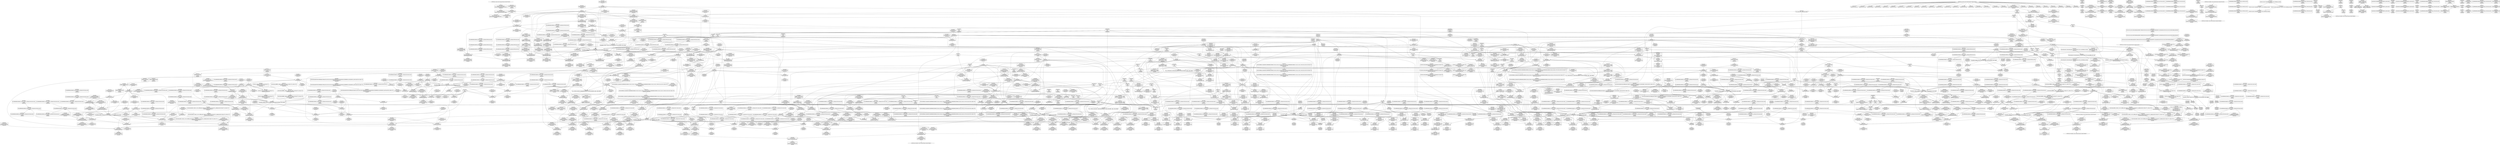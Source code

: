 digraph {
	CE0x4efcc70 [shape=record,shape=Mrecord,label="{CE0x4efcc70|selinux_task_setioprio:tmp3|security/selinux/hooks.c,3608|*SummSink*}"]
	CE0x4f298d0 [shape=record,shape=Mrecord,label="{CE0x4f298d0|rcu_read_lock:tmp11|include/linux/rcupdate.h,882|*SummSource*}"]
	CE0x4f1b190 [shape=record,shape=Mrecord,label="{CE0x4f1b190|i64*_getelementptr_inbounds_(_11_x_i64_,_11_x_i64_*___llvm_gcov_ctr125,_i64_0,_i64_10)|*Constant*|*SummSource*}"]
	CE0x4ed0b80 [shape=record,shape=Mrecord,label="{CE0x4ed0b80|current_has_perm:tmp|*SummSink*}"]
	CE0x4f80370 [shape=record,shape=Mrecord,label="{CE0x4f80370|rcu_read_unlock:tmp17|include/linux/rcupdate.h,933|*SummSource*}"]
	CE0x4f98820 [shape=record,shape=Mrecord,label="{CE0x4f98820|rcu_read_unlock:bb}"]
	CE0x4f37d40 [shape=record,shape=Mrecord,label="{CE0x4f37d40|_call_void_mcount()_#3}"]
	CE0x4f5c290 [shape=record,shape=Mrecord,label="{CE0x4f5c290|_ret_void,_!dbg_!27717|include/linux/rcupdate.h,245|*SummSource*}"]
	CE0x4ef5530 [shape=record,shape=Mrecord,label="{CE0x4ef5530|selinux_task_setioprio:tmp5|security/selinux/hooks.c,3608|*SummSource*}"]
	CE0x4f9a060 [shape=record,shape=Mrecord,label="{CE0x4f9a060|i64*_getelementptr_inbounds_(_11_x_i64_,_11_x_i64_*___llvm_gcov_ctr132,_i64_0,_i64_0)|*Constant*}"]
	CE0x4ef3480 [shape=record,shape=Mrecord,label="{CE0x4ef3480|i64_1|*Constant*|*SummSource*}"]
	CE0x5006340 [shape=record,shape=Mrecord,label="{CE0x5006340|__preempt_count_sub:tmp2}"]
	CE0x4f25b10 [shape=record,shape=Mrecord,label="{CE0x4f25b10|rcu_read_lock:entry|*SummSource*}"]
	CE0x4f682a0 [shape=record,shape=Mrecord,label="{CE0x4f682a0|i64*_getelementptr_inbounds_(_4_x_i64_,_4_x_i64_*___llvm_gcov_ctr129,_i64_0,_i64_3)|*Constant*}"]
	CE0x4f3d5b0 [shape=record,shape=Mrecord,label="{CE0x4f3d5b0|task_sid:real_cred|security/selinux/hooks.c,208|*SummSource*}"]
	CE0x4f63290 [shape=record,shape=Mrecord,label="{CE0x4f63290|__rcu_read_lock:tmp2|*SummSource*}"]
	CE0x4f20ef0 [shape=record,shape=Mrecord,label="{CE0x4f20ef0|task_sid:tmp11|security/selinux/hooks.c,208|*SummSource*}"]
	CE0x4ed7af0 [shape=record,shape=Mrecord,label="{CE0x4ed7af0|GLOBAL:cred_sid|*Constant*}"]
	CE0x4f24f00 [shape=record,shape=Mrecord,label="{CE0x4f24f00|COLLAPSED:_GCMRE___llvm_gcov_ctr131_internal_global_2_x_i64_zeroinitializer:_elem_0:default:}"]
	CE0x4ef9350 [shape=record,shape=Mrecord,label="{CE0x4ef9350|VOIDTB_TE:_CE_152,160_}"]
	CE0x4f4d420 [shape=record,shape=Mrecord,label="{CE0x4f4d420|i64_7|*Constant*|*SummSource*}"]
	CE0x4f83d60 [shape=record,shape=Mrecord,label="{CE0x4f83d60|rcu_read_unlock:tmp10|include/linux/rcupdate.h,933|*SummSource*}"]
	CE0x4f9f480 [shape=record,shape=Mrecord,label="{CE0x4f9f480|_ret_void,_!dbg_!27719|./arch/x86/include/asm/preempt.h,73|*SummSink*}"]
	CE0x4edbb60 [shape=record,shape=Mrecord,label="{CE0x4edbb60|selinux_task_setioprio:tmp10|security/selinux/hooks.c,3612|*SummSource*}"]
	CE0x4f04260 [shape=record,shape=Mrecord,label="{CE0x4f04260|_ret_i32_%retval.0,_!dbg_!27728|security/selinux/avc.c,775|*SummSource*}"]
	CE0x4ef1070 [shape=record,shape=Mrecord,label="{CE0x4ef1070|task_sid:entry}"]
	CE0x4ef0510 [shape=record,shape=Mrecord,label="{CE0x4ef0510|_ret_i32_%tmp24,_!dbg_!27742|security/selinux/hooks.c,220}"]
	CE0x4fdd0e0 [shape=record,shape=Mrecord,label="{CE0x4fdd0e0|__preempt_count_add:tmp3}"]
	CE0x4fe2050 [shape=record,shape=Mrecord,label="{CE0x4fe2050|__rcu_read_unlock:bb}"]
	CE0x4fdc700 [shape=record,shape=Mrecord,label="{CE0x4fdc700|__preempt_count_add:tmp2|*SummSource*}"]
	"CONST[source:0(mediator),value:2(dynamic)][purpose:{subject}][SrcIdx:5]"
	CE0x4f55ab0 [shape=record,shape=Mrecord,label="{CE0x4f55ab0|i32_934|*Constant*|*SummSink*}"]
	CE0x4f0db40 [shape=record,shape=Mrecord,label="{CE0x4f0db40|VOIDTB_TE:_CE_80,88_}"]
	CE0x4f8a360 [shape=record,shape=Mrecord,label="{CE0x4f8a360|i64*_getelementptr_inbounds_(_4_x_i64_,_4_x_i64_*___llvm_gcov_ctr130,_i64_0,_i64_2)|*Constant*|*SummSink*}"]
	CE0x4f833f0 [shape=record,shape=Mrecord,label="{CE0x4f833f0|rcu_read_unlock:tmp3|*SummSource*}"]
	CE0x4f06c10 [shape=record,shape=Mrecord,label="{CE0x4f06c10|current_sid:do.body}"]
	CE0x4f0c170 [shape=record,shape=Mrecord,label="{CE0x4f0c170|current_sid:tmp8|security/selinux/hooks.c,218|*SummSink*}"]
	CE0x4ed6b80 [shape=record,shape=Mrecord,label="{CE0x4ed6b80|i64*_getelementptr_inbounds_(_2_x_i64_,_2_x_i64_*___llvm_gcov_ctr136,_i64_0,_i64_1)|*Constant*|*SummSource*}"]
	CE0x4f01bf0 [shape=record,shape=Mrecord,label="{CE0x4f01bf0|avc_has_perm:entry}"]
	CE0x4f84f80 [shape=record,shape=Mrecord,label="{CE0x4f84f80|COLLAPSED:_GCMRE___llvm_gcov_ctr130_internal_global_4_x_i64_zeroinitializer:_elem_0:default:}"]
	CE0x4ed9a60 [shape=record,shape=Mrecord,label="{CE0x4ed9a60|current_has_perm:entry}"]
	CE0x4f84030 [shape=record,shape=Mrecord,label="{CE0x4f84030|__rcu_read_lock:tmp4|include/linux/rcupdate.h,239|*SummSource*}"]
	CE0x5002260 [shape=record,shape=Mrecord,label="{CE0x5002260|i64_1|*Constant*}"]
	CE0x4f63cc0 [shape=record,shape=Mrecord,label="{CE0x4f63cc0|__rcu_read_unlock:tmp3|*SummSource*}"]
	CE0x4f3cd30 [shape=record,shape=Mrecord,label="{CE0x4f3cd30|GLOBAL:__llvm_gcov_ctr126|Global_var:__llvm_gcov_ctr126|*SummSink*}"]
	CE0x4f21560 [shape=record,shape=Mrecord,label="{CE0x4f21560|_ret_void,_!dbg_!27735|include/linux/rcupdate.h,884|*SummSink*}"]
	CE0x4edbbd0 [shape=record,shape=Mrecord,label="{CE0x4edbbd0|selinux_task_setioprio:tmp10|security/selinux/hooks.c,3612|*SummSink*}"]
	CE0x4fdafc0 [shape=record,shape=Mrecord,label="{CE0x4fdafc0|rcu_lock_acquire:tmp5|include/linux/rcupdate.h,418}"]
	CE0x4f00eb0 [shape=record,shape=Mrecord,label="{CE0x4f00eb0|current_sid:tmp17|security/selinux/hooks.c,218}"]
	CE0x4ee84c0 [shape=record,shape=Mrecord,label="{CE0x4ee84c0|current_sid:if.end|*SummSink*}"]
	CE0x4f070c0 [shape=record,shape=Mrecord,label="{CE0x4f070c0|i32_0|*Constant*}"]
	CE0x4eec7c0 [shape=record,shape=Mrecord,label="{CE0x4eec7c0|i64*_getelementptr_inbounds_(_4_x_i64_,_4_x_i64_*___llvm_gcov_ctr133,_i64_0,_i64_3)|*Constant*|*SummSink*}"]
	CE0x4f46140 [shape=record,shape=Mrecord,label="{CE0x4f46140|_ret_void,_!dbg_!27735|include/linux/rcupdate.h,938|*SummSink*}"]
	CE0x501a980 [shape=record,shape=Mrecord,label="{CE0x501a980|__preempt_count_add:do.end|*SummSink*}"]
	CE0x4f03b80 [shape=record,shape=Mrecord,label="{CE0x4f03b80|%struct.common_audit_data*_null|*Constant*|*SummSink*}"]
	CE0x4fd86d0 [shape=record,shape=Mrecord,label="{CE0x4fd86d0|__preempt_count_sub:sub|./arch/x86/include/asm/preempt.h,77}"]
	CE0x4f4e320 [shape=record,shape=Mrecord,label="{CE0x4f4e320|rcu_read_lock:do.body}"]
	CE0x4f26070 [shape=record,shape=Mrecord,label="{CE0x4f26070|get_current:tmp|*SummSource*}"]
	CE0x4f092e0 [shape=record,shape=Mrecord,label="{CE0x4f092e0|task_sid:tmp|*SummSink*}"]
	CE0x4eeb640 [shape=record,shape=Mrecord,label="{CE0x4eeb640|GLOBAL:lock_release|*Constant*}"]
	CE0x4ee5d30 [shape=record,shape=Mrecord,label="{CE0x4ee5d30|current_sid:tmp19|security/selinux/hooks.c,218}"]
	CE0x4ef5dd0 [shape=record,shape=Mrecord,label="{CE0x4ef5dd0|GLOBAL:__llvm_gcov_ctr284|Global_var:__llvm_gcov_ctr284|*SummSink*}"]
	CE0x5002dc0 [shape=record,shape=Mrecord,label="{CE0x5002dc0|__preempt_count_sub:sub|./arch/x86/include/asm/preempt.h,77|*SummSource*}"]
	CE0x4f47270 [shape=record,shape=Mrecord,label="{CE0x4f47270|GLOBAL:rcu_lock_acquire|*Constant*|*SummSink*}"]
	CE0x4ef86e0 [shape=record,shape=Mrecord,label="{CE0x4ef86e0|GLOBAL:current_sid|*Constant*}"]
	CE0x4f0da90 [shape=record,shape=Mrecord,label="{CE0x4f0da90|VOIDTB_TE:_CE_72,80_}"]
	CE0x4f50190 [shape=record,shape=Mrecord,label="{CE0x4f50190|_call_void_rcu_lock_acquire(%struct.lockdep_map*_rcu_lock_map)_#10,_!dbg_!27711|include/linux/rcupdate.h,881|*SummSource*}"]
	CE0x4f62d00 [shape=record,shape=Mrecord,label="{CE0x4f62d00|_call_void_mcount()_#3|*SummSink*}"]
	CE0x4ee1770 [shape=record,shape=Mrecord,label="{CE0x4ee1770|i64*_getelementptr_inbounds_(_11_x_i64_,_11_x_i64_*___llvm_gcov_ctr125,_i64_0,_i64_0)|*Constant*|*SummSink*}"]
	CE0x4ed0830 [shape=record,shape=Mrecord,label="{CE0x4ed0830|task_sid:if.then|*SummSource*}"]
	CE0x4f95300 [shape=record,shape=Mrecord,label="{CE0x4f95300|rcu_read_unlock:land.lhs.true2|*SummSource*}"]
	CE0x4f8fb30 [shape=record,shape=Mrecord,label="{CE0x4f8fb30|rcu_read_unlock:tmp14|include/linux/rcupdate.h,933}"]
	CE0x4f81ca0 [shape=record,shape=Mrecord,label="{CE0x4f81ca0|__rcu_read_unlock:tmp2|*SummSource*}"]
	CE0x4f1d780 [shape=record,shape=Mrecord,label="{CE0x4f1d780|i32_22|*Constant*}"]
	CE0x4f01d60 [shape=record,shape=Mrecord,label="{CE0x4f01d60|avc_has_perm:entry|*SummSource*}"]
	CE0x4f4d930 [shape=record,shape=Mrecord,label="{CE0x4f4d930|rcu_lock_acquire:map|Function::rcu_lock_acquire&Arg::map::|*SummSource*}"]
	CE0x4f98d70 [shape=record,shape=Mrecord,label="{CE0x4f98d70|GLOBAL:rcu_read_unlock.__warned|Global_var:rcu_read_unlock.__warned|*SummSink*}"]
	CE0x4eebdb0 [shape=record,shape=Mrecord,label="{CE0x4eebdb0|i64*_getelementptr_inbounds_(_4_x_i64_,_4_x_i64_*___llvm_gcov_ctr133,_i64_0,_i64_3)|*Constant*}"]
	CE0x4fd8a10 [shape=record,shape=Mrecord,label="{CE0x4fd8a10|i64*_getelementptr_inbounds_(_4_x_i64_,_4_x_i64_*___llvm_gcov_ctr135,_i64_0,_i64_1)|*Constant*|*SummSink*}"]
	CE0x4f08d70 [shape=record,shape=Mrecord,label="{CE0x4f08d70|current_sid:tmp5|security/selinux/hooks.c,218|*SummSink*}"]
	CE0x4f05d50 [shape=record,shape=Mrecord,label="{CE0x4f05d50|i64*_getelementptr_inbounds_(_13_x_i64_,_13_x_i64_*___llvm_gcov_ctr126,_i64_0,_i64_9)|*Constant*}"]
	CE0x4f55f30 [shape=record,shape=Mrecord,label="{CE0x4f55f30|i8*_getelementptr_inbounds_(_44_x_i8_,_44_x_i8_*_.str47,_i32_0,_i32_0)|*Constant*|*SummSink*}"]
	CE0x4ef0ed0 [shape=record,shape=Mrecord,label="{CE0x4ef0ed0|GLOBAL:task_sid|*Constant*|*SummSource*}"]
	CE0x4f4ac90 [shape=record,shape=Mrecord,label="{CE0x4f4ac90|task_sid:tmp1|*SummSink*}"]
	CE0x4f591a0 [shape=record,shape=Mrecord,label="{CE0x4f591a0|i64*_getelementptr_inbounds_(_11_x_i64_,_11_x_i64_*___llvm_gcov_ctr132,_i64_0,_i64_10)|*Constant*|*SummSink*}"]
	CE0x4f2b000 [shape=record,shape=Mrecord,label="{CE0x4f2b000|_call_void_lockdep_rcu_suspicious(i8*_getelementptr_inbounds_(_25_x_i8_,_25_x_i8_*_.str3,_i32_0,_i32_0),_i32_218,_i8*_getelementptr_inbounds_(_45_x_i8_,_45_x_i8_*_.str12,_i32_0,_i32_0))_#10,_!dbg_!27727|security/selinux/hooks.c,218}"]
	CE0x4ed73e0 [shape=record,shape=Mrecord,label="{CE0x4ed73e0|task_sid:tmp26|security/selinux/hooks.c,208|*SummSink*}"]
	CE0x4f260e0 [shape=record,shape=Mrecord,label="{CE0x4f260e0|COLLAPSED:_GCMRE___llvm_gcov_ctr98_internal_global_2_x_i64_zeroinitializer:_elem_0:default:}"]
	CE0x4f00aa0 [shape=record,shape=Mrecord,label="{CE0x4f00aa0|rcu_read_lock:tmp9|include/linux/rcupdate.h,882|*SummSink*}"]
	CE0x4f219f0 [shape=record,shape=Mrecord,label="{CE0x4f219f0|i64*_getelementptr_inbounds_(_4_x_i64_,_4_x_i64_*___llvm_gcov_ctr128,_i64_0,_i64_0)|*Constant*|*SummSink*}"]
	CE0x4ef34f0 [shape=record,shape=Mrecord,label="{CE0x4ef34f0|i64_1|*Constant*}"]
	CE0x4f96770 [shape=record,shape=Mrecord,label="{CE0x4f96770|rcu_read_lock:land.lhs.true}"]
	CE0x4ef42e0 [shape=record,shape=Mrecord,label="{CE0x4ef42e0|i64_3|*Constant*|*SummSink*}"]
	CE0x4ee19a0 [shape=record,shape=Mrecord,label="{CE0x4ee19a0|current_sid:tmp}"]
	CE0x4eff7b0 [shape=record,shape=Mrecord,label="{CE0x4eff7b0|i8*_getelementptr_inbounds_(_45_x_i8_,_45_x_i8_*_.str12,_i32_0,_i32_0)|*Constant*|*SummSource*}"]
	CE0x4f4f950 [shape=record,shape=Mrecord,label="{CE0x4f4f950|rcu_read_lock:tmp|*SummSink*}"]
	CE0x4eeb950 [shape=record,shape=Mrecord,label="{CE0x4eeb950|GLOBAL:lock_release|*Constant*|*SummSink*}"]
	CE0x4f64e70 [shape=record,shape=Mrecord,label="{CE0x4f64e70|__rcu_read_lock:tmp2|*SummSink*}"]
	CE0x4fd79c0 [shape=record,shape=Mrecord,label="{CE0x4fd79c0|__rcu_read_unlock:bb|*SummSource*}"]
	CE0x4efb6e0 [shape=record,shape=Mrecord,label="{CE0x4efb6e0|GLOBAL:current_has_perm|*Constant*}"]
	CE0x4f9f270 [shape=record,shape=Mrecord,label="{CE0x4f9f270|__preempt_count_add:val|Function::__preempt_count_add&Arg::val::|*SummSource*}"]
	CE0x4ee4b00 [shape=record,shape=Mrecord,label="{CE0x4ee4b00|VOIDTB_TE:_CE_32,36_}"]
	"CONST[source:0(mediator),value:2(dynamic)][purpose:{subject}][SnkIdx:0]"
	CE0x4f038d0 [shape=record,shape=Mrecord,label="{CE0x4f038d0|avc_has_perm:requested|Function::avc_has_perm&Arg::requested::|*SummSink*}"]
	CE0x4f4ae10 [shape=record,shape=Mrecord,label="{CE0x4f4ae10|i64*_getelementptr_inbounds_(_13_x_i64_,_13_x_i64_*___llvm_gcov_ctr126,_i64_0,_i64_1)|*Constant*}"]
	CE0x4fe58a0 [shape=record,shape=Mrecord,label="{CE0x4fe58a0|_call_void_asm_addl_$1,_%gs:$0_,_*m,ri,*m,_dirflag_,_fpsr_,_flags_(i32*___preempt_count,_i32_%val,_i32*___preempt_count)_#3,_!dbg_!27714,_!srcloc_!27717|./arch/x86/include/asm/preempt.h,72|*SummSource*}"]
	CE0x4f68a30 [shape=record,shape=Mrecord,label="{CE0x4f68a30|__preempt_count_sub:tmp5|./arch/x86/include/asm/preempt.h,77|*SummSource*}"]
	CE0x4fe5a90 [shape=record,shape=Mrecord,label="{CE0x4fe5a90|_call_void_asm_addl_$1,_%gs:$0_,_*m,ri,*m,_dirflag_,_fpsr_,_flags_(i32*___preempt_count,_i32_%val,_i32*___preempt_count)_#3,_!dbg_!27714,_!srcloc_!27717|./arch/x86/include/asm/preempt.h,72|*SummSink*}"]
	CE0x4f8ea20 [shape=record,shape=Mrecord,label="{CE0x4f8ea20|_call_void___preempt_count_add(i32_1)_#10,_!dbg_!27711|include/linux/rcupdate.h,239|*SummSource*}"]
	CE0x626f330 [shape=record,shape=Mrecord,label="{CE0x626f330|i64*_getelementptr_inbounds_(_6_x_i64_,_6_x_i64_*___llvm_gcov_ctr284,_i64_0,_i64_0)|*Constant*}"]
	CE0x4f1be20 [shape=record,shape=Mrecord,label="{CE0x4f1be20|current_sid:call4|security/selinux/hooks.c,218|*SummSink*}"]
	CE0x4f8c570 [shape=record,shape=Mrecord,label="{CE0x4f8c570|rcu_read_unlock:do.end|*SummSource*}"]
	CE0x4f578b0 [shape=record,shape=Mrecord,label="{CE0x4f578b0|_call_void_lockdep_rcu_suspicious(i8*_getelementptr_inbounds_(_25_x_i8_,_25_x_i8_*_.str3,_i32_0,_i32_0),_i32_208,_i8*_getelementptr_inbounds_(_41_x_i8_,_41_x_i8_*_.str44,_i32_0,_i32_0))_#10,_!dbg_!27732|security/selinux/hooks.c,208}"]
	CE0x4f766f0 [shape=record,shape=Mrecord,label="{CE0x4f766f0|rcu_read_lock:tmp5|include/linux/rcupdate.h,882|*SummSource*}"]
	CE0x4f7b100 [shape=record,shape=Mrecord,label="{CE0x4f7b100|cred_sid:bb|*SummSource*}"]
	CE0x4f872a0 [shape=record,shape=Mrecord,label="{CE0x4f872a0|rcu_read_unlock:tmp10|include/linux/rcupdate.h,933}"]
	CE0x4f1b240 [shape=record,shape=Mrecord,label="{CE0x4f1b240|i64*_getelementptr_inbounds_(_11_x_i64_,_11_x_i64_*___llvm_gcov_ctr125,_i64_0,_i64_10)|*Constant*|*SummSink*}"]
	CE0x4eefa00 [shape=record,shape=Mrecord,label="{CE0x4eefa00|current_sid:tmp16|security/selinux/hooks.c,218|*SummSink*}"]
	CE0x4f36da0 [shape=record,shape=Mrecord,label="{CE0x4f36da0|i64*_getelementptr_inbounds_(_11_x_i64_,_11_x_i64_*___llvm_gcov_ctr127,_i64_0,_i64_1)|*Constant*}"]
	CE0x4f93da0 [shape=record,shape=Mrecord,label="{CE0x4f93da0|rcu_read_lock:tmp18|include/linux/rcupdate.h,882}"]
	CE0x4f57110 [shape=record,shape=Mrecord,label="{CE0x4f57110|rcu_read_unlock:tmp20|include/linux/rcupdate.h,933|*SummSink*}"]
	CE0x4f80300 [shape=record,shape=Mrecord,label="{CE0x4f80300|rcu_read_unlock:tmp17|include/linux/rcupdate.h,933}"]
	CE0x4f3ebe0 [shape=record,shape=Mrecord,label="{CE0x4f3ebe0|task_sid:tmp24|security/selinux/hooks.c,208}"]
	CE0x4f8b6b0 [shape=record,shape=Mrecord,label="{CE0x4f8b6b0|_call_void_lock_acquire(%struct.lockdep_map*_%map,_i32_0,_i32_0,_i32_2,_i32_0,_%struct.lockdep_map*_null,_i64_ptrtoint_(i8*_blockaddress(_rcu_lock_acquire,_%__here)_to_i64))_#10,_!dbg_!27716|include/linux/rcupdate.h,418|*SummSource*}"]
	CE0x4f47c80 [shape=record,shape=Mrecord,label="{CE0x4f47c80|_call_void_mcount()_#3|*SummSink*}"]
	CE0x4f1ba10 [shape=record,shape=Mrecord,label="{CE0x4f1ba10|current_sid:call4|security/selinux/hooks.c,218}"]
	CE0x4f918c0 [shape=record,shape=Mrecord,label="{CE0x4f918c0|rcu_read_lock:tmp18|include/linux/rcupdate.h,882|*SummSink*}"]
	CE0x4ef20d0 [shape=record,shape=Mrecord,label="{CE0x4ef20d0|VOIDTB_TE:_CE_8,16_}"]
	CE0x4ef6ad0 [shape=record,shape=Mrecord,label="{CE0x4ef6ad0|_call_void_mcount()_#3|*SummSource*}"]
	CE0x4efcc00 [shape=record,shape=Mrecord,label="{CE0x4efcc00|selinux_task_setioprio:tmp3|security/selinux/hooks.c,3608|*SummSource*}"]
	CE0x5006bb0 [shape=record,shape=Mrecord,label="{CE0x5006bb0|__preempt_count_sub:bb}"]
	CE0x4f84ff0 [shape=record,shape=Mrecord,label="{CE0x4f84ff0|rcu_lock_acquire:tmp|*SummSource*}"]
	CE0x4f2a370 [shape=record,shape=Mrecord,label="{CE0x4f2a370|rcu_read_lock:call3|include/linux/rcupdate.h,882|*SummSource*}"]
	CE0x4f78820 [shape=record,shape=Mrecord,label="{CE0x4f78820|i8*_getelementptr_inbounds_(_42_x_i8_,_42_x_i8_*_.str46,_i32_0,_i32_0)|*Constant*|*SummSource*}"]
	CE0x4f4aaf0 [shape=record,shape=Mrecord,label="{CE0x4f4aaf0|_call_void_mcount()_#3}"]
	CE0x4ed6a00 [shape=record,shape=Mrecord,label="{CE0x4ed6a00|current_has_perm:tmp1|*SummSink*}"]
	CE0x4f4cab0 [shape=record,shape=Mrecord,label="{CE0x4f4cab0|rcu_read_unlock:if.end|*SummSink*}"]
	CE0x4eeb6b0 [shape=record,shape=Mrecord,label="{CE0x4eeb6b0|GLOBAL:lock_release|*Constant*|*SummSource*}"]
	CE0x4f57b10 [shape=record,shape=Mrecord,label="{CE0x4f57b10|_call_void_lockdep_rcu_suspicious(i8*_getelementptr_inbounds_(_25_x_i8_,_25_x_i8_*_.str3,_i32_0,_i32_0),_i32_208,_i8*_getelementptr_inbounds_(_41_x_i8_,_41_x_i8_*_.str44,_i32_0,_i32_0))_#10,_!dbg_!27732|security/selinux/hooks.c,208|*SummSource*}"]
	CE0x4f792f0 [shape=record,shape=Mrecord,label="{CE0x4f792f0|rcu_read_lock:tmp20|include/linux/rcupdate.h,882|*SummSink*}"]
	CE0x4f80a90 [shape=record,shape=Mrecord,label="{CE0x4f80a90|i64*_getelementptr_inbounds_(_4_x_i64_,_4_x_i64_*___llvm_gcov_ctr128,_i64_0,_i64_0)|*Constant*|*SummSource*}"]
	CE0x4f88860 [shape=record,shape=Mrecord,label="{CE0x4f88860|rcu_read_unlock:tmp|*SummSource*}"]
	CE0x4ef2800 [shape=record,shape=Mrecord,label="{CE0x4ef2800|current_has_perm:tmp}"]
	CE0x4f0d270 [shape=record,shape=Mrecord,label="{CE0x4f0d270|current_sid:tobool|security/selinux/hooks.c,218}"]
	CE0x4f08d00 [shape=record,shape=Mrecord,label="{CE0x4f08d00|current_sid:tmp5|security/selinux/hooks.c,218|*SummSource*}"]
	CE0x4f7ed30 [shape=record,shape=Mrecord,label="{CE0x4f7ed30|rcu_read_unlock:tmp13|include/linux/rcupdate.h,933}"]
	CE0x4fd9be0 [shape=record,shape=Mrecord,label="{CE0x4fd9be0|__preempt_count_sub:tmp}"]
	CE0x4f0d6f0 [shape=record,shape=Mrecord,label="{CE0x4f0d6f0|i64*_getelementptr_inbounds_(_2_x_i64_,_2_x_i64_*___llvm_gcov_ctr136,_i64_0,_i64_0)|*Constant*}"]
	CE0x4ee6b60 [shape=record,shape=Mrecord,label="{CE0x4ee6b60|selinux_task_setioprio:tmp9|security/selinux/hooks.c,3611|*SummSource*}"]
	CE0x4f00140 [shape=record,shape=Mrecord,label="{CE0x4f00140|rcu_read_lock:tobool1|include/linux/rcupdate.h,882|*SummSink*}"]
	CE0x4f78890 [shape=record,shape=Mrecord,label="{CE0x4f78890|i8*_getelementptr_inbounds_(_42_x_i8_,_42_x_i8_*_.str46,_i32_0,_i32_0)|*Constant*|*SummSink*}"]
	CE0x4f599f0 [shape=record,shape=Mrecord,label="{CE0x4f599f0|rcu_read_unlock:tmp22|include/linux/rcupdate.h,935|*SummSink*}"]
	CE0x4f90f30 [shape=record,shape=Mrecord,label="{CE0x4f90f30|rcu_read_lock:tmp16|include/linux/rcupdate.h,882|*SummSink*}"]
	CE0x4f4ec10 [shape=record,shape=Mrecord,label="{CE0x4f4ec10|i64*_getelementptr_inbounds_(_2_x_i64_,_2_x_i64_*___llvm_gcov_ctr98,_i64_0,_i64_1)|*Constant*|*SummSource*}"]
	CE0x4f7d420 [shape=record,shape=Mrecord,label="{CE0x4f7d420|rcu_read_unlock:land.lhs.true}"]
	CE0x4f68230 [shape=record,shape=Mrecord,label="{CE0x4f68230|i64*_getelementptr_inbounds_(_4_x_i64_,_4_x_i64_*___llvm_gcov_ctr129,_i64_0,_i64_3)|*Constant*|*SummSource*}"]
	CE0x4edfd00 [shape=record,shape=Mrecord,label="{CE0x4edfd00|selinux_task_setioprio:tmp2|security/selinux/hooks.c,3608|*SummSource*}"]
	CE0x4f09970 [shape=record,shape=Mrecord,label="{CE0x4f09970|current_sid:if.then|*SummSource*}"]
	CE0x4f655d0 [shape=record,shape=Mrecord,label="{CE0x4f655d0|void_(i32*,_i32,_i32*)*_asm_addl_$1,_%gs:$0_,_*m,ri,*m,_dirflag_,_fpsr_,_flags_|*SummSink*}"]
	CE0x4f384f0 [shape=record,shape=Mrecord,label="{CE0x4f384f0|GLOBAL:current_task|Global_var:current_task}"]
	CE0x4f63be0 [shape=record,shape=Mrecord,label="{CE0x4f63be0|__rcu_read_unlock:tmp3}"]
	CE0x4ee4b70 [shape=record,shape=Mrecord,label="{CE0x4ee4b70|VOIDTB_TE:_CE_36,40_}"]
	CE0x4edb220 [shape=record,shape=Mrecord,label="{CE0x4edb220|selinux_task_setioprio:retval.0|*SummSource*}"]
	CE0x4efb570 [shape=record,shape=Mrecord,label="{CE0x4efb570|selinux_task_setioprio:call|security/selinux/hooks.c,3607|*SummSource*}"]
	CE0x4ed7700 [shape=record,shape=Mrecord,label="{CE0x4ed7700|task_sid:tmp27|security/selinux/hooks.c,208|*SummSource*}"]
	CE0x4f1df50 [shape=record,shape=Mrecord,label="{CE0x4f1df50|current_sid:security|security/selinux/hooks.c,218}"]
	CE0x4f50200 [shape=record,shape=Mrecord,label="{CE0x4f50200|_call_void_rcu_lock_acquire(%struct.lockdep_map*_rcu_lock_map)_#10,_!dbg_!27711|include/linux/rcupdate.h,881|*SummSink*}"]
	CE0x4f9a1a0 [shape=record,shape=Mrecord,label="{CE0x4f9a1a0|i64*_getelementptr_inbounds_(_4_x_i64_,_4_x_i64_*___llvm_gcov_ctr133,_i64_0,_i64_0)|*Constant*|*SummSource*}"]
	CE0x4f37470 [shape=record,shape=Mrecord,label="{CE0x4f37470|i64*_getelementptr_inbounds_(_13_x_i64_,_13_x_i64_*___llvm_gcov_ctr126,_i64_0,_i64_8)|*Constant*|*SummSource*}"]
	CE0x4fe1990 [shape=record,shape=Mrecord,label="{CE0x4fe1990|_ret_void,_!dbg_!27720|./arch/x86/include/asm/preempt.h,78|*SummSink*}"]
	CE0x4fda650 [shape=record,shape=Mrecord,label="{CE0x4fda650|__rcu_read_unlock:tmp1|*SummSource*}"]
	CE0x4f74ff0 [shape=record,shape=Mrecord,label="{CE0x4f74ff0|_call_void_mcount()_#3}"]
	CE0x4f1f940 [shape=record,shape=Mrecord,label="{CE0x4f1f940|cred_sid:security|security/selinux/hooks.c,196|*SummSink*}"]
	CE0x4f90a90 [shape=record,shape=Mrecord,label="{CE0x4f90a90|rcu_read_lock:tmp15|include/linux/rcupdate.h,882|*SummSink*}"]
	CE0x4f7b980 [shape=record,shape=Mrecord,label="{CE0x4f7b980|i32_1|*Constant*}"]
	CE0x4f49df0 [shape=record,shape=Mrecord,label="{CE0x4f49df0|i64*_getelementptr_inbounds_(_13_x_i64_,_13_x_i64_*___llvm_gcov_ctr126,_i64_0,_i64_1)|*Constant*|*SummSink*}"]
	CE0x4f633e0 [shape=record,shape=Mrecord,label="{CE0x4f633e0|i64*_getelementptr_inbounds_(_4_x_i64_,_4_x_i64_*___llvm_gcov_ctr130,_i64_0,_i64_3)|*Constant*}"]
	CE0x4f050d0 [shape=record,shape=Mrecord,label="{CE0x4f050d0|_call_void_rcu_read_lock()_#10,_!dbg_!27712|security/selinux/hooks.c,207|*SummSink*}"]
	CE0x4f3ea60 [shape=record,shape=Mrecord,label="{CE0x4f3ea60|task_sid:tmp22|security/selinux/hooks.c,208|*SummSink*}"]
	CE0x4edb350 [shape=record,shape=Mrecord,label="{CE0x4edb350|selinux_task_setioprio:retval.0|*SummSink*}"]
	CE0x4ed0c10 [shape=record,shape=Mrecord,label="{CE0x4ed0c10|i64_1|*Constant*}"]
	CE0x4f38890 [shape=record,shape=Mrecord,label="{CE0x4f38890|task_sid:tmp3|*SummSink*}"]
	CE0x4efd680 [shape=record,shape=Mrecord,label="{CE0x4efd680|_ret_i32_%retval.0,_!dbg_!27723|security/selinux/hooks.c,3612|*SummSource*}"]
	CE0x4f86e20 [shape=record,shape=Mrecord,label="{CE0x4f86e20|GLOBAL:__llvm_gcov_ctr132|Global_var:__llvm_gcov_ctr132|*SummSink*}"]
	CE0x4eda090 [shape=record,shape=Mrecord,label="{CE0x4eda090|rcu_lock_release:bb|*SummSource*}"]
	CE0x4fc3900 [shape=record,shape=Mrecord,label="{CE0x4fc3900|__rcu_read_unlock:tmp7|include/linux/rcupdate.h,245}"]
	CE0x4f65910 [shape=record,shape=Mrecord,label="{CE0x4f65910|_call_void_mcount()_#3}"]
	CE0x4f05dc0 [shape=record,shape=Mrecord,label="{CE0x4f05dc0|i64*_getelementptr_inbounds_(_13_x_i64_,_13_x_i64_*___llvm_gcov_ctr126,_i64_0,_i64_9)|*Constant*|*SummSource*}"]
	CE0x4fd8240 [shape=record,shape=Mrecord,label="{CE0x4fd8240|i64*_getelementptr_inbounds_(_4_x_i64_,_4_x_i64_*___llvm_gcov_ctr129,_i64_0,_i64_2)|*Constant*|*SummSink*}"]
	CE0x4f4c9f0 [shape=record,shape=Mrecord,label="{CE0x4f4c9f0|rcu_read_unlock:if.end|*SummSource*}"]
	CE0x4fe6070 [shape=record,shape=Mrecord,label="{CE0x4fe6070|i64*_getelementptr_inbounds_(_4_x_i64_,_4_x_i64_*___llvm_gcov_ctr133,_i64_0,_i64_2)|*Constant*|*SummSink*}"]
	CE0x4f44c30 [shape=record,shape=Mrecord,label="{CE0x4f44c30|i32_1|*Constant*}"]
	CE0x4fca570 [shape=record,shape=Mrecord,label="{CE0x4fca570|rcu_lock_acquire:indirectgoto|*SummSink*}"]
	CE0x4f47760 [shape=record,shape=Mrecord,label="{CE0x4f47760|task_sid:call|security/selinux/hooks.c,208|*SummSink*}"]
	CE0x4f3aaa0 [shape=record,shape=Mrecord,label="{CE0x4f3aaa0|GLOBAL:current_task|Global_var:current_task|*SummSource*}"]
	CE0x4ee8620 [shape=record,shape=Mrecord,label="{CE0x4ee8620|VOIDTB_TE:_CE_52,56_}"]
	CE0x4f92a10 [shape=record,shape=Mrecord,label="{CE0x4f92a10|i8*_getelementptr_inbounds_(_25_x_i8_,_25_x_i8_*_.str45,_i32_0,_i32_0)|*Constant*|*SummSource*}"]
	CE0x4f74ee0 [shape=record,shape=Mrecord,label="{CE0x4f74ee0|__preempt_count_add:tmp3|*SummSink*}"]
	CE0x4f45350 [shape=record,shape=Mrecord,label="{CE0x4f45350|_call_void_rcu_read_unlock()_#10,_!dbg_!27748|security/selinux/hooks.c,209}"]
	CE0x4f002b0 [shape=record,shape=Mrecord,label="{CE0x4f002b0|i64_4|*Constant*}"]
	CE0x4ed8f10 [shape=record,shape=Mrecord,label="{CE0x4ed8f10|current_sid:sid|security/selinux/hooks.c,220|*SummSource*}"]
	CE0x4f5ac60 [shape=record,shape=Mrecord,label="{CE0x4f5ac60|rcu_lock_release:map|Function::rcu_lock_release&Arg::map::|*SummSource*}"]
	CE0x4f80ef0 [shape=record,shape=Mrecord,label="{CE0x4f80ef0|rcu_read_unlock:tmp12|include/linux/rcupdate.h,933|*SummSink*}"]
	CE0x4f9b020 [shape=record,shape=Mrecord,label="{CE0x4f9b020|rcu_read_unlock:tmp9|include/linux/rcupdate.h,933|*SummSource*}"]
	CE0x4f0a820 [shape=record,shape=Mrecord,label="{CE0x4f0a820|rcu_read_lock:land.lhs.true2|*SummSource*}"]
	CE0x4f0ba10 [shape=record,shape=Mrecord,label="{CE0x4f0ba10|current_sid:tmp14|security/selinux/hooks.c,218}"]
	CE0x4f1d0f0 [shape=record,shape=Mrecord,label="{CE0x4f1d0f0|current_sid:cred|security/selinux/hooks.c,218|*SummSource*}"]
	CE0x4ef1410 [shape=record,shape=Mrecord,label="{CE0x4ef1410|task_sid:task|Function::task_sid&Arg::task::}"]
	CE0x4f25920 [shape=record,shape=Mrecord,label="{CE0x4f25920|current_sid:do.end}"]
	CE0x4f03e50 [shape=record,shape=Mrecord,label="{CE0x4f03e50|_ret_i32_%retval.0,_!dbg_!27728|security/selinux/avc.c,775}"]
	CE0x4ef2370 [shape=record,shape=Mrecord,label="{CE0x4ef2370|_call_void_mcount()_#3|*SummSink*}"]
	CE0x4f25860 [shape=record,shape=Mrecord,label="{CE0x4f25860|current_sid:land.lhs.true|*SummSink*}"]
	CE0x4f96110 [shape=record,shape=Mrecord,label="{CE0x4f96110|GLOBAL:__rcu_read_lock|*Constant*|*SummSource*}"]
	CE0x4f50380 [shape=record,shape=Mrecord,label="{CE0x4f50380|rcu_lock_acquire:entry}"]
	CE0x4f765c0 [shape=record,shape=Mrecord,label="{CE0x4f765c0|GLOBAL:__llvm_gcov_ctr127|Global_var:__llvm_gcov_ctr127|*SummSource*}"]
	CE0x4f59210 [shape=record,shape=Mrecord,label="{CE0x4f59210|rcu_read_unlock:tmp21|include/linux/rcupdate.h,935|*SummSink*}"]
	CE0x4ff70c0 [shape=record,shape=Mrecord,label="{CE0x4ff70c0|i64*_getelementptr_inbounds_(_4_x_i64_,_4_x_i64_*___llvm_gcov_ctr135,_i64_0,_i64_3)|*Constant*|*SummSink*}"]
	CE0x6a9e300 [shape=record,shape=Mrecord,label="{CE0x6a9e300|VOIDTB_TE:_CE_28,32_}"]
	CE0x4f75650 [shape=record,shape=Mrecord,label="{CE0x4f75650|rcu_read_lock:do.body|*SummSink*}"]
	CE0x4f1e030 [shape=record,shape=Mrecord,label="{CE0x4f1e030|current_sid:security|security/selinux/hooks.c,218|*SummSink*}"]
	CE0x4eed4b0 [shape=record,shape=Mrecord,label="{CE0x4eed4b0|__rcu_read_unlock:do.end|*SummSink*}"]
	CE0x4f29d70 [shape=record,shape=Mrecord,label="{CE0x4f29d70|rcu_read_lock:tmp12|include/linux/rcupdate.h,882|*SummSource*}"]
	CE0x4f47d50 [shape=record,shape=Mrecord,label="{CE0x4f47d50|GLOBAL:rcu_read_lock|*Constant*}"]
	CE0x4f6c560 [shape=record,shape=Mrecord,label="{CE0x4f6c560|rcu_read_lock:tmp|*SummSource*}"]
	CE0x4fd97c0 [shape=record,shape=Mrecord,label="{CE0x4fd97c0|__preempt_count_sub:tmp|*SummSource*}"]
	CE0x4f4e170 [shape=record,shape=Mrecord,label="{CE0x4f4e170|rcu_read_lock:if.end|*SummSource*}"]
	CE0x4ee2e70 [shape=record,shape=Mrecord,label="{CE0x4ee2e70|current_has_perm:tsk|Function::current_has_perm&Arg::tsk::|*SummSource*}"]
	CE0x4f5e640 [shape=record,shape=Mrecord,label="{CE0x4f5e640|__rcu_read_lock:do.end|*SummSource*}"]
	CE0x4f7d760 [shape=record,shape=Mrecord,label="{CE0x4f7d760|i64*_getelementptr_inbounds_(_11_x_i64_,_11_x_i64_*___llvm_gcov_ctr132,_i64_0,_i64_1)|*Constant*}"]
	CE0x4fc8280 [shape=record,shape=Mrecord,label="{CE0x4fc8280|rcu_lock_release:indirectgoto}"]
	CE0x4f953f0 [shape=record,shape=Mrecord,label="{CE0x4f953f0|rcu_read_unlock:land.lhs.true2|*SummSink*}"]
	CE0x4fdb2b0 [shape=record,shape=Mrecord,label="{CE0x4fdb2b0|rcu_lock_acquire:tmp5|include/linux/rcupdate.h,418|*SummSink*}"]
	CE0x4eec750 [shape=record,shape=Mrecord,label="{CE0x4eec750|rcu_lock_release:tmp6}"]
	CE0x4eed080 [shape=record,shape=Mrecord,label="{CE0x4eed080|i8*_undef|*Constant*}"]
	CE0x4fe12a0 [shape=record,shape=Mrecord,label="{CE0x4fe12a0|__rcu_read_unlock:tmp6|include/linux/rcupdate.h,245}"]
	CE0x4f1a1b0 [shape=record,shape=Mrecord,label="{CE0x4f1a1b0|__rcu_read_lock:tmp1|*SummSink*}"]
	CE0x4fd5ee0 [shape=record,shape=Mrecord,label="{CE0x4fd5ee0|__preempt_count_sub:do.body|*SummSink*}"]
	CE0x4fdabb0 [shape=record,shape=Mrecord,label="{CE0x4fdabb0|rcu_lock_acquire:__here|*SummSource*}"]
	CE0x4f5a8c0 [shape=record,shape=Mrecord,label="{CE0x4f5a8c0|rcu_lock_release:entry|*SummSource*}"]
	CE0x4ee6ed0 [shape=record,shape=Mrecord,label="{CE0x4ee6ed0|selinux_task_setioprio:call1|security/selinux/hooks.c,3611|*SummSink*}"]
	CE0x4f0dc50 [shape=record,shape=Mrecord,label="{CE0x4f0dc50|VOIDTB_TE:_CE_88,89_}"]
	CE0x4edc650 [shape=record,shape=Mrecord,label="{CE0x4edc650|selinux_task_setioprio:entry|*SummSource*}"]
	CE0x4f5d6e0 [shape=record,shape=Mrecord,label="{CE0x4f5d6e0|_call_void_asm_sideeffect_,_memory_,_dirflag_,_fpsr_,_flags_()_#3,_!dbg_!27711,_!srcloc_!27714|include/linux/rcupdate.h,244|*SummSource*}"]
	CE0x4f0adc0 [shape=record,shape=Mrecord,label="{CE0x4f0adc0|current_sid:tmp12|security/selinux/hooks.c,218|*SummSink*}"]
	CE0x4f968b0 [shape=record,shape=Mrecord,label="{CE0x4f968b0|rcu_read_lock:land.lhs.true|*SummSource*}"]
	CE0x4fdb540 [shape=record,shape=Mrecord,label="{CE0x4fdb540|i64*_getelementptr_inbounds_(_4_x_i64_,_4_x_i64_*___llvm_gcov_ctr134,_i64_0,_i64_2)|*Constant*}"]
	CE0x4f38d30 [shape=record,shape=Mrecord,label="{CE0x4f38d30|get_current:tmp}"]
	CE0x4f86db0 [shape=record,shape=Mrecord,label="{CE0x4f86db0|GLOBAL:__llvm_gcov_ctr132|Global_var:__llvm_gcov_ctr132|*SummSource*}"]
	CE0x4efba30 [shape=record,shape=Mrecord,label="{CE0x4efba30|GLOBAL:current_has_perm|*Constant*|*SummSink*}"]
	CE0x4f7db30 [shape=record,shape=Mrecord,label="{CE0x4f7db30|__rcu_read_lock:tmp6|include/linux/rcupdate.h,240}"]
	CE0x4f8e6a0 [shape=record,shape=Mrecord,label="{CE0x4f8e6a0|rcu_lock_acquire:entry|*SummSink*}"]
	CE0x4fc8340 [shape=record,shape=Mrecord,label="{CE0x4fc8340|rcu_lock_release:indirectgoto|*SummSource*}"]
	CE0x4f08bb0 [shape=record,shape=Mrecord,label="{CE0x4f08bb0|GLOBAL:__llvm_gcov_ctr125|Global_var:__llvm_gcov_ctr125|*SummSink*}"]
	CE0x4f02d30 [shape=record,shape=Mrecord,label="{CE0x4f02d30|i16_2|*Constant*}"]
	CE0x4f771d0 [shape=record,shape=Mrecord,label="{CE0x4f771d0|__preempt_count_add:do.end}"]
	CE0x4efc990 [shape=record,shape=Mrecord,label="{CE0x4efc990|i32_0|*Constant*|*SummSource*}"]
	CE0x4f95c00 [shape=record,shape=Mrecord,label="{CE0x4f95c00|_call_void_asm_sideeffect_,_memory_,_dirflag_,_fpsr_,_flags_()_#3,_!dbg_!27714,_!srcloc_!27715|include/linux/rcupdate.h,239|*SummSink*}"]
	CE0x4f0cb50 [shape=record,shape=Mrecord,label="{CE0x4f0cb50|i64_5|*Constant*}"]
	CE0x4f77050 [shape=record,shape=Mrecord,label="{CE0x4f77050|__preempt_count_add:do.body|*SummSource*}"]
	CE0x4f4ac20 [shape=record,shape=Mrecord,label="{CE0x4f4ac20|task_sid:tmp1|*SummSource*}"]
	CE0x4f7df60 [shape=record,shape=Mrecord,label="{CE0x4f7df60|rcu_read_unlock:tmp15|include/linux/rcupdate.h,933}"]
	CE0x4fddde0 [shape=record,shape=Mrecord,label="{CE0x4fddde0|__preempt_count_sub:entry}"]
	CE0x4f01550 [shape=record,shape=Mrecord,label="{CE0x4f01550|current_sid:tmp18|security/selinux/hooks.c,218}"]
	CE0x4f6cfb0 [shape=record,shape=Mrecord,label="{CE0x4f6cfb0|i64_0|*Constant*}"]
	CE0x4f50d30 [shape=record,shape=Mrecord,label="{CE0x4f50d30|cred_sid:tmp|*SummSink*}"]
	CE0x4f56db0 [shape=record,shape=Mrecord,label="{CE0x4f56db0|rcu_read_unlock:tmp20|include/linux/rcupdate.h,933}"]
	CE0x4f36c30 [shape=record,shape=Mrecord,label="{CE0x4f36c30|task_sid:tmp4|*LoadInst*|security/selinux/hooks.c,208|*SummSource*}"]
	CE0x4f7b280 [shape=record,shape=Mrecord,label="{CE0x4f7b280|cred_sid:bb|*SummSink*}"]
	CE0x4f93030 [shape=record,shape=Mrecord,label="{CE0x4f93030|i32_883|*Constant*}"]
	CE0x4f4b350 [shape=record,shape=Mrecord,label="{CE0x4f4b350|rcu_lock_acquire:map|Function::rcu_lock_acquire&Arg::map::}"]
	CE0x4edfac0 [shape=record,shape=Mrecord,label="{CE0x4edfac0|i64_0|*Constant*}"]
	CE0x4f533a0 [shape=record,shape=Mrecord,label="{CE0x4f533a0|task_sid:tmp11|security/selinux/hooks.c,208}"]
	CE0x4f03170 [shape=record,shape=Mrecord,label="{CE0x4f03170|%struct.common_audit_data*_null|*Constant*}"]
	CE0x4fd7e80 [shape=record,shape=Mrecord,label="{CE0x4fd7e80|i64*_getelementptr_inbounds_(_4_x_i64_,_4_x_i64_*___llvm_gcov_ctr128,_i64_0,_i64_0)|*Constant*}"]
	CE0x4f2a4f0 [shape=record,shape=Mrecord,label="{CE0x4f2a4f0|rcu_read_lock:call3|include/linux/rcupdate.h,882|*SummSink*}"]
	CE0x4f1efa0 [shape=record,shape=Mrecord,label="{CE0x4f1efa0|i32_1|*Constant*|*SummSource*}"]
	CE0x4fe6520 [shape=record,shape=Mrecord,label="{CE0x4fe6520|rcu_lock_release:tmp4|include/linux/rcupdate.h,423}"]
	CE0x4f89490 [shape=record,shape=Mrecord,label="{CE0x4f89490|COLLAPSED:_GCMRE___llvm_gcov_ctr133_internal_global_4_x_i64_zeroinitializer:_elem_0:default:}"]
	CE0x4ef22b0 [shape=record,shape=Mrecord,label="{CE0x4ef22b0|selinux_task_setioprio:if.then|*SummSource*}"]
	CE0x4f3de60 [shape=record,shape=Mrecord,label="{CE0x4f3de60|task_sid:tmp20|security/selinux/hooks.c,208|*SummSink*}"]
	CE0x4f09370 [shape=record,shape=Mrecord,label="{CE0x4f09370|task_sid:tmp1}"]
	CE0x4fe4e90 [shape=record,shape=Mrecord,label="{CE0x4fe4e90|i64*_getelementptr_inbounds_(_4_x_i64_,_4_x_i64_*___llvm_gcov_ctr133,_i64_0,_i64_1)|*Constant*}"]
	CE0x4eeec10 [shape=record,shape=Mrecord,label="{CE0x4eeec10|i64*_getelementptr_inbounds_(_11_x_i64_,_11_x_i64_*___llvm_gcov_ctr125,_i64_0,_i64_8)|*Constant*|*SummSink*}"]
	CE0x4f4d3b0 [shape=record,shape=Mrecord,label="{CE0x4f4d3b0|i64_7|*Constant*}"]
	CE0x4f50740 [shape=record,shape=Mrecord,label="{CE0x4f50740|task_sid:tobool4|security/selinux/hooks.c,208|*SummSink*}"]
	CE0x5003170 [shape=record,shape=Mrecord,label="{CE0x5003170|i64*_getelementptr_inbounds_(_4_x_i64_,_4_x_i64_*___llvm_gcov_ctr129,_i64_0,_i64_0)|*Constant*|*SummSource*}"]
	CE0x4eefb30 [shape=record,shape=Mrecord,label="{CE0x4eefb30|i8_1|*Constant*}"]
	CE0x4f7e510 [shape=record,shape=Mrecord,label="{CE0x4f7e510|rcu_read_unlock:tmp16|include/linux/rcupdate.h,933}"]
	CE0x500dfa0 [shape=record,shape=Mrecord,label="{CE0x500dfa0|_call_void_mcount()_#3|*SummSource*}"]
	CE0x4ee32f0 [shape=record,shape=Mrecord,label="{CE0x4ee32f0|current_has_perm:tsk|Function::current_has_perm&Arg::tsk::|*SummSink*}"]
	CE0x4eff430 [shape=record,shape=Mrecord,label="{CE0x4eff430|task_sid:task|Function::task_sid&Arg::task::|*SummSource*}"]
	CE0x4f1eb10 [shape=record,shape=Mrecord,label="{CE0x4f1eb10|current_sid:tmp23|security/selinux/hooks.c,218|*SummSink*}"]
	CE0x4f494e0 [shape=record,shape=Mrecord,label="{CE0x4f494e0|GLOBAL:task_sid.__warned|Global_var:task_sid.__warned}"]
	CE0x4f879c0 [shape=record,shape=Mrecord,label="{CE0x4f879c0|rcu_lock_release:tmp2}"]
	CE0x4f79460 [shape=record,shape=Mrecord,label="{CE0x4f79460|rcu_read_lock:tmp21|include/linux/rcupdate.h,884}"]
	CE0x4fe5270 [shape=record,shape=Mrecord,label="{CE0x4fe5270|GLOBAL:__preempt_count|Global_var:__preempt_count}"]
	CE0x4f473c0 [shape=record,shape=Mrecord,label="{CE0x4f473c0|task_sid:tmp4|*LoadInst*|security/selinux/hooks.c,208|*SummSink*}"]
	CE0x4f1fc50 [shape=record,shape=Mrecord,label="{CE0x4f1fc50|rcu_read_lock:tobool|include/linux/rcupdate.h,882}"]
	CE0x4f241b0 [shape=record,shape=Mrecord,label="{CE0x4f241b0|cred_sid:cred|Function::cred_sid&Arg::cred::}"]
	CE0x4f56be0 [shape=record,shape=Mrecord,label="{CE0x4f56be0|rcu_read_unlock:tmp19|include/linux/rcupdate.h,933|*SummSink*}"]
	CE0x4f81c30 [shape=record,shape=Mrecord,label="{CE0x4f81c30|__rcu_read_unlock:tmp2}"]
	CE0x4fe54a0 [shape=record,shape=Mrecord,label="{CE0x4fe54a0|rcu_lock_release:tmp3|*SummSource*}"]
	CE0x4f00e40 [shape=record,shape=Mrecord,label="{CE0x4f00e40|i64*_getelementptr_inbounds_(_11_x_i64_,_11_x_i64_*___llvm_gcov_ctr125,_i64_0,_i64_9)|*Constant*|*SummSink*}"]
	CE0x4f5d400 [shape=record,shape=Mrecord,label="{CE0x4f5d400|__rcu_read_unlock:tmp5|include/linux/rcupdate.h,244|*SummSink*}"]
	CE0x4edf440 [shape=record,shape=Mrecord,label="{CE0x4edf440|selinux_task_setioprio:tmp6|security/selinux/hooks.c,3609|*SummSink*}"]
	CE0x4f4a830 [shape=record,shape=Mrecord,label="{CE0x4f4a830|cred_sid:tmp3}"]
	CE0x4f59e30 [shape=record,shape=Mrecord,label="{CE0x4f59e30|_call_void_rcu_lock_release(%struct.lockdep_map*_rcu_lock_map)_#10,_!dbg_!27733|include/linux/rcupdate.h,935|*SummSource*}"]
	CE0x4edb880 [shape=record,shape=Mrecord,label="{CE0x4edb880|i64*_getelementptr_inbounds_(_6_x_i64_,_6_x_i64_*___llvm_gcov_ctr284,_i64_0,_i64_5)|*Constant*|*SummSink*}"]
	CE0x4f89f90 [shape=record,shape=Mrecord,label="{CE0x4f89f90|_call_void_mcount()_#3|*SummSink*}"]
	CE0x5006c90 [shape=record,shape=Mrecord,label="{CE0x5006c90|__preempt_count_sub:do.end|*SummSource*}"]
	CE0x4f25620 [shape=record,shape=Mrecord,label="{CE0x4f25620|current_sid:land.lhs.true}"]
	CE0x4f59dc0 [shape=record,shape=Mrecord,label="{CE0x4f59dc0|_call_void_rcu_lock_release(%struct.lockdep_map*_rcu_lock_map)_#10,_!dbg_!27733|include/linux/rcupdate.h,935}"]
	CE0x4f4fb80 [shape=record,shape=Mrecord,label="{CE0x4f4fb80|rcu_read_lock:tmp1|*SummSource*}"]
	CE0x4f1b320 [shape=record,shape=Mrecord,label="{CE0x4f1b320|current_sid:tmp20|security/selinux/hooks.c,218}"]
	CE0x4fc3ba0 [shape=record,shape=Mrecord,label="{CE0x4fc3ba0|__rcu_read_unlock:tmp7|include/linux/rcupdate.h,245|*SummSink*}"]
	CE0x4eebc50 [shape=record,shape=Mrecord,label="{CE0x4eebc50|i64_ptrtoint_(i8*_blockaddress(_rcu_lock_release,_%__here)_to_i64)|*Constant*|*SummSource*}"]
	CE0x4f9eae0 [shape=record,shape=Mrecord,label="{CE0x4f9eae0|i32_934|*Constant*|*SummSource*}"]
	CE0x4f5b480 [shape=record,shape=Mrecord,label="{CE0x4f5b480|_call_void___rcu_read_unlock()_#10,_!dbg_!27734|include/linux/rcupdate.h,937|*SummSource*}"]
	CE0x4f1f0d0 [shape=record,shape=Mrecord,label="{CE0x4f1f0d0|i32_1|*Constant*|*SummSink*}"]
	CE0x4ed9c90 [shape=record,shape=Mrecord,label="{CE0x4ed9c90|current_has_perm:entry|*SummSink*}"]
	CE0x4f5a990 [shape=record,shape=Mrecord,label="{CE0x4f5a990|rcu_lock_release:entry|*SummSink*}"]
	CE0x4f68d20 [shape=record,shape=Mrecord,label="{CE0x4f68d20|rcu_lock_acquire:indirectgoto|*SummSource*}"]
	CE0x4f85220 [shape=record,shape=Mrecord,label="{CE0x4f85220|rcu_read_unlock:tmp|*SummSink*}"]
	CE0x4eedee0 [shape=record,shape=Mrecord,label="{CE0x4eedee0|task_sid:tmp16|security/selinux/hooks.c,208}"]
	CE0x4ed8450 [shape=record,shape=Mrecord,label="{CE0x4ed8450|current_sid:tmp11|security/selinux/hooks.c,218}"]
	CE0x4eed360 [shape=record,shape=Mrecord,label="{CE0x4eed360|__rcu_read_unlock:do.end}"]
	CE0x5a68fa0 [shape=record,shape=Mrecord,label="{CE0x5a68fa0|i64*_getelementptr_inbounds_(_6_x_i64_,_6_x_i64_*___llvm_gcov_ctr284,_i64_0,_i64_3)|*Constant*|*SummSource*}"]
	CE0x4f00850 [shape=record,shape=Mrecord,label="{CE0x4f00850|rcu_read_lock:tmp10|include/linux/rcupdate.h,882}"]
	CE0x4f97de0 [shape=record,shape=Mrecord,label="{CE0x4f97de0|i64*_getelementptr_inbounds_(_4_x_i64_,_4_x_i64_*___llvm_gcov_ctr128,_i64_0,_i64_2)|*Constant*}"]
	CE0x4fd9ec0 [shape=record,shape=Mrecord,label="{CE0x4fd9ec0|__preempt_count_sub:sub|./arch/x86/include/asm/preempt.h,77|*SummSink*}"]
	CE0x4f05420 [shape=record,shape=Mrecord,label="{CE0x4f05420|i32_208|*Constant*|*SummSink*}"]
	CE0x4efdfe0 [shape=record,shape=Mrecord,label="{CE0x4efdfe0|current_sid:tmp|*SummSink*}"]
	CE0x5006550 [shape=record,shape=Mrecord,label="{CE0x5006550|__preempt_count_add:tmp4|./arch/x86/include/asm/preempt.h,72|*SummSink*}"]
	CE0x4f36bc0 [shape=record,shape=Mrecord,label="{CE0x4f36bc0|task_sid:tmp4|*LoadInst*|security/selinux/hooks.c,208}"]
	CE0x4f0a6b0 [shape=record,shape=Mrecord,label="{CE0x4f0a6b0|rcu_read_lock:land.lhs.true2}"]
	CE0x4f37110 [shape=record,shape=Mrecord,label="{CE0x4f37110|i64*_getelementptr_inbounds_(_11_x_i64_,_11_x_i64_*___llvm_gcov_ctr127,_i64_0,_i64_1)|*Constant*|*SummSink*}"]
	CE0x4f94770 [shape=record,shape=Mrecord,label="{CE0x4f94770|rcu_read_lock:tmp6|include/linux/rcupdate.h,882|*SummSink*}"]
	CE0x4f488f0 [shape=record,shape=Mrecord,label="{CE0x4f488f0|cred_sid:tmp1|*SummSink*}"]
	CE0x4efc820 [shape=record,shape=Mrecord,label="{CE0x4efc820|i32_0|*Constant*}"]
	CE0x4f1cf80 [shape=record,shape=Mrecord,label="{CE0x4f1cf80|current_sid:cred|security/selinux/hooks.c,218}"]
	CE0x4f4c710 [shape=record,shape=Mrecord,label="{CE0x4f4c710|task_sid:tobool4|security/selinux/hooks.c,208|*SummSource*}"]
	CE0x4f39740 [shape=record,shape=Mrecord,label="{CE0x4f39740|task_sid:tmp6|security/selinux/hooks.c,208}"]
	CE0x4f86760 [shape=record,shape=Mrecord,label="{CE0x4f86760|rcu_lock_release:tmp1|*SummSink*}"]
	CE0x4ef18a0 [shape=record,shape=Mrecord,label="{CE0x4ef18a0|current_has_perm:tmp2|*SummSink*}"]
	CE0x4f3cca0 [shape=record,shape=Mrecord,label="{CE0x4f3cca0|GLOBAL:__llvm_gcov_ctr126|Global_var:__llvm_gcov_ctr126|*SummSource*}"]
	CE0x4ef2240 [shape=record,shape=Mrecord,label="{CE0x4ef2240|selinux_task_setioprio:if.then}"]
	CE0x5015cd0 [shape=record,shape=Mrecord,label="{CE0x5015cd0|i64_1|*Constant*}"]
	CE0x613b450 [shape=record,shape=Mrecord,label="{CE0x613b450|2472:_%struct.cred*,_:_CRE:_elem_0:default:}"]
	CE0x4f835d0 [shape=record,shape=Mrecord,label="{CE0x4f835d0|__rcu_read_lock:tmp7|include/linux/rcupdate.h,240}"]
	CE0x4f7acb0 [shape=record,shape=Mrecord,label="{CE0x4f7acb0|i64*_getelementptr_inbounds_(_11_x_i64_,_11_x_i64_*___llvm_gcov_ctr127,_i64_0,_i64_9)|*Constant*}"]
	CE0x4eeeae0 [shape=record,shape=Mrecord,label="{CE0x4eeeae0|i1_true|*Constant*|*SummSink*}"]
	CE0x4f6cd10 [shape=record,shape=Mrecord,label="{CE0x4f6cd10|i64_3|*Constant*}"]
	CE0x4ef3ca0 [shape=record,shape=Mrecord,label="{CE0x4ef3ca0|selinux_task_setioprio:tmp|*SummSource*}"]
	CE0x4f58e10 [shape=record,shape=Mrecord,label="{CE0x4f58e10|rcu_read_unlock:tmp21|include/linux/rcupdate.h,935|*SummSource*}"]
	CE0x4ed0cf0 [shape=record,shape=Mrecord,label="{CE0x4ed0cf0|current_has_perm:tmp1|*SummSource*}"]
	CE0x4ed45e0 [shape=record,shape=Mrecord,label="{CE0x4ed45e0|selinux_task_setioprio:call|security/selinux/hooks.c,3607|*SummSink*}"]
	CE0x4f205a0 [shape=record,shape=Mrecord,label="{CE0x4f205a0|current_sid:tmp24|security/selinux/hooks.c,220|*SummSource*}"]
	CE0x4edd550 [shape=record,shape=Mrecord,label="{CE0x4edd550|selinux_task_setioprio:tmp1|*SummSource*}"]
	CE0x4f8c480 [shape=record,shape=Mrecord,label="{CE0x4f8c480|rcu_read_unlock:do.end}"]
	CE0x4f1c5b0 [shape=record,shape=Mrecord,label="{CE0x4f1c5b0|get_current:entry|*SummSource*}"]
	CE0x4f9dc40 [shape=record,shape=Mrecord,label="{CE0x4f9dc40|_call_void_lockdep_rcu_suspicious(i8*_getelementptr_inbounds_(_25_x_i8_,_25_x_i8_*_.str45,_i32_0,_i32_0),_i32_934,_i8*_getelementptr_inbounds_(_44_x_i8_,_44_x_i8_*_.str47,_i32_0,_i32_0))_#10,_!dbg_!27726|include/linux/rcupdate.h,933}"]
	CE0x4fd77e0 [shape=record,shape=Mrecord,label="{CE0x4fd77e0|__preempt_count_sub:val|Function::__preempt_count_sub&Arg::val::|*SummSink*}"]
	CE0x4f51dd0 [shape=record,shape=Mrecord,label="{CE0x4f51dd0|__rcu_read_lock:tmp5|include/linux/rcupdate.h,239|*SummSource*}"]
	CE0x4f7bbc0 [shape=record,shape=Mrecord,label="{CE0x4f7bbc0|cred_sid:sid|security/selinux/hooks.c,197}"]
	CE0x4f2a660 [shape=record,shape=Mrecord,label="{CE0x4f2a660|i64_6|*Constant*}"]
	CE0x4ef1dd0 [shape=record,shape=Mrecord,label="{CE0x4ef1dd0|i64*_getelementptr_inbounds_(_11_x_i64_,_11_x_i64_*___llvm_gcov_ctr125,_i64_0,_i64_0)|*Constant*}"]
	CE0x4f80c20 [shape=record,shape=Mrecord,label="{CE0x4f80c20|__rcu_read_lock:tmp1|*SummSource*}"]
	CE0x4f81e60 [shape=record,shape=Mrecord,label="{CE0x4f81e60|i64*_getelementptr_inbounds_(_4_x_i64_,_4_x_i64_*___llvm_gcov_ctr128,_i64_0,_i64_1)|*Constant*}"]
	CE0x4f6c4f0 [shape=record,shape=Mrecord,label="{CE0x4f6c4f0|COLLAPSED:_GCMRE___llvm_gcov_ctr127_internal_global_11_x_i64_zeroinitializer:_elem_0:default:}"]
	CE0x4f08ff0 [shape=record,shape=Mrecord,label="{CE0x4f08ff0|current_sid:tmp6|security/selinux/hooks.c,218|*SummSource*}"]
	CE0x4f021b0 [shape=record,shape=Mrecord,label="{CE0x4f021b0|avc_has_perm:entry|*SummSink*}"]
	CE0x5000070 [shape=record,shape=Mrecord,label="{CE0x5000070|__preempt_count_sub:do.end}"]
	CE0x4f386a0 [shape=record,shape=Mrecord,label="{CE0x4f386a0|task_sid:tmp3}"]
	CE0x4f57f20 [shape=record,shape=Mrecord,label="{CE0x4f57f20|i32_208|*Constant*}"]
	CE0x4f63fa0 [shape=record,shape=Mrecord,label="{CE0x4f63fa0|i64_ptrtoint_(i8*_blockaddress(_rcu_lock_acquire,_%__here)_to_i64)|*Constant*}"]
	CE0x4f7cef0 [shape=record,shape=Mrecord,label="{CE0x4f7cef0|rcu_read_unlock:bb|*SummSink*}"]
	CE0x4effe30 [shape=record,shape=Mrecord,label="{CE0x4effe30|rcu_read_lock:tmp8|include/linux/rcupdate.h,882|*SummSink*}"]
	CE0x4f7f130 [shape=record,shape=Mrecord,label="{CE0x4f7f130|rcu_lock_acquire:tmp2}"]
	CE0x4fd7d70 [shape=record,shape=Mrecord,label="{CE0x4fd7d70|__rcu_read_unlock:tmp|*SummSource*}"]
	CE0x4f8e9b0 [shape=record,shape=Mrecord,label="{CE0x4f8e9b0|_call_void___preempt_count_add(i32_1)_#10,_!dbg_!27711|include/linux/rcupdate.h,239}"]
	CE0x4f51c50 [shape=record,shape=Mrecord,label="{CE0x4f51c50|__rcu_read_lock:tmp5|include/linux/rcupdate.h,239}"]
	CE0x4efd2a0 [shape=record,shape=Mrecord,label="{CE0x4efd2a0|selinux_task_setioprio:tmp11|security/selinux/hooks.c,3612|*SummSink*}"]
	CE0x4eeca70 [shape=record,shape=Mrecord,label="{CE0x4eeca70|rcu_lock_release:tmp6|*SummSink*}"]
	CE0x4f2be50 [shape=record,shape=Mrecord,label="{CE0x4f2be50|i32_218|*Constant*}"]
	CE0x4f02730 [shape=record,shape=Mrecord,label="{CE0x4f02730|avc_has_perm:ssid|Function::avc_has_perm&Arg::ssid::|*SummSource*}"]
	CE0x4f48e40 [shape=record,shape=Mrecord,label="{CE0x4f48e40|task_sid:tmp2|*SummSink*}"]
	CE0x4eef660 [shape=record,shape=Mrecord,label="{CE0x4eef660|current_sid:tmp16|security/selinux/hooks.c,218}"]
	CE0x4f9e890 [shape=record,shape=Mrecord,label="{CE0x4f9e890|i32_934|*Constant*}"]
	CE0x50010b0 [shape=record,shape=Mrecord,label="{CE0x50010b0|__preempt_count_sub:tmp7|./arch/x86/include/asm/preempt.h,78|*SummSource*}"]
	CE0x4f45960 [shape=record,shape=Mrecord,label="{CE0x4f45960|GLOBAL:rcu_read_unlock|*Constant*|*SummSink*}"]
	CE0x4f93aa0 [shape=record,shape=Mrecord,label="{CE0x4f93aa0|rcu_read_lock:tmp17|include/linux/rcupdate.h,882|*SummSource*}"]
	CE0x4f3b020 [shape=record,shape=Mrecord,label="{CE0x4f3b020|task_sid:tmp19|security/selinux/hooks.c,208}"]
	CE0x4fd9860 [shape=record,shape=Mrecord,label="{CE0x4fd9860|__preempt_count_add:tmp|*SummSource*}"]
	CE0x4f5bca0 [shape=record,shape=Mrecord,label="{CE0x4f5bca0|__rcu_read_unlock:entry|*SummSource*}"]
	CE0x4ef1300 [shape=record,shape=Mrecord,label="{CE0x4ef1300|task_sid:entry|*SummSink*}"]
	CE0x4f7f600 [shape=record,shape=Mrecord,label="{CE0x4f7f600|_call_void_mcount()_#3}"]
	CE0x4f93ff0 [shape=record,shape=Mrecord,label="{CE0x4f93ff0|rcu_read_lock:tmp18|include/linux/rcupdate.h,882|*SummSource*}"]
	CE0x4f7f8c0 [shape=record,shape=Mrecord,label="{CE0x4f7f8c0|_call_void_mcount()_#3|*SummSource*}"]
	CE0x4f562f0 [shape=record,shape=Mrecord,label="{CE0x4f562f0|i64*_getelementptr_inbounds_(_11_x_i64_,_11_x_i64_*___llvm_gcov_ctr132,_i64_0,_i64_9)|*Constant*}"]
	CE0x4f987b0 [shape=record,shape=Mrecord,label="{CE0x4f987b0|rcu_read_unlock:land.lhs.true|*SummSink*}"]
	CE0x4f5c820 [shape=record,shape=Mrecord,label="{CE0x4f5c820|__rcu_read_lock:do.body|*SummSource*}"]
	CE0x4f3c4e0 [shape=record,shape=Mrecord,label="{CE0x4f3c4e0|i32_0|*Constant*}"]
	CE0x4f05920 [shape=record,shape=Mrecord,label="{CE0x4f05920|i8*_getelementptr_inbounds_(_41_x_i8_,_41_x_i8_*_.str44,_i32_0,_i32_0)|*Constant*|*SummSource*}"]
	CE0x4f38820 [shape=record,shape=Mrecord,label="{CE0x4f38820|task_sid:tmp3|*SummSource*}"]
	CE0x4f9a720 [shape=record,shape=Mrecord,label="{CE0x4f9a720|rcu_read_unlock:tmp9|include/linux/rcupdate.h,933}"]
	CE0x4fe4d40 [shape=record,shape=Mrecord,label="{CE0x4fe4d40|rcu_lock_release:tmp1|*SummSource*}"]
	CE0x4f39610 [shape=record,shape=Mrecord,label="{CE0x4f39610|task_sid:tmp5|security/selinux/hooks.c,208|*SummSink*}"]
	CE0x4f529f0 [shape=record,shape=Mrecord,label="{CE0x4f529f0|task_sid:tmp12|security/selinux/hooks.c,208|*SummSource*}"]
	CE0x4ee3400 [shape=record,shape=Mrecord,label="{CE0x4ee3400|i32_512|*Constant*}"]
	CE0x4f7ad20 [shape=record,shape=Mrecord,label="{CE0x4f7ad20|i64*_getelementptr_inbounds_(_11_x_i64_,_11_x_i64_*___llvm_gcov_ctr127,_i64_0,_i64_9)|*Constant*|*SummSource*}"]
	CE0x4fc6d30 [shape=record,shape=Mrecord,label="{CE0x4fc6d30|rcu_lock_acquire:tmp6|*SummSink*}"]
	CE0x4fe46d0 [shape=record,shape=Mrecord,label="{CE0x4fe46d0|__rcu_read_unlock:bb|*SummSink*}"]
	CE0x4f8ef70 [shape=record,shape=Mrecord,label="{CE0x4f8ef70|rcu_read_lock:tmp8|include/linux/rcupdate.h,882|*SummSource*}"]
	CE0x4f7f1a0 [shape=record,shape=Mrecord,label="{CE0x4f7f1a0|rcu_lock_acquire:tmp2|*SummSource*}"]
	CE0x4ee85b0 [shape=record,shape=Mrecord,label="{CE0x4ee85b0|VOIDTB_TE:_CE_48,52_}"]
	CE0x4edaa60 [shape=record,shape=Mrecord,label="{CE0x4edaa60|_ret_i32_%call2,_!dbg_!27718|security/selinux/hooks.c,1544|*SummSink*}"]
	CE0x4f018c0 [shape=record,shape=Mrecord,label="{CE0x4f018c0|current_has_perm:call2|security/selinux/hooks.c,1544|*SummSource*}"]
	CE0x4f99b10 [shape=record,shape=Mrecord,label="{CE0x4f99b10|_ret_void,_!dbg_!27719|./arch/x86/include/asm/preempt.h,73}"]
	CE0x4ee6250 [shape=record,shape=Mrecord,label="{CE0x4ee6250|current_has_perm:call2|security/selinux/hooks.c,1544|*SummSink*}"]
	CE0x4f923a0 [shape=record,shape=Mrecord,label="{CE0x4f923a0|GLOBAL:lockdep_rcu_suspicious|*Constant*}"]
	CE0x4fdba90 [shape=record,shape=Mrecord,label="{CE0x4fdba90|__rcu_read_lock:tmp3|*SummSink*}"]
	CE0x4f390a0 [shape=record,shape=Mrecord,label="{CE0x4f390a0|get_current:tmp4|./arch/x86/include/asm/current.h,14|*SummSource*}"]
	CE0x4ef7c10 [shape=record,shape=Mrecord,label="{CE0x4ef7c10|VOIDTB_TE:_CE_168,176_}"]
	CE0x4f79c50 [shape=record,shape=Mrecord,label="{CE0x4f79c50|i64*_getelementptr_inbounds_(_11_x_i64_,_11_x_i64_*___llvm_gcov_ctr127,_i64_0,_i64_10)|*Constant*|*SummSource*}"]
	CE0x4ee4580 [shape=record,shape=Mrecord,label="{CE0x4ee4580|i64*_getelementptr_inbounds_(_6_x_i64_,_6_x_i64_*___llvm_gcov_ctr284,_i64_0,_i64_4)|*Constant*|*SummSource*}"]
	CE0x4f50460 [shape=record,shape=Mrecord,label="{CE0x4f50460|GLOBAL:rcu_lock_acquire|*Constant*}"]
	CE0x4f3e520 [shape=record,shape=Mrecord,label="{CE0x4f3e520|i64*_getelementptr_inbounds_(_13_x_i64_,_13_x_i64_*___llvm_gcov_ctr126,_i64_0,_i64_10)|*Constant*}"]
	CE0x4f0cae0 [shape=record,shape=Mrecord,label="{CE0x4f0cae0|current_sid:tmp10|security/selinux/hooks.c,218}"]
	CE0x4f98a00 [shape=record,shape=Mrecord,label="{CE0x4f98a00|i64*_getelementptr_inbounds_(_11_x_i64_,_11_x_i64_*___llvm_gcov_ctr127,_i64_0,_i64_0)|*Constant*|*SummSource*}"]
	CE0x4f042d0 [shape=record,shape=Mrecord,label="{CE0x4f042d0|_ret_i32_%retval.0,_!dbg_!27728|security/selinux/avc.c,775|*SummSink*}"]
	CE0x4ef2430 [shape=record,shape=Mrecord,label="{CE0x4ef2430|current_sid:call|security/selinux/hooks.c,218}"]
	CE0x4f0c300 [shape=record,shape=Mrecord,label="{CE0x4f0c300|current_sid:tobool1|security/selinux/hooks.c,218|*SummSource*}"]
	CE0x4f0d8f0 [shape=record,shape=Mrecord,label="{CE0x4f0d8f0|i64*_getelementptr_inbounds_(_2_x_i64_,_2_x_i64_*___llvm_gcov_ctr136,_i64_0,_i64_0)|*Constant*|*SummSink*}"]
	CE0x4f56a50 [shape=record,shape=Mrecord,label="{CE0x4f56a50|rcu_read_unlock:tmp19|include/linux/rcupdate.h,933}"]
	CE0x4f04ad0 [shape=record,shape=Mrecord,label="{CE0x4f04ad0|current_sid:tmp6|security/selinux/hooks.c,218|*SummSink*}"]
	CE0x4fdf420 [shape=record,shape=Mrecord,label="{CE0x4fdf420|__preempt_count_add:tmp6|./arch/x86/include/asm/preempt.h,73}"]
	CE0x4f66ea0 [shape=record,shape=Mrecord,label="{CE0x4f66ea0|_call_void_asm_addl_$1,_%gs:$0_,_*m,ri,*m,_dirflag_,_fpsr_,_flags_(i32*___preempt_count,_i32_%sub,_i32*___preempt_count)_#3,_!dbg_!27717,_!srcloc_!27718|./arch/x86/include/asm/preempt.h,77|*SummSink*}"]
	CE0x4ef0b80 [shape=record,shape=Mrecord,label="{CE0x4ef0b80|current_has_perm:call1|security/selinux/hooks.c,1543}"]
	CE0x4ff7610 [shape=record,shape=Mrecord,label="{CE0x4ff7610|__preempt_count_sub:tmp6|./arch/x86/include/asm/preempt.h,78|*SummSource*}"]
	CE0x4f38f10 [shape=record,shape=Mrecord,label="{CE0x4f38f10|task_sid:do.end6|*SummSink*}"]
	CE0x4f85630 [shape=record,shape=Mrecord,label="{CE0x4f85630|i64*_getelementptr_inbounds_(_4_x_i64_,_4_x_i64_*___llvm_gcov_ctr130,_i64_0,_i64_2)|*Constant*}"]
	CE0x4f76960 [shape=record,shape=Mrecord,label="{CE0x4f76960|rcu_read_unlock:tmp2}"]
	CE0x4f3e980 [shape=record,shape=Mrecord,label="{CE0x4f3e980|i64*_getelementptr_inbounds_(_13_x_i64_,_13_x_i64_*___llvm_gcov_ctr126,_i64_0,_i64_10)|*Constant*|*SummSink*}"]
	CE0x4fd7c00 [shape=record,shape=Mrecord,label="{CE0x4fd7c00|COLLAPSED:_GCMRE___llvm_gcov_ctr134_internal_global_4_x_i64_zeroinitializer:_elem_0:default:}"]
	CE0x4f8eb50 [shape=record,shape=Mrecord,label="{CE0x4f8eb50|_call_void___preempt_count_add(i32_1)_#10,_!dbg_!27711|include/linux/rcupdate.h,239|*SummSink*}"]
	CE0x4f983a0 [shape=record,shape=Mrecord,label="{CE0x4f983a0|i64*_getelementptr_inbounds_(_4_x_i64_,_4_x_i64_*___llvm_gcov_ctr130,_i64_0,_i64_1)|*Constant*}"]
	CE0x4f3f910 [shape=record,shape=Mrecord,label="{CE0x4f3f910|i64*_getelementptr_inbounds_(_13_x_i64_,_13_x_i64_*___llvm_gcov_ctr126,_i64_0,_i64_11)|*Constant*|*SummSink*}"]
	CE0x4ef44c0 [shape=record,shape=Mrecord,label="{CE0x4ef44c0|current_sid:tmp4|security/selinux/hooks.c,218|*SummSink*}"]
	CE0x4f21fa0 [shape=record,shape=Mrecord,label="{CE0x4f21fa0|current_sid:tmp2}"]
	CE0x4f3d510 [shape=record,shape=Mrecord,label="{CE0x4f3d510|task_sid:real_cred|security/selinux/hooks.c,208}"]
	CE0x4f7c010 [shape=record,shape=Mrecord,label="{CE0x4f7c010|4:_i32,_:_CRE_4,8_|*MultipleSource*|security/selinux/hooks.c,196|security/selinux/hooks.c,197|*LoadInst*|security/selinux/hooks.c,196}"]
	CE0x4efab50 [shape=record,shape=Mrecord,label="{CE0x4efab50|i64_0|*Constant*|*SummSink*}"]
	CE0x4eff200 [shape=record,shape=Mrecord,label="{CE0x4eff200|selinux_task_setioprio:call|security/selinux/hooks.c,3607}"]
	CE0x4ee0d60 [shape=record,shape=Mrecord,label="{CE0x4ee0d60|selinux_task_setioprio:tobool|security/selinux/hooks.c,3608|*SummSource*}"]
	CE0x4fc7dc0 [shape=record,shape=Mrecord,label="{CE0x4fc7dc0|i8*_undef|*Constant*|*SummSink*}"]
	CE0x4ef41d0 [shape=record,shape=Mrecord,label="{CE0x4ef41d0|i64_0|*Constant*}"]
	CE0x4f79d00 [shape=record,shape=Mrecord,label="{CE0x4f79d00|i64*_getelementptr_inbounds_(_11_x_i64_,_11_x_i64_*___llvm_gcov_ctr127,_i64_0,_i64_10)|*Constant*|*SummSink*}"]
	CE0x4f4c610 [shape=record,shape=Mrecord,label="{CE0x4f4c610|task_sid:call3|security/selinux/hooks.c,208|*SummSource*}"]
	CE0x4fe0ff0 [shape=record,shape=Mrecord,label="{CE0x4fe0ff0|i64*_getelementptr_inbounds_(_4_x_i64_,_4_x_i64_*___llvm_gcov_ctr134,_i64_0,_i64_3)|*Constant*|*SummSink*}"]
	CE0x5018e00 [shape=record,shape=Mrecord,label="{CE0x5018e00|__preempt_count_sub:do.end|*SummSink*}"]
	CE0x4f93220 [shape=record,shape=Mrecord,label="{CE0x4f93220|i32_883|*Constant*|*SummSink*}"]
	CE0x4edabb0 [shape=record,shape=Mrecord,label="{CE0x4edabb0|i64*_getelementptr_inbounds_(_6_x_i64_,_6_x_i64_*___llvm_gcov_ctr284,_i64_0,_i64_5)|*Constant*}"]
	CE0x4f9d750 [shape=record,shape=Mrecord,label="{CE0x4f9d750|rcu_read_unlock:tmp18|include/linux/rcupdate.h,933}"]
	CE0x4fcb370 [shape=record,shape=Mrecord,label="{CE0x4fcb370|rcu_lock_acquire:__here|*SummSink*}"]
	CE0x4f08e80 [shape=record,shape=Mrecord,label="{CE0x4f08e80|current_sid:tmp6|security/selinux/hooks.c,218}"]
	CE0x613b380 [shape=record,shape=Mrecord,label="{CE0x613b380|GLOBAL:cap_task_setioprio|*Constant*|*SummSink*}"]
	CE0x4f7b3f0 [shape=record,shape=Mrecord,label="{CE0x4f7b3f0|i64*_getelementptr_inbounds_(_2_x_i64_,_2_x_i64_*___llvm_gcov_ctr131,_i64_0,_i64_0)|*Constant*}"]
	CE0x4f8ed20 [shape=record,shape=Mrecord,label="{CE0x4f8ed20|0:_i8,_:_GCMR_rcu_read_lock.__warned_internal_global_i8_0,_section_.data.unlikely_,_align_1:_elem_0:default:}"]
	CE0x4eee5c0 [shape=record,shape=Mrecord,label="{CE0x4eee5c0|i64*_getelementptr_inbounds_(_13_x_i64_,_13_x_i64_*___llvm_gcov_ctr126,_i64_0,_i64_8)|*Constant*}"]
	CE0x4f01250 [shape=record,shape=Mrecord,label="{CE0x4f01250|current_sid:tmp17|security/selinux/hooks.c,218|*SummSource*}"]
	CE0x4f66c20 [shape=record,shape=Mrecord,label="{CE0x4f66c20|_call_void_mcount()_#3|*SummSink*}"]
	CE0x4fd55c0 [shape=record,shape=Mrecord,label="{CE0x4fd55c0|__preempt_count_sub:tmp4|./arch/x86/include/asm/preempt.h,77|*SummSink*}"]
	CE0x4f06870 [shape=record,shape=Mrecord,label="{CE0x4f06870|current_sid:land.lhs.true2}"]
	CE0x4f5da40 [shape=record,shape=Mrecord,label="{CE0x4f5da40|rcu_lock_acquire:tmp4|include/linux/rcupdate.h,418|*SummSink*}"]
	CE0x4f8c3a0 [shape=record,shape=Mrecord,label="{CE0x4f8c3a0|i32_2|*Constant*|*SummSource*}"]
	CE0x4f87aa0 [shape=record,shape=Mrecord,label="{CE0x4f87aa0|rcu_lock_release:tmp2|*SummSink*}"]
	CE0x5006120 [shape=record,shape=Mrecord,label="{CE0x5006120|__preempt_count_add:tmp5|./arch/x86/include/asm/preempt.h,72}"]
	CE0x4f000b0 [shape=record,shape=Mrecord,label="{CE0x4f000b0|rcu_read_lock:tobool1|include/linux/rcupdate.h,882|*SummSource*}"]
	CE0x4f5d750 [shape=record,shape=Mrecord,label="{CE0x4f5d750|_call_void_asm_sideeffect_,_memory_,_dirflag_,_fpsr_,_flags_()_#3,_!dbg_!27711,_!srcloc_!27714|include/linux/rcupdate.h,244|*SummSink*}"]
	CE0x4f91b70 [shape=record,shape=Mrecord,label="{CE0x4f91b70|_call_void_lockdep_rcu_suspicious(i8*_getelementptr_inbounds_(_25_x_i8_,_25_x_i8_*_.str45,_i32_0,_i32_0),_i32_883,_i8*_getelementptr_inbounds_(_42_x_i8_,_42_x_i8_*_.str46,_i32_0,_i32_0))_#10,_!dbg_!27728|include/linux/rcupdate.h,882}"]
	CE0x4f91cf0 [shape=record,shape=Mrecord,label="{CE0x4f91cf0|_call_void_lockdep_rcu_suspicious(i8*_getelementptr_inbounds_(_25_x_i8_,_25_x_i8_*_.str45,_i32_0,_i32_0),_i32_883,_i8*_getelementptr_inbounds_(_42_x_i8_,_42_x_i8_*_.str46,_i32_0,_i32_0))_#10,_!dbg_!27728|include/linux/rcupdate.h,882|*SummSource*}"]
	CE0x4ed7080 [shape=record,shape=Mrecord,label="{CE0x4ed7080|current_has_perm:tmp3}"]
	CE0x4f37370 [shape=record,shape=Mrecord,label="{CE0x4f37370|task_sid:tmp17|security/selinux/hooks.c,208|*SummSource*}"]
	CE0x4f3bf30 [shape=record,shape=Mrecord,label="{CE0x4f3bf30|task_sid:tmp13|security/selinux/hooks.c,208|*SummSource*}"]
	CE0x4f90910 [shape=record,shape=Mrecord,label="{CE0x4f90910|rcu_read_lock:tmp15|include/linux/rcupdate.h,882|*SummSource*}"]
	CE0x4ed71e0 [shape=record,shape=Mrecord,label="{CE0x4ed71e0|i64*_getelementptr_inbounds_(_13_x_i64_,_13_x_i64_*___llvm_gcov_ctr126,_i64_0,_i64_12)|*Constant*|*SummSource*}"]
	CE0x4f56360 [shape=record,shape=Mrecord,label="{CE0x4f56360|i64*_getelementptr_inbounds_(_11_x_i64_,_11_x_i64_*___llvm_gcov_ctr132,_i64_0,_i64_9)|*Constant*|*SummSource*}"]
	CE0x4ee1460 [shape=record,shape=Mrecord,label="{CE0x4ee1460|GLOBAL:rcu_read_lock|*Constant*|*SummSource*}"]
	CE0x4f66d10 [shape=record,shape=Mrecord,label="{CE0x4f66d10|i64*_getelementptr_inbounds_(_4_x_i64_,_4_x_i64_*___llvm_gcov_ctr129,_i64_0,_i64_2)|*Constant*}"]
	CE0x4edf160 [shape=record,shape=Mrecord,label="{CE0x4edf160|selinux_task_setioprio:return|*SummSink*}"]
	CE0x4f6ae90 [shape=record,shape=Mrecord,label="{CE0x4f6ae90|get_current:bb|*SummSource*}"]
	CE0x4f913b0 [shape=record,shape=Mrecord,label="{CE0x4f913b0|i64*_getelementptr_inbounds_(_11_x_i64_,_11_x_i64_*___llvm_gcov_ctr127,_i64_0,_i64_8)|*Constant*|*SummSource*}"]
	CE0x4fd75c0 [shape=record,shape=Mrecord,label="{CE0x4fd75c0|__preempt_count_sub:val|Function::__preempt_count_sub&Arg::val::}"]
	CE0x4f0cbf0 [shape=record,shape=Mrecord,label="{CE0x4f0cbf0|i64_5|*Constant*|*SummSource*}"]
	CE0x4f01a50 [shape=record,shape=Mrecord,label="{CE0x4f01a50|i32_(i32,_i32,_i16,_i32,_%struct.common_audit_data*)*_bitcast_(i32_(i32,_i32,_i16,_i32,_%struct.common_audit_data.495*)*_avc_has_perm_to_i32_(i32,_i32,_i16,_i32,_%struct.common_audit_data*)*)|*Constant*|*SummSource*}"]
	CE0x4efd610 [shape=record,shape=Mrecord,label="{CE0x4efd610|_ret_i32_%retval.0,_!dbg_!27723|security/selinux/hooks.c,3612}"]
	CE0x4f97ff0 [shape=record,shape=Mrecord,label="{CE0x4f97ff0|i64_1|*Constant*}"]
	CE0x4ed34d0 [shape=record,shape=Mrecord,label="{CE0x4ed34d0|VOIDTB_TE:_CE_112,120_}"]
	CE0x4f85300 [shape=record,shape=Mrecord,label="{CE0x4f85300|rcu_read_unlock:tmp1|*SummSource*}"]
	CE0x4f81850 [shape=record,shape=Mrecord,label="{CE0x4f81850|rcu_read_unlock:call|include/linux/rcupdate.h,933|*SummSink*}"]
	CE0x4fc3df0 [shape=record,shape=Mrecord,label="{CE0x4fc3df0|__rcu_read_lock:bb|*SummSource*}"]
	CE0x4f7f930 [shape=record,shape=Mrecord,label="{CE0x4f7f930|__preempt_count_add:tmp5|./arch/x86/include/asm/preempt.h,72|*SummSource*}"]
	CE0x4f93a30 [shape=record,shape=Mrecord,label="{CE0x4f93a30|rcu_read_lock:tmp17|include/linux/rcupdate.h,882}"]
	CE0x4f1bca0 [shape=record,shape=Mrecord,label="{CE0x4f1bca0|current_sid:call4|security/selinux/hooks.c,218|*SummSource*}"]
	CE0x4f25d80 [shape=record,shape=Mrecord,label="{CE0x4f25d80|rcu_read_lock:entry|*SummSink*}"]
	CE0x4f23a10 [shape=record,shape=Mrecord,label="{CE0x4f23a10|task_sid:tmp}"]
	CE0x4f9b800 [shape=record,shape=Mrecord,label="{CE0x4f9b800|rcu_read_unlock:tobool1|include/linux/rcupdate.h,933|*SummSource*}"]
	CE0x4fd80c0 [shape=record,shape=Mrecord,label="{CE0x4fd80c0|i64*_getelementptr_inbounds_(_4_x_i64_,_4_x_i64_*___llvm_gcov_ctr129,_i64_0,_i64_2)|*Constant*|*SummSource*}"]
	CE0x4f3a660 [shape=record,shape=Mrecord,label="{CE0x4f3a660|task_sid:tobool|security/selinux/hooks.c,208|*SummSink*}"]
	CE0x4f97790 [shape=record,shape=Mrecord,label="{CE0x4f97790|rcu_read_lock:tmp4|include/linux/rcupdate.h,882|*SummSource*}"]
	CE0x4f015f0 [shape=record,shape=Mrecord,label="{CE0x4f015f0|i32_(i32,_i32,_i16,_i32,_%struct.common_audit_data*)*_bitcast_(i32_(i32,_i32,_i16,_i32,_%struct.common_audit_data.495*)*_avc_has_perm_to_i32_(i32,_i32,_i16,_i32,_%struct.common_audit_data*)*)|*Constant*}"]
	CE0x4ed46b0 [shape=record,shape=Mrecord,label="{CE0x4ed46b0|GLOBAL:cap_task_setioprio|*Constant*}"]
	CE0x4f4d560 [shape=record,shape=Mrecord,label="{CE0x4f4d560|task_sid:tmp14|security/selinux/hooks.c,208}"]
	CE0x4ef5970 [shape=record,shape=Mrecord,label="{CE0x4ef5970|selinux_task_setioprio:tmp7|security/selinux/hooks.c,3609}"]
	CE0x4f0d470 [shape=record,shape=Mrecord,label="{CE0x4f0d470|current_sid:tobool|security/selinux/hooks.c,218|*SummSource*}"]
	CE0x4f56550 [shape=record,shape=Mrecord,label="{CE0x4f56550|i64*_getelementptr_inbounds_(_11_x_i64_,_11_x_i64_*___llvm_gcov_ctr132,_i64_0,_i64_9)|*Constant*|*SummSink*}"]
	CE0x4ee35c0 [shape=record,shape=Mrecord,label="{CE0x4ee35c0|selinux_task_setioprio:ioprio|Function::selinux_task_setioprio&Arg::ioprio::}"]
	CE0x4f5b410 [shape=record,shape=Mrecord,label="{CE0x4f5b410|_call_void___rcu_read_unlock()_#10,_!dbg_!27734|include/linux/rcupdate.h,937}"]
	CE0x4f25a30 [shape=record,shape=Mrecord,label="{CE0x4f25a30|GLOBAL:rcu_read_lock|*Constant*|*SummSink*}"]
	CE0x4f26bd0 [shape=record,shape=Mrecord,label="{CE0x4f26bd0|i8_1|*Constant*|*SummSink*}"]
	CE0x4f8c1d0 [shape=record,shape=Mrecord,label="{CE0x4f8c1d0|i32_0|*Constant*}"]
	CE0x4fd9750 [shape=record,shape=Mrecord,label="{CE0x4fd9750|COLLAPSED:_GCMRE___llvm_gcov_ctr135_internal_global_4_x_i64_zeroinitializer:_elem_0:default:}"]
	CE0x4f3f4b0 [shape=record,shape=Mrecord,label="{CE0x4f3f4b0|i64*_getelementptr_inbounds_(_13_x_i64_,_13_x_i64_*___llvm_gcov_ctr126,_i64_0,_i64_11)|*Constant*}"]
	CE0x4fc71d0 [shape=record,shape=Mrecord,label="{CE0x4fc71d0|rcu_lock_acquire:tmp7|*SummSink*}"]
	CE0x4f755b0 [shape=record,shape=Mrecord,label="{CE0x4f755b0|rcu_read_lock:do.body|*SummSource*}"]
	CE0x4f5a720 [shape=record,shape=Mrecord,label="{CE0x4f5a720|GLOBAL:rcu_lock_release|*Constant*|*SummSource*}"]
	CE0x4fde580 [shape=record,shape=Mrecord,label="{CE0x4fde580|__rcu_read_lock:do.end|*SummSink*}"]
	CE0x5006fd0 [shape=record,shape=Mrecord,label="{CE0x5006fd0|__preempt_count_sub:do.body}"]
	CE0x4f94bf0 [shape=record,shape=Mrecord,label="{CE0x4f94bf0|rcu_read_lock:tmp7|include/linux/rcupdate.h,882|*SummSink*}"]
	CE0x4f9bab0 [shape=record,shape=Mrecord,label="{CE0x4f9bab0|GLOBAL:__preempt_count_add|*Constant*}"]
	CE0x4f3c3b0 [shape=record,shape=Mrecord,label="{CE0x4f3c3b0|rcu_read_lock:call|include/linux/rcupdate.h,882|*SummSink*}"]
	CE0x4fe4fe0 [shape=record,shape=Mrecord,label="{CE0x4fe4fe0|void_(i32*,_i32,_i32*)*_asm_addl_$1,_%gs:$0_,_*m,ri,*m,_dirflag_,_fpsr_,_flags_}"]
	CE0x4f0c480 [shape=record,shape=Mrecord,label="{CE0x4f0c480|current_sid:tobool1|security/selinux/hooks.c,218|*SummSink*}"]
	CE0x4f49c60 [shape=record,shape=Mrecord,label="{CE0x4f49c60|i64*_getelementptr_inbounds_(_13_x_i64_,_13_x_i64_*___llvm_gcov_ctr126,_i64_0,_i64_1)|*Constant*|*SummSource*}"]
	CE0x4f46030 [shape=record,shape=Mrecord,label="{CE0x4f46030|_ret_void,_!dbg_!27735|include/linux/rcupdate.h,938|*SummSource*}"]
	CE0x4ee8690 [shape=record,shape=Mrecord,label="{CE0x4ee8690|VOIDTB_TE:_CE_56,64_}"]
	CE0x4f75760 [shape=record,shape=Mrecord,label="{CE0x4f75760|rcu_read_lock:bb}"]
	CE0x4f773e0 [shape=record,shape=Mrecord,label="{CE0x4f773e0|rcu_read_lock:if.then|*SummSink*}"]
	CE0x4fd6aa0 [shape=record,shape=Mrecord,label="{CE0x4fd6aa0|i64*_getelementptr_inbounds_(_4_x_i64_,_4_x_i64_*___llvm_gcov_ctr135,_i64_0,_i64_2)|*Constant*|*SummSource*}"]
	CE0x4ef08d0 [shape=record,shape=Mrecord,label="{CE0x4ef08d0|current_has_perm:call1|security/selinux/hooks.c,1543|*SummSink*}"]
	CE0x4f5b920 [shape=record,shape=Mrecord,label="{CE0x4f5b920|GLOBAL:__rcu_read_unlock|*Constant*|*SummSink*}"]
	CE0x4ef9d40 [shape=record,shape=Mrecord,label="{CE0x4ef9d40|_call_void_mcount()_#3|*SummSource*}"]
	CE0x4f22bd0 [shape=record,shape=Mrecord,label="{CE0x4f22bd0|current_sid:tmp8|security/selinux/hooks.c,218}"]
	CE0x4f1c1f0 [shape=record,shape=Mrecord,label="{CE0x4f1c1f0|GLOBAL:get_current|*Constant*|*SummSource*}"]
	CE0x4edfd90 [shape=record,shape=Mrecord,label="{CE0x4edfd90|selinux_task_setioprio:tmp2|security/selinux/hooks.c,3608|*SummSink*}"]
	CE0x4f453e0 [shape=record,shape=Mrecord,label="{CE0x4f453e0|_call_void_rcu_read_unlock()_#10,_!dbg_!27748|security/selinux/hooks.c,209|*SummSource*}"]
	CE0x4f04c00 [shape=record,shape=Mrecord,label="{CE0x4f04c00|current_sid:tmp7|security/selinux/hooks.c,218}"]
	CE0x4f75f30 [shape=record,shape=Mrecord,label="{CE0x4f75f30|rcu_read_unlock:tmp6|include/linux/rcupdate.h,933|*SummSink*}"]
	CE0x4f89ac0 [shape=record,shape=Mrecord,label="{CE0x4f89ac0|_call_void_mcount()_#3|*SummSink*}"]
	CE0x4ee8450 [shape=record,shape=Mrecord,label="{CE0x4ee8450|current_sid:if.end|*SummSource*}"]
	CE0x4fd7ab0 [shape=record,shape=Mrecord,label="{CE0x4fd7ab0|__rcu_read_lock:bb|*SummSink*}"]
	CE0x4f4f830 [shape=record,shape=Mrecord,label="{CE0x4f4f830|i64*_getelementptr_inbounds_(_13_x_i64_,_13_x_i64_*___llvm_gcov_ctr126,_i64_0,_i64_0)|*Constant*|*SummSource*}"]
	CE0x4657fe0 [shape=record,shape=Mrecord,label="{CE0x4657fe0|selinux_task_setioprio:p|Function::selinux_task_setioprio&Arg::p::|*SummSource*}"]
	CE0x5002f20 [shape=record,shape=Mrecord,label="{CE0x5002f20|_call_void_asm_addl_$1,_%gs:$0_,_*m,ri,*m,_dirflag_,_fpsr_,_flags_(i32*___preempt_count,_i32_%sub,_i32*___preempt_count)_#3,_!dbg_!27717,_!srcloc_!27718|./arch/x86/include/asm/preempt.h,77}"]
	CE0x4fc3690 [shape=record,shape=Mrecord,label="{CE0x4fc3690|__rcu_read_unlock:tmp6|include/linux/rcupdate.h,245|*SummSink*}"]
	CE0x4fd9670 [shape=record,shape=Mrecord,label="{CE0x4fd9670|COLLAPSED:_GCMRE___llvm_gcov_ctr129_internal_global_4_x_i64_zeroinitializer:_elem_0:default:}"]
	CE0x4f7dc10 [shape=record,shape=Mrecord,label="{CE0x4f7dc10|__rcu_read_lock:tmp6|include/linux/rcupdate.h,240|*SummSink*}"]
	CE0x4f4f640 [shape=record,shape=Mrecord,label="{CE0x4f4f640|task_sid:land.lhs.true|*SummSink*}"]
	CE0x4fe6590 [shape=record,shape=Mrecord,label="{CE0x4fe6590|rcu_lock_release:tmp4|include/linux/rcupdate.h,423|*SummSource*}"]
	"CONST[source:0(mediator),value:2(dynamic)][purpose:{object}][SnkIdx:1]"
	CE0x4f08640 [shape=record,shape=Mrecord,label="{CE0x4f08640|_call_void_mcount()_#3|*SummSink*}"]
	CE0x4f2ae20 [shape=record,shape=Mrecord,label="{CE0x4f2ae20|rcu_read_lock:tmp13|include/linux/rcupdate.h,882|*SummSource*}"]
	CE0x4f90520 [shape=record,shape=Mrecord,label="{CE0x4f90520|rcu_read_lock:tmp14|include/linux/rcupdate.h,882|*SummSink*}"]
	CE0x4f7a5f0 [shape=record,shape=Mrecord,label="{CE0x4f7a5f0|rcu_read_lock:tmp22|include/linux/rcupdate.h,884|*SummSink*}"]
	CE0x4ed0c80 [shape=record,shape=Mrecord,label="{CE0x4ed0c80|current_has_perm:tmp1}"]
	CE0x4f6cca0 [shape=record,shape=Mrecord,label="{CE0x4f6cca0|i64_2|*Constant*}"]
	CE0x4fdcb50 [shape=record,shape=Mrecord,label="{CE0x4fdcb50|__rcu_read_unlock:tmp4|include/linux/rcupdate.h,244}"]
	CE0x4ef3410 [shape=record,shape=Mrecord,label="{CE0x4ef3410|selinux_task_setioprio:tmp|*SummSink*}"]
	CE0x4f82b80 [shape=record,shape=Mrecord,label="{CE0x4f82b80|rcu_read_unlock:tmp4|include/linux/rcupdate.h,933|*SummSink*}"]
	CE0x4eda180 [shape=record,shape=Mrecord,label="{CE0x4eda180|rcu_lock_release:bb|*SummSink*}"]
	CE0x4f4dab0 [shape=record,shape=Mrecord,label="{CE0x4f4dab0|rcu_lock_acquire:map|Function::rcu_lock_acquire&Arg::map::|*SummSink*}"]
	CE0x4f7b7a0 [shape=record,shape=Mrecord,label="{CE0x4f7b7a0|cred_sid:tmp5|security/selinux/hooks.c,196|*SummSource*}"]
	CE0x4f9b770 [shape=record,shape=Mrecord,label="{CE0x4f9b770|rcu_read_unlock:tobool1|include/linux/rcupdate.h,933}"]
	CE0x4f48470 [shape=record,shape=Mrecord,label="{CE0x4f48470|task_sid:tmp8|security/selinux/hooks.c,208|*SummSource*}"]
	CE0x4f83a20 [shape=record,shape=Mrecord,label="{CE0x4f83a20|rcu_read_unlock:tmp11|include/linux/rcupdate.h,933}"]
	CE0x4ed9280 [shape=record,shape=Mrecord,label="{CE0x4ed9280|0:_i32,_4:_i32,_8:_i32,_12:_i32,_:_CMRE_4,8_|*MultipleSource*|security/selinux/hooks.c,218|security/selinux/hooks.c,218|security/selinux/hooks.c,220}"]
	CE0x4fc7540 [shape=record,shape=Mrecord,label="{CE0x4fc7540|i8*_undef|*Constant*|*SummSource*}"]
	CE0x4f3a2f0 [shape=record,shape=Mrecord,label="{CE0x4f3a2f0|_call_void_mcount()_#3}"]
	CE0x4f85a40 [shape=record,shape=Mrecord,label="{CE0x4f85a40|rcu_read_unlock:tmp6|include/linux/rcupdate.h,933}"]
	CE0x4f51a10 [shape=record,shape=Mrecord,label="{CE0x4f51a10|task_sid:tmp10|security/selinux/hooks.c,208|*SummSink*}"]
	CE0x4efbe70 [shape=record,shape=Mrecord,label="{CE0x4efbe70|selinux_task_setioprio:tmp9|security/selinux/hooks.c,3611}"]
	CE0x4fd7b20 [shape=record,shape=Mrecord,label="{CE0x4fd7b20|__rcu_read_lock:do.end}"]
	CE0x4ee7b30 [shape=record,shape=Mrecord,label="{CE0x4ee7b30|_ret_i32_%call2,_!dbg_!27718|security/selinux/hooks.c,1544|*SummSource*}"]
	CE0x4f89ed0 [shape=record,shape=Mrecord,label="{CE0x4f89ed0|_call_void_mcount()_#3|*SummSource*}"]
	CE0x4ef85d0 [shape=record,shape=Mrecord,label="{CE0x4ef85d0|current_has_perm:call|security/selinux/hooks.c,1542|*SummSink*}"]
	CE0x4ef40f0 [shape=record,shape=Mrecord,label="{CE0x4ef40f0|i64_3|*Constant*|*SummSource*}"]
	CE0x4f2ad50 [shape=record,shape=Mrecord,label="{CE0x4f2ad50|rcu_read_lock:tmp14|include/linux/rcupdate.h,882}"]
	CE0x4f4a9f0 [shape=record,shape=Mrecord,label="{CE0x4f4a9f0|cred_sid:tmp3|*SummSink*}"]
	CE0x4f1c970 [shape=record,shape=Mrecord,label="{CE0x4f1c970|_ret_%struct.task_struct*_%tmp4,_!dbg_!27714|./arch/x86/include/asm/current.h,14}"]
	CE0x4f8bf00 [shape=record,shape=Mrecord,label="{CE0x4f8bf00|GLOBAL:lock_acquire|*Constant*|*SummSource*}"]
	CE0x4f53d40 [shape=record,shape=Mrecord,label="{CE0x4f53d40|rcu_read_lock:if.then}"]
	CE0x4f841e0 [shape=record,shape=Mrecord,label="{CE0x4f841e0|i64*_getelementptr_inbounds_(_11_x_i64_,_11_x_i64_*___llvm_gcov_ctr132,_i64_0,_i64_1)|*Constant*|*SummSource*}"]
	CE0x4eeccf0 [shape=record,shape=Mrecord,label="{CE0x4eeccf0|rcu_lock_release:tmp7}"]
	CE0x4f75950 [shape=record,shape=Mrecord,label="{CE0x4f75950|i64*_getelementptr_inbounds_(_2_x_i64_,_2_x_i64_*___llvm_gcov_ctr98,_i64_0,_i64_0)|*Constant*|*SummSink*}"]
	CE0x4f8b290 [shape=record,shape=Mrecord,label="{CE0x4f8b290|rcu_read_unlock:if.end}"]
	CE0x4ef07c0 [shape=record,shape=Mrecord,label="{CE0x4ef07c0|_ret_i32_%tmp24,_!dbg_!27742|security/selinux/hooks.c,220|*SummSink*}"]
	CE0x4f7f520 [shape=record,shape=Mrecord,label="{CE0x4f7f520|rcu_read_unlock:tmp3|*SummSink*}"]
	CE0x4f83700 [shape=record,shape=Mrecord,label="{CE0x4f83700|__rcu_read_lock:tmp7|include/linux/rcupdate.h,240|*SummSource*}"]
	CE0x4fe5830 [shape=record,shape=Mrecord,label="{CE0x4fe5830|_call_void_asm_addl_$1,_%gs:$0_,_*m,ri,*m,_dirflag_,_fpsr_,_flags_(i32*___preempt_count,_i32_%val,_i32*___preempt_count)_#3,_!dbg_!27714,_!srcloc_!27717|./arch/x86/include/asm/preempt.h,72}"]
	CE0x4f4f2a0 [shape=record,shape=Mrecord,label="{CE0x4f4f2a0|i64*_getelementptr_inbounds_(_4_x_i64_,_4_x_i64_*___llvm_gcov_ctr128,_i64_0,_i64_1)|*Constant*|*SummSink*}"]
	CE0x4ee3690 [shape=record,shape=Mrecord,label="{CE0x4ee3690|selinux_task_setioprio:ioprio|Function::selinux_task_setioprio&Arg::ioprio::|*SummSource*}"]
	CE0x4ee4050 [shape=record,shape=Mrecord,label="{CE0x4ee4050|selinux_task_setioprio:return|*SummSource*}"]
	CE0x4ef17c0 [shape=record,shape=Mrecord,label="{CE0x4ef17c0|current_has_perm:tmp2}"]
	CE0x4f53440 [shape=record,shape=Mrecord,label="{CE0x4f53440|_ret_void,_!dbg_!27717|include/linux/rcupdate.h,240}"]
	CE0x4f65830 [shape=record,shape=Mrecord,label="{CE0x4f65830|__rcu_read_unlock:tmp3|*SummSink*}"]
	CE0x4f77e10 [shape=record,shape=Mrecord,label="{CE0x4f77e10|_call_void_mcount()_#3}"]
	CE0x4f52eb0 [shape=record,shape=Mrecord,label="{CE0x4f52eb0|rcu_read_lock:tmp3}"]
	CE0x4f05860 [shape=record,shape=Mrecord,label="{CE0x4f05860|i8*_getelementptr_inbounds_(_41_x_i8_,_41_x_i8_*_.str44,_i32_0,_i32_0)|*Constant*}"]
	CE0x4f90690 [shape=record,shape=Mrecord,label="{CE0x4f90690|rcu_read_lock:tmp15|include/linux/rcupdate.h,882}"]
	CE0x5002080 [shape=record,shape=Mrecord,label="{CE0x5002080|__preempt_count_add:tmp|*SummSink*}"]
	CE0x4f3fd10 [shape=record,shape=Mrecord,label="{CE0x4f3fd10|task_sid:tmp25|security/selinux/hooks.c,208|*SummSource*}"]
	CE0x4f22080 [shape=record,shape=Mrecord,label="{CE0x4f22080|current_sid:tmp2|*SummSink*}"]
	CE0x4f3dc70 [shape=record,shape=Mrecord,label="{CE0x4f3dc70|task_sid:tmp20|security/selinux/hooks.c,208|*SummSource*}"]
	CE0x4fc6a30 [shape=record,shape=Mrecord,label="{CE0x4fc6a30|rcu_lock_acquire:tmp6}"]
	CE0x4f29a50 [shape=record,shape=Mrecord,label="{CE0x4f29a50|rcu_read_lock:tmp11|include/linux/rcupdate.h,882|*SummSink*}"]
	CE0x4effcc0 [shape=record,shape=Mrecord,label="{CE0x4effcc0|i64*_getelementptr_inbounds_(_11_x_i64_,_11_x_i64_*___llvm_gcov_ctr125,_i64_0,_i64_9)|*Constant*|*SummSource*}"]
	CE0x4f29650 [shape=record,shape=Mrecord,label="{CE0x4f29650|rcu_read_lock:tmp11|include/linux/rcupdate.h,882}"]
	CE0x4f4f750 [shape=record,shape=Mrecord,label="{CE0x4f4f750|i64*_getelementptr_inbounds_(_13_x_i64_,_13_x_i64_*___llvm_gcov_ctr126,_i64_0,_i64_0)|*Constant*}"]
	CE0x4f4d4c0 [shape=record,shape=Mrecord,label="{CE0x4f4d4c0|i64_7|*Constant*|*SummSink*}"]
	CE0x4f760a0 [shape=record,shape=Mrecord,label="{CE0x4f760a0|rcu_read_unlock:tmp7|include/linux/rcupdate.h,933}"]
	CE0x4f8bc90 [shape=record,shape=Mrecord,label="{CE0x4f8bc90|GLOBAL:lock_acquire|*Constant*}"]
	CE0x4f77f70 [shape=record,shape=Mrecord,label="{CE0x4f77f70|rcu_read_lock:tmp6|include/linux/rcupdate.h,882}"]
	CE0x4f4bd80 [shape=record,shape=Mrecord,label="{CE0x4f4bd80|rcu_read_unlock:tmp16|include/linux/rcupdate.h,933|*SummSource*}"]
	CE0x4f2bc10 [shape=record,shape=Mrecord,label="{CE0x4f2bc10|i8*_getelementptr_inbounds_(_25_x_i8_,_25_x_i8_*_.str3,_i32_0,_i32_0)|*Constant*|*SummSink*}"]
	CE0x4f3e110 [shape=record,shape=Mrecord,label="{CE0x4f3e110|task_sid:tmp21|security/selinux/hooks.c,208|*SummSource*}"]
	CE0x4f86260 [shape=record,shape=Mrecord,label="{CE0x4f86260|i64*_getelementptr_inbounds_(_11_x_i64_,_11_x_i64_*___llvm_gcov_ctr132,_i64_0,_i64_0)|*Constant*|*SummSource*}"]
	CE0x4f5ad20 [shape=record,shape=Mrecord,label="{CE0x4f5ad20|rcu_lock_release:map|Function::rcu_lock_release&Arg::map::|*SummSink*}"]
	CE0x4f9e0b0 [shape=record,shape=Mrecord,label="{CE0x4f9e0b0|_call_void_lockdep_rcu_suspicious(i8*_getelementptr_inbounds_(_25_x_i8_,_25_x_i8_*_.str45,_i32_0,_i32_0),_i32_934,_i8*_getelementptr_inbounds_(_44_x_i8_,_44_x_i8_*_.str47,_i32_0,_i32_0))_#10,_!dbg_!27726|include/linux/rcupdate.h,933|*SummSink*}"]
	CE0x4f23f40 [shape=record,shape=Mrecord,label="{CE0x4f23f40|cred_sid:entry|*SummSource*}"]
	CE0x4f6bc80 [shape=record,shape=Mrecord,label="{CE0x4f6bc80|rcu_read_lock:tmp8|include/linux/rcupdate.h,882}"]
	CE0x4f48630 [shape=record,shape=Mrecord,label="{CE0x4f48630|task_sid:tmp8|security/selinux/hooks.c,208|*SummSink*}"]
	CE0x5001f80 [shape=record,shape=Mrecord,label="{CE0x5001f80|i64*_getelementptr_inbounds_(_4_x_i64_,_4_x_i64_*___llvm_gcov_ctr134,_i64_0,_i64_0)|*Constant*|*SummSource*}"]
	CE0x4f47be0 [shape=record,shape=Mrecord,label="{CE0x4f47be0|_call_void_mcount()_#3|*SummSource*}"]
	CE0x4f873f0 [shape=record,shape=Mrecord,label="{CE0x4f873f0|rcu_read_unlock:tmp10|include/linux/rcupdate.h,933|*SummSink*}"]
	CE0x4fdd810 [shape=record,shape=Mrecord,label="{CE0x4fdd810|__rcu_read_unlock:tmp1|*SummSink*}"]
	CE0x4ee6840 [shape=record,shape=Mrecord,label="{CE0x4ee6840|selinux_task_setioprio:tmp8|security/selinux/hooks.c,3611|*SummSink*}"]
	CE0x4eec0f0 [shape=record,shape=Mrecord,label="{CE0x4eec0f0|i64_ptrtoint_(i8*_blockaddress(_rcu_lock_release,_%__here)_to_i64)|*Constant*|*SummSink*}"]
	CE0x4f7ea90 [shape=record,shape=Mrecord,label="{CE0x4f7ea90|rcu_read_unlock:call3|include/linux/rcupdate.h,933|*SummSource*}"]
	CE0x4f1af00 [shape=record,shape=Mrecord,label="{CE0x4f1af00|current_sid:tmp19|security/selinux/hooks.c,218|*SummSource*}"]
	CE0x4f76240 [shape=record,shape=Mrecord,label="{CE0x4f76240|rcu_read_lock:tmp5|include/linux/rcupdate.h,882}"]
	CE0x4f99f50 [shape=record,shape=Mrecord,label="{CE0x4f99f50|rcu_read_unlock:do.body|*SummSink*}"]
	CE0x4f294a0 [shape=record,shape=Mrecord,label="{CE0x4f294a0|rcu_read_lock:tmp10|include/linux/rcupdate.h,882|*SummSink*}"]
	"CONST[source:1(input),value:2(dynamic)][purpose:{object}][SrcIdx:2]"
	CE0x4ee00d0 [shape=record,shape=Mrecord,label="{CE0x4ee00d0|current_sid:tmp1|*SummSink*}"]
	CE0x4f07950 [shape=record,shape=Mrecord,label="{CE0x4f07950|0:_i8,_:_GCMR_current_sid.__warned_internal_global_i8_0,_section_.data.unlikely_,_align_1:_elem_0:default:}"]
	CE0x4ee5910 [shape=record,shape=Mrecord,label="{CE0x4ee5910|_ret_i32_%call7,_!dbg_!27749|security/selinux/hooks.c,210|*SummSink*}"]
	CE0x4f993f0 [shape=record,shape=Mrecord,label="{CE0x4f993f0|rcu_lock_acquire:tmp1|*SummSink*}"]
	CE0x4f84720 [shape=record,shape=Mrecord,label="{CE0x4f84720|rcu_lock_acquire:bb|*SummSink*}"]
	CE0x4f02420 [shape=record,shape=Mrecord,label="{CE0x4f02420|avc_has_perm:ssid|Function::avc_has_perm&Arg::ssid::}"]
	CE0x4f08700 [shape=record,shape=Mrecord,label="{CE0x4f08700|get_current:tmp4|./arch/x86/include/asm/current.h,14}"]
	CE0x4ff8490 [shape=record,shape=Mrecord,label="{CE0x4ff8490|__preempt_count_sub:do.body|*SummSource*}"]
	CE0x4ee4120 [shape=record,shape=Mrecord,label="{CE0x4ee4120|i64*_getelementptr_inbounds_(_2_x_i64_,_2_x_i64_*___llvm_gcov_ctr98,_i64_0,_i64_1)|*Constant*}"]
	CE0x4f6bb10 [shape=record,shape=Mrecord,label="{CE0x4f6bb10|GLOBAL:rcu_read_lock.__warned|Global_var:rcu_read_lock.__warned|*SummSink*}"]
	CE0x4f87a30 [shape=record,shape=Mrecord,label="{CE0x4f87a30|rcu_lock_release:tmp2|*SummSource*}"]
	CE0x4f1e670 [shape=record,shape=Mrecord,label="{CE0x4f1e670|current_sid:tmp23|security/selinux/hooks.c,218}"]
	CE0x4f82040 [shape=record,shape=Mrecord,label="{CE0x4f82040|_call_void_mcount()_#3|*SummSink*}"]
	CE0x4f7a930 [shape=record,shape=Mrecord,label="{CE0x4f7a930|cred_sid:bb}"]
	CE0x4f5a4c0 [shape=record,shape=Mrecord,label="{CE0x4f5a4c0|GLOBAL:rcu_lock_release|*Constant*|*SummSink*}"]
	CE0x4f769d0 [shape=record,shape=Mrecord,label="{CE0x4f769d0|rcu_read_unlock:tmp2|*SummSource*}"]
	CE0x4fc6680 [shape=record,shape=Mrecord,label="{CE0x4fc6680|i64*_getelementptr_inbounds_(_4_x_i64_,_4_x_i64_*___llvm_gcov_ctr129,_i64_0,_i64_1)|*Constant*|*SummSink*}"]
	CE0x4efbc60 [shape=record,shape=Mrecord,label="{CE0x4efbc60|_call_void_mcount()_#3|*SummSource*}"]
	CE0x4ee7520 [shape=record,shape=Mrecord,label="{CE0x4ee7520|i32_512|*Constant*|*SummSource*}"]
	CE0x4f0cd60 [shape=record,shape=Mrecord,label="{CE0x4f0cd60|current_sid:tmp9|security/selinux/hooks.c,218}"]
	CE0x4f0a5a0 [shape=record,shape=Mrecord,label="{CE0x4f0a5a0|rcu_read_lock:bb|*SummSink*}"]
	CE0x4f68b90 [shape=record,shape=Mrecord,label="{CE0x4f68b90|__preempt_count_sub:tmp5|./arch/x86/include/asm/preempt.h,77|*SummSink*}"]
	CE0x4f1c6a0 [shape=record,shape=Mrecord,label="{CE0x4f1c6a0|get_current:entry|*SummSink*}"]
	CE0x4ee6080 [shape=record,shape=Mrecord,label="{CE0x4ee6080|i64*_getelementptr_inbounds_(_11_x_i64_,_11_x_i64_*___llvm_gcov_ctr125,_i64_0,_i64_10)|*Constant*}"]
	CE0x4f1e990 [shape=record,shape=Mrecord,label="{CE0x4f1e990|current_sid:tmp23|security/selinux/hooks.c,218|*SummSource*}"]
	CE0x4fdc340 [shape=record,shape=Mrecord,label="{CE0x4fdc340|i64*_getelementptr_inbounds_(_4_x_i64_,_4_x_i64_*___llvm_gcov_ctr134,_i64_0,_i64_2)|*Constant*|*SummSource*}"]
	CE0x4edd4e0 [shape=record,shape=Mrecord,label="{CE0x4edd4e0|selinux_task_setioprio:tmp1|*SummSink*}"]
	CE0x4f47600 [shape=record,shape=Mrecord,label="{CE0x4f47600|task_sid:call|security/selinux/hooks.c,208|*SummSource*}"]
	CE0x4f1c730 [shape=record,shape=Mrecord,label="{CE0x4f1c730|_ret_%struct.task_struct*_%tmp4,_!dbg_!27714|./arch/x86/include/asm/current.h,14|*SummSource*}"]
	CE0x4f8e3f0 [shape=record,shape=Mrecord,label="{CE0x4f8e3f0|GLOBAL:rcu_lock_acquire|*Constant*|*SummSource*}"]
	CE0x4fdc770 [shape=record,shape=Mrecord,label="{CE0x4fdc770|__preempt_count_add:tmp2|*SummSink*}"]
	CE0x4ee7700 [shape=record,shape=Mrecord,label="{CE0x4ee7700|i32_512|*Constant*|*SummSink*}"]
	CE0x4ef2e60 [shape=record,shape=Mrecord,label="{CE0x4ef2e60|task_sid:do.body|*SummSource*}"]
	CE0x4f44920 [shape=record,shape=Mrecord,label="{CE0x4f44920|_call_void_lock_release(%struct.lockdep_map*_%map,_i32_1,_i64_ptrtoint_(i8*_blockaddress(_rcu_lock_release,_%__here)_to_i64))_#10,_!dbg_!27716|include/linux/rcupdate.h,423}"]
	CE0x4fd7360 [shape=record,shape=Mrecord,label="{CE0x4fd7360|__preempt_count_sub:entry|*SummSink*}"]
	CE0x4f959d0 [shape=record,shape=Mrecord,label="{CE0x4f959d0|rcu_read_lock:tmp2|*SummSource*}"]
	CE0x4ed7560 [shape=record,shape=Mrecord,label="{CE0x4ed7560|task_sid:call7|security/selinux/hooks.c,208}"]
	CE0x4ed3460 [shape=record,shape=Mrecord,label="{CE0x4ed3460|VOIDTB_TE:_CE_96,104_}"]
	CE0x4f4a710 [shape=record,shape=Mrecord,label="{CE0x4f4a710|task_sid:do.body5|*SummSink*}"]
	CE0x4f00560 [shape=record,shape=Mrecord,label="{CE0x4f00560|i64_5|*Constant*}"]
	CE0x4f0a500 [shape=record,shape=Mrecord,label="{CE0x4f0a500|rcu_read_lock:bb|*SummSource*}"]
	CE0x4ee8730 [shape=record,shape=Mrecord,label="{CE0x4ee8730|VOIDTB_TE:_CE_64,72_}"]
	CE0x4fe5510 [shape=record,shape=Mrecord,label="{CE0x4fe5510|rcu_lock_release:tmp3|*SummSink*}"]
	CE0x4f97860 [shape=record,shape=Mrecord,label="{CE0x4f97860|rcu_read_lock:tmp4|include/linux/rcupdate.h,882|*SummSink*}"]
	CE0x4f83210 [shape=record,shape=Mrecord,label="{CE0x4f83210|rcu_read_unlock:tmp3}"]
	CE0x4f652e0 [shape=record,shape=Mrecord,label="{CE0x4f652e0|i64*_getelementptr_inbounds_(_4_x_i64_,_4_x_i64_*___llvm_gcov_ctr134,_i64_0,_i64_1)|*Constant*}"]
	CE0x4f1cdf0 [shape=record,shape=Mrecord,label="{CE0x4f1cdf0|i32_78|*Constant*|*SummSink*}"]
	CE0x4f52c20 [shape=record,shape=Mrecord,label="{CE0x4f52c20|rcu_read_lock:tmp2|*SummSink*}"]
	CE0x4f2abe0 [shape=record,shape=Mrecord,label="{CE0x4f2abe0|rcu_read_lock:tmp13|include/linux/rcupdate.h,882}"]
	CE0x4f0b300 [shape=record,shape=Mrecord,label="{CE0x4f0b300|i64*_getelementptr_inbounds_(_11_x_i64_,_11_x_i64_*___llvm_gcov_ctr125,_i64_0,_i64_6)|*Constant*|*SummSink*}"]
	CE0x4f1f230 [shape=record,shape=Mrecord,label="{CE0x4f1f230|current_sid:sid|security/selinux/hooks.c,220|*SummSink*}"]
	CE0x4ed8660 [shape=record,shape=Mrecord,label="{CE0x4ed8660|current_has_perm:tmp3|*SummSink*}"]
	CE0x4f89500 [shape=record,shape=Mrecord,label="{CE0x4f89500|rcu_lock_release:tmp|*SummSource*}"]
	CE0x4fc8400 [shape=record,shape=Mrecord,label="{CE0x4fc8400|rcu_lock_release:indirectgoto|*SummSink*}"]
	CE0x5008ee0 [shape=record,shape=Mrecord,label="{CE0x5008ee0|i64*_getelementptr_inbounds_(_4_x_i64_,_4_x_i64_*___llvm_gcov_ctr135,_i64_0,_i64_0)|*Constant*}"]
	CE0x4fc6fb0 [shape=record,shape=Mrecord,label="{CE0x4fc6fb0|rcu_lock_acquire:tmp7}"]
	CE0x4f25aa0 [shape=record,shape=Mrecord,label="{CE0x4f25aa0|rcu_read_lock:entry}"]
	CE0x4f84890 [shape=record,shape=Mrecord,label="{CE0x4f84890|rcu_lock_acquire:__here}"]
	CE0x4eee660 [shape=record,shape=Mrecord,label="{CE0x4eee660|current_sid:tmp14|security/selinux/hooks.c,218|*SummSink*}"]
	CE0x4fd54e0 [shape=record,shape=Mrecord,label="{CE0x4fd54e0|__preempt_count_sub:tmp4|./arch/x86/include/asm/preempt.h,77}"]
	CE0x4f1c370 [shape=record,shape=Mrecord,label="{CE0x4f1c370|GLOBAL:get_current|*Constant*|*SummSink*}"]
	CE0x4f93b10 [shape=record,shape=Mrecord,label="{CE0x4f93b10|rcu_read_lock:tmp17|include/linux/rcupdate.h,882|*SummSink*}"]
	CE0x4f20f60 [shape=record,shape=Mrecord,label="{CE0x4f20f60|task_sid:tmp11|security/selinux/hooks.c,208|*SummSink*}"]
	CE0x4f5c1d0 [shape=record,shape=Mrecord,label="{CE0x4f5c1d0|_ret_void,_!dbg_!27717|include/linux/rcupdate.h,245}"]
	CE0x4f98630 [shape=record,shape=Mrecord,label="{CE0x4f98630|i64*_getelementptr_inbounds_(_4_x_i64_,_4_x_i64_*___llvm_gcov_ctr130,_i64_0,_i64_1)|*Constant*|*SummSource*}"]
	CE0x4f24740 [shape=record,shape=Mrecord,label="{CE0x4f24740|_ret_i32_%tmp6,_!dbg_!27716|security/selinux/hooks.c,197|*SummSource*}"]
	CE0x4eecf80 [shape=record,shape=Mrecord,label="{CE0x4eecf80|rcu_lock_release:tmp7|*SummSink*}"]
	CE0x4f4fe40 [shape=record,shape=Mrecord,label="{CE0x4f4fe40|cred_sid:tmp5|security/selinux/hooks.c,196}"]
	CE0x4eef2e0 [shape=record,shape=Mrecord,label="{CE0x4eef2e0|current_sid:tmp15|security/selinux/hooks.c,218|*SummSource*}"]
	CE0x4f9dad0 [shape=record,shape=Mrecord,label="{CE0x4f9dad0|rcu_read_unlock:tmp18|include/linux/rcupdate.h,933|*SummSink*}"]
	CE0x4efcd60 [shape=record,shape=Mrecord,label="{CE0x4efcd60|i64_2|*Constant*|*SummSink*}"]
	CE0x4ef2870 [shape=record,shape=Mrecord,label="{CE0x4ef2870|COLLAPSED:_GCMRE___llvm_gcov_ctr136_internal_global_2_x_i64_zeroinitializer:_elem_0:default:}"]
	CE0x4ef5a80 [shape=record,shape=Mrecord,label="{CE0x4ef5a80|selinux_task_setioprio:tmp7|security/selinux/hooks.c,3609|*SummSource*}"]
	CE0x4f8a540 [shape=record,shape=Mrecord,label="{CE0x4f8a540|rcu_read_unlock:tmp11|include/linux/rcupdate.h,933|*SummSink*}"]
	CE0x46580a0 [shape=record,shape=Mrecord,label="{CE0x46580a0|selinux_task_setioprio:p|Function::selinux_task_setioprio&Arg::p::|*SummSink*}"]
	CE0x4f44ac0 [shape=record,shape=Mrecord,label="{CE0x4f44ac0|_call_void_lock_release(%struct.lockdep_map*_%map,_i32_1,_i64_ptrtoint_(i8*_blockaddress(_rcu_lock_release,_%__here)_to_i64))_#10,_!dbg_!27716|include/linux/rcupdate.h,423|*SummSink*}"]
	CE0x4ff6c20 [shape=record,shape=Mrecord,label="{CE0x4ff6c20|__preempt_count_add:tmp1|*SummSink*}"]
	CE0x5000ef0 [shape=record,shape=Mrecord,label="{CE0x5000ef0|__preempt_count_sub:tmp7|./arch/x86/include/asm/preempt.h,78}"]
	CE0x6a9e290 [shape=record,shape=Mrecord,label="{CE0x6a9e290|VOIDTB_TE:_CE_20,24_}"]
	CE0x5001d20 [shape=record,shape=Mrecord,label="{CE0x5001d20|i64*_getelementptr_inbounds_(_4_x_i64_,_4_x_i64_*___llvm_gcov_ctr134,_i64_0,_i64_0)|*Constant*}"]
	CE0x4ef6ba0 [shape=record,shape=Mrecord,label="{CE0x4ef6ba0|_call_void_mcount()_#3|*SummSink*}"]
	CE0x4f53620 [shape=record,shape=Mrecord,label="{CE0x4f53620|_ret_void,_!dbg_!27717|include/linux/rcupdate.h,240|*SummSource*}"]
	CE0x4fddce0 [shape=record,shape=Mrecord,label="{CE0x4fddce0|GLOBAL:__preempt_count_sub|*Constant*|*SummSource*}"]
	CE0x4f45130 [shape=record,shape=Mrecord,label="{CE0x4f45130|GLOBAL:rcu_read_unlock|*Constant*}"]
	CE0x4eee790 [shape=record,shape=Mrecord,label="{CE0x4eee790|i1_true|*Constant*}"]
	CE0x4f383e0 [shape=record,shape=Mrecord,label="{CE0x4f383e0|%struct.task_struct*_(%struct.task_struct**)*_asm_movq_%gs:$_1:P_,$0_,_r,im,_dirflag_,_fpsr_,_flags_|*SummSink*}"]
	CE0x4f1cff0 [shape=record,shape=Mrecord,label="{CE0x4f1cff0|COLLAPSED:_GCMRE_current_task_external_global_%struct.task_struct*:_elem_0::|security/selinux/hooks.c,218}"]
	CE0x4f05990 [shape=record,shape=Mrecord,label="{CE0x4f05990|i8*_getelementptr_inbounds_(_41_x_i8_,_41_x_i8_*_.str44,_i32_0,_i32_0)|*Constant*|*SummSink*}"]
	CE0x4fdd270 [shape=record,shape=Mrecord,label="{CE0x4fdd270|i64*_getelementptr_inbounds_(_4_x_i64_,_4_x_i64_*___llvm_gcov_ctr134,_i64_0,_i64_0)|*Constant*|*SummSink*}"]
	CE0x4f6b990 [shape=record,shape=Mrecord,label="{CE0x4f6b990|GLOBAL:rcu_read_lock.__warned|Global_var:rcu_read_lock.__warned|*SummSource*}"]
	CE0x4f2b0e0 [shape=record,shape=Mrecord,label="{CE0x4f2b0e0|_call_void_lockdep_rcu_suspicious(i8*_getelementptr_inbounds_(_25_x_i8_,_25_x_i8_*_.str3,_i32_0,_i32_0),_i32_218,_i8*_getelementptr_inbounds_(_45_x_i8_,_45_x_i8_*_.str12,_i32_0,_i32_0))_#10,_!dbg_!27727|security/selinux/hooks.c,218|*SummSink*}"]
	CE0x4f4faa0 [shape=record,shape=Mrecord,label="{CE0x4f4faa0|i64_1|*Constant*}"]
	CE0x501a530 [shape=record,shape=Mrecord,label="{CE0x501a530|__preempt_count_sub:tmp|*SummSink*}"]
	CE0x4f2bff0 [shape=record,shape=Mrecord,label="{CE0x4f2bff0|i32_218|*Constant*|*SummSource*}"]
	CE0x4f3e590 [shape=record,shape=Mrecord,label="{CE0x4f3e590|task_sid:tmp23|security/selinux/hooks.c,208}"]
	CE0x4ef3080 [shape=record,shape=Mrecord,label="{CE0x4ef3080|current_sid:tmp1|*SummSource*}"]
	CE0x4f22f80 [shape=record,shape=Mrecord,label="{CE0x4f22f80|i64*_getelementptr_inbounds_(_2_x_i64_,_2_x_i64_*___llvm_gcov_ctr98,_i64_0,_i64_1)|*Constant*|*SummSink*}"]
	CE0x4ee5180 [shape=record,shape=Mrecord,label="{CE0x4ee5180|selinux_task_setioprio:bb}"]
	CE0x4f03000 [shape=record,shape=Mrecord,label="{CE0x4f03000|i16_2|*Constant*|*SummSink*}"]
	CE0x4f6af00 [shape=record,shape=Mrecord,label="{CE0x4f6af00|get_current:bb|*SummSink*}"]
	CE0x4f49870 [shape=record,shape=Mrecord,label="{CE0x4f49870|i64*_getelementptr_inbounds_(_2_x_i64_,_2_x_i64_*___llvm_gcov_ctr131,_i64_0,_i64_1)|*Constant*}"]
	CE0x4f017b0 [shape=record,shape=Mrecord,label="{CE0x4f017b0|current_has_perm:call2|security/selinux/hooks.c,1544}"]
	CE0x4f9ec40 [shape=record,shape=Mrecord,label="{CE0x4f9ec40|i8*_getelementptr_inbounds_(_44_x_i8_,_44_x_i8_*_.str47,_i32_0,_i32_0)|*Constant*|*SummSource*}"]
	CE0x4f477d0 [shape=record,shape=Mrecord,label="{CE0x4f477d0|_call_void___rcu_read_lock()_#10,_!dbg_!27710|include/linux/rcupdate.h,879}"]
	CE0x4f20410 [shape=record,shape=Mrecord,label="{CE0x4f20410|current_sid:tmp24|security/selinux/hooks.c,220}"]
	CE0x4f52af0 [shape=record,shape=Mrecord,label="{CE0x4f52af0|task_sid:call3|security/selinux/hooks.c,208}"]
	CE0x4ef8530 [shape=record,shape=Mrecord,label="{CE0x4ef8530|current_has_perm:call|security/selinux/hooks.c,1542|*SummSource*}"]
	CE0x4f8f9c0 [shape=record,shape=Mrecord,label="{CE0x4f8f9c0|rcu_read_unlock:tmp13|include/linux/rcupdate.h,933|*SummSink*}"]
	CE0x4efca00 [shape=record,shape=Mrecord,label="{CE0x4efca00|i32_0|*Constant*|*SummSink*}"]
	CE0x4f4f540 [shape=record,shape=Mrecord,label="{CE0x4f4f540|task_sid:land.lhs.true|*SummSource*}"]
	CE0x4edd5c0 [shape=record,shape=Mrecord,label="{CE0x4edd5c0|_call_void_mcount()_#3}"]
	CE0x4fdc1f0 [shape=record,shape=Mrecord,label="{CE0x4fdc1f0|__rcu_read_unlock:do.end|*SummSource*}"]
	CE0x4f77450 [shape=record,shape=Mrecord,label="{CE0x4f77450|rcu_read_lock:do.end}"]
	CE0x4f81750 [shape=record,shape=Mrecord,label="{CE0x4f81750|rcu_lock_acquire:bb}"]
	CE0x4f0d3a0 [shape=record,shape=Mrecord,label="{CE0x4f0d3a0|current_sid:tobool|security/selinux/hooks.c,218|*SummSink*}"]
	CE0x4f5d960 [shape=record,shape=Mrecord,label="{CE0x4f5d960|rcu_lock_acquire:tmp4|include/linux/rcupdate.h,418}"]
	CE0x4ee6d50 [shape=record,shape=Mrecord,label="{CE0x4ee6d50|selinux_task_setioprio:call1|security/selinux/hooks.c,3611}"]
	CE0x4ee57b0 [shape=record,shape=Mrecord,label="{CE0x4ee57b0|_ret_i32_%call7,_!dbg_!27749|security/selinux/hooks.c,210|*SummSource*}"]
	CE0x4ee5570 [shape=record,shape=Mrecord,label="{CE0x4ee5570|selinux_task_setioprio:if.then|*SummSink*}"]
	CE0x4f887f0 [shape=record,shape=Mrecord,label="{CE0x4f887f0|COLLAPSED:_GCMRE___llvm_gcov_ctr132_internal_global_11_x_i64_zeroinitializer:_elem_0:default:}"]
	CE0x4f394b0 [shape=record,shape=Mrecord,label="{CE0x4f394b0|task_sid:tmp5|security/selinux/hooks.c,208|*SummSource*}"]
	CE0x4f779d0 [shape=record,shape=Mrecord,label="{CE0x4f779d0|GLOBAL:rcu_read_unlock.__warned|Global_var:rcu_read_unlock.__warned}"]
	CE0x4f8b7e0 [shape=record,shape=Mrecord,label="{CE0x4f8b7e0|_call_void_lock_acquire(%struct.lockdep_map*_%map,_i32_0,_i32_0,_i32_2,_i32_0,_%struct.lockdep_map*_null,_i64_ptrtoint_(i8*_blockaddress(_rcu_lock_acquire,_%__here)_to_i64))_#10,_!dbg_!27716|include/linux/rcupdate.h,418|*SummSink*}"]
	CE0x4f9f0e0 [shape=record,shape=Mrecord,label="{CE0x4f9f0e0|__preempt_count_add:val|Function::__preempt_count_add&Arg::val::|*SummSink*}"]
	CE0x4f62e10 [shape=record,shape=Mrecord,label="{CE0x4f62e10|i64*_getelementptr_inbounds_(_4_x_i64_,_4_x_i64_*___llvm_gcov_ctr133,_i64_0,_i64_2)|*Constant*}"]
	CE0x4f03cd0 [shape=record,shape=Mrecord,label="{CE0x4f03cd0|avc_has_perm:auditdata|Function::avc_has_perm&Arg::auditdata::|*SummSink*}"]
	CE0x4f78fe0 [shape=record,shape=Mrecord,label="{CE0x4f78fe0|rcu_read_lock:tmp20|include/linux/rcupdate.h,882}"]
	CE0x4edb5e0 [shape=record,shape=Mrecord,label="{CE0x4edb5e0|i64*_getelementptr_inbounds_(_6_x_i64_,_6_x_i64_*___llvm_gcov_ctr284,_i64_0,_i64_5)|*Constant*|*SummSource*}"]
	CE0x4f0ac30 [shape=record,shape=Mrecord,label="{CE0x4f0ac30|i64*_getelementptr_inbounds_(_4_x_i64_,_4_x_i64_*___llvm_gcov_ctr128,_i64_0,_i64_2)|*Constant*|*SummSink*}"]
	CE0x4f82b10 [shape=record,shape=Mrecord,label="{CE0x4f82b10|rcu_read_unlock:tobool|include/linux/rcupdate.h,933|*SummSink*}"]
	CE0x4ee81a0 [shape=record,shape=Mrecord,label="{CE0x4ee81a0|current_sid:bb|*SummSource*}"]
	CE0x4fc8700 [shape=record,shape=Mrecord,label="{CE0x4fc8700|rcu_lock_release:__here|*SummSource*}"]
	CE0x4f20ff0 [shape=record,shape=Mrecord,label="{CE0x4f20ff0|task_sid:tmp13|security/selinux/hooks.c,208}"]
	CE0x4f84f10 [shape=record,shape=Mrecord,label="{CE0x4f84f10|rcu_lock_acquire:tmp}"]
	CE0x4f51350 [shape=record,shape=Mrecord,label="{CE0x4f51350|task_sid:land.lhs.true2|*SummSink*}"]
	CE0x4f90060 [shape=record,shape=Mrecord,label="{CE0x4f90060|rcu_read_lock:tmp13|include/linux/rcupdate.h,882|*SummSink*}"]
	CE0x4f9a380 [shape=record,shape=Mrecord,label="{CE0x4f9a380|i64*_getelementptr_inbounds_(_4_x_i64_,_4_x_i64_*___llvm_gcov_ctr133,_i64_0,_i64_0)|*Constant*|*SummSink*}"]
	CE0x4f92190 [shape=record,shape=Mrecord,label="{CE0x4f92190|_call_void_lockdep_rcu_suspicious(i8*_getelementptr_inbounds_(_25_x_i8_,_25_x_i8_*_.str45,_i32_0,_i32_0),_i32_883,_i8*_getelementptr_inbounds_(_42_x_i8_,_42_x_i8_*_.str46,_i32_0,_i32_0))_#10,_!dbg_!27728|include/linux/rcupdate.h,882|*SummSink*}"]
	CE0x4f59400 [shape=record,shape=Mrecord,label="{CE0x4f59400|rcu_read_unlock:tmp22|include/linux/rcupdate.h,935}"]
	CE0x4ef79f0 [shape=record,shape=Mrecord,label="{CE0x4ef79f0|VOIDTB_TE:_CE_144,152_}"]
	CE0x4f4b180 [shape=record,shape=Mrecord,label="{CE0x4f4b180|GLOBAL:rcu_lock_map|Global_var:rcu_lock_map|*SummSource*}"]
	CE0x4f64650 [shape=record,shape=Mrecord,label="{CE0x4f64650|i64*_getelementptr_inbounds_(_4_x_i64_,_4_x_i64_*___llvm_gcov_ctr130,_i64_0,_i64_3)|*Constant*|*SummSource*}"]
	CE0x4f0bdd0 [shape=record,shape=Mrecord,label="{CE0x4f0bdd0|__rcu_read_lock:tmp|*SummSource*}"]
	CE0x4f45720 [shape=record,shape=Mrecord,label="{CE0x4f45720|rcu_read_unlock:entry}"]
	CE0x4fe4b70 [shape=record,shape=Mrecord,label="{CE0x4fe4b70|rcu_lock_release:tmp1}"]
	CE0x4ef03f0 [shape=record,shape=Mrecord,label="{CE0x4ef03f0|current_sid:entry|*SummSource*}"]
	CE0x4f07b10 [shape=record,shape=Mrecord,label="{CE0x4f07b10|current_sid:tmp8|security/selinux/hooks.c,218|*SummSource*}"]
	CE0x5001b10 [shape=record,shape=Mrecord,label="{CE0x5001b10|__rcu_read_unlock:do.body|*SummSource*}"]
	CE0x4f9b970 [shape=record,shape=Mrecord,label="{CE0x4f9b970|rcu_read_unlock:tobool1|include/linux/rcupdate.h,933|*SummSink*}"]
	CE0x4efc0b0 [shape=record,shape=Mrecord,label="{CE0x4efc0b0|selinux_task_setioprio:tmp9|security/selinux/hooks.c,3611|*SummSink*}"]
	CE0x4ed5210 [shape=record,shape=Mrecord,label="{CE0x4ed5210|selinux_task_setioprio:if.end|*SummSource*}"]
	CE0x4f1ce60 [shape=record,shape=Mrecord,label="{CE0x4f1ce60|i32_78|*Constant*|*SummSource*}"]
	CE0x4f9c2a0 [shape=record,shape=Mrecord,label="{CE0x4f9c2a0|_call_void_asm_sideeffect_,_memory_,_dirflag_,_fpsr_,_flags_()_#3,_!dbg_!27711,_!srcloc_!27714|include/linux/rcupdate.h,244}"]
	CE0x4f48290 [shape=record,shape=Mrecord,label="{CE0x4f48290|i32_22|*Constant*}"]
	CE0x4f0b050 [shape=record,shape=Mrecord,label="{CE0x4f0b050|i64*_getelementptr_inbounds_(_11_x_i64_,_11_x_i64_*___llvm_gcov_ctr125,_i64_0,_i64_6)|*Constant*|*SummSource*}"]
	CE0x4f88100 [shape=record,shape=Mrecord,label="{CE0x4f88100|rcu_read_unlock:tmp5|include/linux/rcupdate.h,933}"]
	CE0x4f51250 [shape=record,shape=Mrecord,label="{CE0x4f51250|task_sid:land.lhs.true2|*SummSource*}"]
	CE0x4f09fd0 [shape=record,shape=Mrecord,label="{CE0x4f09fd0|task_sid:if.end|*SummSink*}"]
	CE0x5015d40 [shape=record,shape=Mrecord,label="{CE0x5015d40|__preempt_count_sub:tmp1}"]
	CE0x4fdb140 [shape=record,shape=Mrecord,label="{CE0x4fdb140|rcu_lock_acquire:tmp5|include/linux/rcupdate.h,418|*SummSource*}"]
	CE0x4f1d1c0 [shape=record,shape=Mrecord,label="{CE0x4f1d1c0|current_sid:cred|security/selinux/hooks.c,218|*SummSink*}"]
	CE0x4f4e670 [shape=record,shape=Mrecord,label="{CE0x4f4e670|_call_void_mcount()_#3|*SummSink*}"]
	CE0x4f76ee0 [shape=record,shape=Mrecord,label="{CE0x4f76ee0|__preempt_count_add:do.body}"]
	CE0x4f3f050 [shape=record,shape=Mrecord,label="{CE0x4f3f050|task_sid:tmp23|security/selinux/hooks.c,208|*SummSink*}"]
	CE0x4f226c0 [shape=record,shape=Mrecord,label="{CE0x4f226c0|GLOBAL:current_sid.__warned|Global_var:current_sid.__warned}"]
	CE0x4ef1bf0 [shape=record,shape=Mrecord,label="{CE0x4ef1bf0|current_sid:do.end|*SummSource*}"]
	CE0x4f67010 [shape=record,shape=Mrecord,label="{CE0x4f67010|void_(i32*,_i32,_i32*)*_asm_addl_$1,_%gs:$0_,_*m,ri,*m,_dirflag_,_fpsr_,_flags_}"]
	CE0x4ed0750 [shape=record,shape=Mrecord,label="{CE0x4ed0750|task_sid:if.then}"]
	CE0x4ee1ed0 [shape=record,shape=Mrecord,label="{CE0x4ee1ed0|i64*_getelementptr_inbounds_(_6_x_i64_,_6_x_i64_*___llvm_gcov_ctr284,_i64_0,_i64_0)|*Constant*|*SummSink*}"]
	CE0x4ef5640 [shape=record,shape=Mrecord,label="{CE0x4ef5640|selinux_task_setioprio:tmp5|security/selinux/hooks.c,3608|*SummSink*}"]
	CE0x4f87000 [shape=record,shape=Mrecord,label="{CE0x4f87000|_call_void_asm_sideeffect_,_memory_,_dirflag_,_fpsr_,_flags_()_#3,_!dbg_!27714,_!srcloc_!27715|include/linux/rcupdate.h,239}"]
	CE0x4f45b10 [shape=record,shape=Mrecord,label="{CE0x4f45b10|rcu_read_unlock:entry|*SummSink*}"]
	CE0x4fd8ff0 [shape=record,shape=Mrecord,label="{CE0x4fd8ff0|__preempt_count_add:tmp4|./arch/x86/include/asm/preempt.h,72|*SummSource*}"]
	CE0x4f7de40 [shape=record,shape=Mrecord,label="{CE0x4f7de40|rcu_read_unlock:tmp14|include/linux/rcupdate.h,933|*SummSink*}"]
	CE0x4f48810 [shape=record,shape=Mrecord,label="{CE0x4f48810|cred_sid:tmp1}"]
	CE0x4f09a40 [shape=record,shape=Mrecord,label="{CE0x4f09a40|current_sid:if.then|*SummSink*}"]
	CE0x4f38f80 [shape=record,shape=Mrecord,label="{CE0x4f38f80|task_sid:do.end}"]
	CE0x4f595a0 [shape=record,shape=Mrecord,label="{CE0x4f595a0|rcu_read_unlock:tmp22|include/linux/rcupdate.h,935|*SummSource*}"]
	CE0x4f68470 [shape=record,shape=Mrecord,label="{CE0x4f68470|rcu_lock_release:bb}"]
	CE0x4ef2fa0 [shape=record,shape=Mrecord,label="{CE0x4ef2fa0|i64_1|*Constant*}"]
	CE0x4f02a90 [shape=record,shape=Mrecord,label="{CE0x4f02a90|avc_has_perm:tsid|Function::avc_has_perm&Arg::tsid::|*SummSource*}"]
	CE0x4f02bc0 [shape=record,shape=Mrecord,label="{CE0x4f02bc0|avc_has_perm:tsid|Function::avc_has_perm&Arg::tsid::|*SummSink*}"]
	CE0x4f79a00 [shape=record,shape=Mrecord,label="{CE0x4f79a00|rcu_read_lock:tmp21|include/linux/rcupdate.h,884|*SummSource*}"]
	CE0x4eec630 [shape=record,shape=Mrecord,label="{CE0x4eec630|i64*_getelementptr_inbounds_(_4_x_i64_,_4_x_i64_*___llvm_gcov_ctr133,_i64_0,_i64_3)|*Constant*|*SummSource*}"]
	CE0x5016040 [shape=record,shape=Mrecord,label="{CE0x5016040|_call_void_mcount()_#3|*SummSink*}"]
	CE0x4f252a0 [shape=record,shape=Mrecord,label="{CE0x4f252a0|task_sid:tmp6|security/selinux/hooks.c,208|*SummSource*}"]
	CE0x4f01ac0 [shape=record,shape=Mrecord,label="{CE0x4f01ac0|i32_(i32,_i32,_i16,_i32,_%struct.common_audit_data*)*_bitcast_(i32_(i32,_i32,_i16,_i32,_%struct.common_audit_data.495*)*_avc_has_perm_to_i32_(i32,_i32,_i16,_i32,_%struct.common_audit_data*)*)|*Constant*|*SummSink*}"]
	CE0x4eff540 [shape=record,shape=Mrecord,label="{CE0x4eff540|_ret_i32_%call7,_!dbg_!27749|security/selinux/hooks.c,210}"]
	CE0x4f56b70 [shape=record,shape=Mrecord,label="{CE0x4f56b70|rcu_read_unlock:tmp19|include/linux/rcupdate.h,933|*SummSource*}"]
	CE0x4fd7470 [shape=record,shape=Mrecord,label="{CE0x4fd7470|_ret_void,_!dbg_!27720|./arch/x86/include/asm/preempt.h,78|*SummSource*}"]
	CE0x4f948c0 [shape=record,shape=Mrecord,label="{CE0x4f948c0|rcu_read_lock:tmp7|include/linux/rcupdate.h,882}"]
	CE0x4f843a0 [shape=record,shape=Mrecord,label="{CE0x4f843a0|i64*_getelementptr_inbounds_(_11_x_i64_,_11_x_i64_*___llvm_gcov_ctr132,_i64_0,_i64_1)|*Constant*|*SummSink*}"]
	CE0x4f807b0 [shape=record,shape=Mrecord,label="{CE0x4f807b0|_call_void_mcount()_#3|*SummSource*}"]
	CE0x4f39170 [shape=record,shape=Mrecord,label="{CE0x4f39170|get_current:tmp4|./arch/x86/include/asm/current.h,14|*SummSink*}"]
	CE0x4f94a70 [shape=record,shape=Mrecord,label="{CE0x4f94a70|rcu_read_lock:tmp7|include/linux/rcupdate.h,882|*SummSource*}"]
	CE0x4f59f60 [shape=record,shape=Mrecord,label="{CE0x4f59f60|_call_void_rcu_lock_release(%struct.lockdep_map*_rcu_lock_map)_#10,_!dbg_!27733|include/linux/rcupdate.h,935|*SummSink*}"]
	CE0x4f518e0 [shape=record,shape=Mrecord,label="{CE0x4f518e0|task_sid:tmp10|security/selinux/hooks.c,208|*SummSource*}"]
	CE0x4f98ce0 [shape=record,shape=Mrecord,label="{CE0x4f98ce0|rcu_read_lock:tmp}"]
	CE0x4f0c970 [shape=record,shape=Mrecord,label="{CE0x4f0c970|i64_4|*Constant*|*SummSink*}"]
	CE0x4f96980 [shape=record,shape=Mrecord,label="{CE0x4f96980|rcu_read_lock:land.lhs.true|*SummSink*}"]
	CE0x4ee8300 [shape=record,shape=Mrecord,label="{CE0x4ee8300|current_sid:if.end}"]
	CE0x4f53dd0 [shape=record,shape=Mrecord,label="{CE0x4f53dd0|rcu_read_lock:if.then|*SummSource*}"]
	CE0x4f774c0 [shape=record,shape=Mrecord,label="{CE0x4f774c0|rcu_read_lock:do.end|*SummSource*}"]
	CE0x4edc700 [shape=record,shape=Mrecord,label="{CE0x4edc700|current_has_perm:call|security/selinux/hooks.c,1542}"]
	CE0x4f08900 [shape=record,shape=Mrecord,label="{CE0x4f08900|current_sid:tmp5|security/selinux/hooks.c,218}"]
	CE0x4f50840 [shape=record,shape=Mrecord,label="{CE0x4f50840|i64_6|*Constant*|*SummSource*}"]
	CE0x4f94f70 [shape=record,shape=Mrecord,label="{CE0x4f94f70|cred_sid:tmp4|*LoadInst*|security/selinux/hooks.c,196|*SummSource*}"]
	CE0x4f5ae30 [shape=record,shape=Mrecord,label="{CE0x4f5ae30|GLOBAL:__rcu_read_unlock|*Constant*}"]
	CE0x4f99260 [shape=record,shape=Mrecord,label="{CE0x4f99260|rcu_lock_acquire:tmp1|*SummSource*}"]
	CE0x4f51020 [shape=record,shape=Mrecord,label="{CE0x4f51020|task_sid:do.body|*SummSink*}"]
	CE0x4f1d9e0 [shape=record,shape=Mrecord,label="{CE0x4f1d9e0|i32_22|*Constant*|*SummSource*}"]
	CE0x4f24f70 [shape=record,shape=Mrecord,label="{CE0x4f24f70|cred_sid:tmp|*SummSource*}"]
	CE0x4ef4350 [shape=record,shape=Mrecord,label="{CE0x4ef4350|current_sid:tmp4|security/selinux/hooks.c,218}"]
	CE0x4f38950 [shape=record,shape=Mrecord,label="{CE0x4f38950|_call_void_mcount()_#3}"]
	CE0x4f23e00 [shape=record,shape=Mrecord,label="{CE0x4f23e00|GLOBAL:cred_sid|*Constant*|*SummSink*}"]
	CE0x4f53110 [shape=record,shape=Mrecord,label="{CE0x4f53110|task_sid:tmp10|security/selinux/hooks.c,208}"]
	CE0x4ed85f0 [shape=record,shape=Mrecord,label="{CE0x4ed85f0|current_has_perm:tmp3|*SummSource*}"]
	CE0x4f21600 [shape=record,shape=Mrecord,label="{CE0x4f21600|i32_77|*Constant*|*SummSource*}"]
	CE0x4f53080 [shape=record,shape=Mrecord,label="{CE0x4f53080|task_sid:tobool1|security/selinux/hooks.c,208|*SummSink*}"]
	CE0x500db60 [shape=record,shape=Mrecord,label="{CE0x500db60|__preempt_count_add:tmp7|./arch/x86/include/asm/preempt.h,73|*SummSink*}"]
	CE0x4ef8a40 [shape=record,shape=Mrecord,label="{CE0x4ef8a40|selinux_task_setioprio:tmp1}"]
	CE0x4fe5d90 [shape=record,shape=Mrecord,label="{CE0x4fe5d90|_call_void___preempt_count_sub(i32_1)_#10,_!dbg_!27715|include/linux/rcupdate.h,244|*SummSource*}"]
	CE0x4f2bb50 [shape=record,shape=Mrecord,label="{CE0x4f2bb50|i8*_getelementptr_inbounds_(_25_x_i8_,_25_x_i8_*_.str3,_i32_0,_i32_0)|*Constant*|*SummSource*}"]
	CE0x4f57a10 [shape=record,shape=Mrecord,label="{CE0x4f57a10|task_sid:tmp19|security/selinux/hooks.c,208|*SummSource*}"]
	CE0x4f442c0 [shape=record,shape=Mrecord,label="{CE0x4f442c0|rcu_lock_release:tmp5|include/linux/rcupdate.h,423}"]
	CE0x4f4d210 [shape=record,shape=Mrecord,label="{CE0x4f4d210|i64_6|*Constant*|*SummSink*}"]
	CE0x4f7f210 [shape=record,shape=Mrecord,label="{CE0x4f7f210|rcu_lock_acquire:tmp3}"]
	CE0x4f2aa60 [shape=record,shape=Mrecord,label="{CE0x4f2aa60|i64_7|*Constant*}"]
	CE0x4eee0f0 [shape=record,shape=Mrecord,label="{CE0x4eee0f0|task_sid:tmp17|security/selinux/hooks.c,208}"]
	CE0x4f09ed0 [shape=record,shape=Mrecord,label="{CE0x4f09ed0|task_sid:if.end}"]
	CE0x4f83b90 [shape=record,shape=Mrecord,label="{CE0x4f83b90|rcu_read_unlock:tmp11|include/linux/rcupdate.h,933|*SummSource*}"]
	CE0x5014570 [shape=record,shape=Mrecord,label="{CE0x5014570|_call_void_mcount()_#3}"]
	CE0x4f90db0 [shape=record,shape=Mrecord,label="{CE0x4f90db0|rcu_read_lock:tmp16|include/linux/rcupdate.h,882|*SummSource*}"]
	CE0x4f7cd40 [shape=record,shape=Mrecord,label="{CE0x4f7cd40|cred_sid:tmp6|security/selinux/hooks.c,197|*SummSink*}"]
	CE0x4ef74e0 [shape=record,shape=Mrecord,label="{CE0x4ef74e0|selinux_task_setioprio:if.end}"]
	CE0x4f478a0 [shape=record,shape=Mrecord,label="{CE0x4f478a0|_call_void___rcu_read_lock()_#10,_!dbg_!27710|include/linux/rcupdate.h,879|*SummSource*}"]
	CE0x4f3a6f0 [shape=record,shape=Mrecord,label="{CE0x4f3a6f0|task_sid:tmp5|security/selinux/hooks.c,208}"]
	CE0x4f466f0 [shape=record,shape=Mrecord,label="{CE0x4f466f0|task_sid:tmp8|security/selinux/hooks.c,208}"]
	CE0x4eee960 [shape=record,shape=Mrecord,label="{CE0x4eee960|i1_true|*Constant*|*SummSource*}"]
	CE0x4f81410 [shape=record,shape=Mrecord,label="{CE0x4f81410|__rcu_read_lock:tmp7|include/linux/rcupdate.h,240|*SummSink*}"]
	CE0x5015f40 [shape=record,shape=Mrecord,label="{CE0x5015f40|_call_void_mcount()_#3|*SummSource*}"]
	CE0x4f828f0 [shape=record,shape=Mrecord,label="{CE0x4f828f0|rcu_read_unlock:tobool|include/linux/rcupdate.h,933}"]
	CE0x4fca3f0 [shape=record,shape=Mrecord,label="{CE0x4fca3f0|GLOBAL:__preempt_count|Global_var:__preempt_count|*SummSink*}"]
	CE0x4f25310 [shape=record,shape=Mrecord,label="{CE0x4f25310|task_sid:tmp6|security/selinux/hooks.c,208|*SummSink*}"]
	CE0x4f39900 [shape=record,shape=Mrecord,label="{CE0x4f39900|cred_sid:tmp2}"]
	CE0x4f3b320 [shape=record,shape=Mrecord,label="{CE0x4f3b320|task_sid:tmp18|security/selinux/hooks.c,208|*SummSink*}"]
	CE0x4f0dbe0 [shape=record,shape=Mrecord,label="{CE0x4f0dbe0|VOIDTB_TE:_CE_104,112_}"]
	CE0x4fdbba0 [shape=record,shape=Mrecord,label="{CE0x4fdbba0|_call_void_mcount()_#3}"]
	CE0x4f49b00 [shape=record,shape=Mrecord,label="{CE0x4f49b00|i64*_getelementptr_inbounds_(_2_x_i64_,_2_x_i64_*___llvm_gcov_ctr131,_i64_0,_i64_1)|*Constant*|*SummSource*}"]
	CE0x4f892e0 [shape=record,shape=Mrecord,label="{CE0x4f892e0|rcu_read_unlock:tmp5|include/linux/rcupdate.h,933|*SummSink*}"]
	CE0x4ecfd60 [shape=record,shape=Mrecord,label="{CE0x4ecfd60|current_has_perm:bb}"]
	CE0x4f2ba10 [shape=record,shape=Mrecord,label="{CE0x4f2ba10|GLOBAL:lockdep_rcu_suspicious|*Constant*|*SummSource*}"]
	CE0x4f51110 [shape=record,shape=Mrecord,label="{CE0x4f51110|task_sid:land.lhs.true2}"]
	CE0x4f06db0 [shape=record,shape=Mrecord,label="{CE0x4f06db0|current_sid:do.body|*SummSource*}"]
	CE0x4f04ef0 [shape=record,shape=Mrecord,label="{CE0x4f04ef0|current_sid:tmp7|security/selinux/hooks.c,218|*SummSink*}"]
	CE0x4efaa40 [shape=record,shape=Mrecord,label="{CE0x4efaa40|i64_0|*Constant*|*SummSource*}"]
	CE0x4f29ef0 [shape=record,shape=Mrecord,label="{CE0x4f29ef0|rcu_read_lock:tmp12|include/linux/rcupdate.h,882|*SummSink*}"]
	CE0x4ef6fb0 [shape=record,shape=Mrecord,label="{CE0x4ef6fb0|current_sid:tmp12|security/selinux/hooks.c,218}"]
	CE0x4f0ccc0 [shape=record,shape=Mrecord,label="{CE0x4f0ccc0|i64_5|*Constant*|*SummSink*}"]
	CE0x4f1ca10 [shape=record,shape=Mrecord,label="{CE0x4f1ca10|_ret_%struct.task_struct*_%tmp4,_!dbg_!27714|./arch/x86/include/asm/current.h,14|*SummSink*}"]
	CE0x4f87180 [shape=record,shape=Mrecord,label="{CE0x4f87180|_call_void_asm_sideeffect_,_memory_,_dirflag_,_fpsr_,_flags_()_#3,_!dbg_!27714,_!srcloc_!27715|include/linux/rcupdate.h,239|*SummSource*}"]
	CE0x4eeee50 [shape=record,shape=Mrecord,label="{CE0x4eeee50|i64*_getelementptr_inbounds_(_11_x_i64_,_11_x_i64_*___llvm_gcov_ctr125,_i64_0,_i64_8)|*Constant*}"]
	CE0x4f21a90 [shape=record,shape=Mrecord,label="{CE0x4f21a90|__rcu_read_lock:tmp}"]
	CE0x4f54780 [shape=record,shape=Mrecord,label="{CE0x4f54780|i64*_getelementptr_inbounds_(_2_x_i64_,_2_x_i64_*___llvm_gcov_ctr131,_i64_0,_i64_0)|*Constant*|*SummSink*}"]
	CE0x4f03b10 [shape=record,shape=Mrecord,label="{CE0x4f03b10|%struct.common_audit_data*_null|*Constant*|*SummSource*}"]
	CE0x4f068e0 [shape=record,shape=Mrecord,label="{CE0x4f068e0|current_sid:land.lhs.true2|*SummSource*}"]
	CE0x4fc3510 [shape=record,shape=Mrecord,label="{CE0x4fc3510|__rcu_read_unlock:tmp6|include/linux/rcupdate.h,245|*SummSource*}"]
	CE0x4f845f0 [shape=record,shape=Mrecord,label="{CE0x4f845f0|rcu_lock_acquire:bb|*SummSource*}"]
	CE0x4f1b2b0 [shape=record,shape=Mrecord,label="{CE0x4f1b2b0|current_sid:tmp19|security/selinux/hooks.c,218|*SummSink*}"]
	CE0x4f9c490 [shape=record,shape=Mrecord,label="{CE0x4f9c490|__rcu_read_unlock:tmp5|include/linux/rcupdate.h,244|*SummSource*}"]
	CE0x4fd8f80 [shape=record,shape=Mrecord,label="{CE0x4fd8f80|__preempt_count_add:tmp4|./arch/x86/include/asm/preempt.h,72}"]
	CE0x4f1c500 [shape=record,shape=Mrecord,label="{CE0x4f1c500|get_current:entry}"]
	CE0x4f7bd90 [shape=record,shape=Mrecord,label="{CE0x4f7bd90|cred_sid:sid|security/selinux/hooks.c,197|*SummSource*}"]
	CE0x4f08a80 [shape=record,shape=Mrecord,label="{CE0x4f08a80|GLOBAL:__llvm_gcov_ctr125|Global_var:__llvm_gcov_ctr125}"]
	CE0x5001230 [shape=record,shape=Mrecord,label="{CE0x5001230|__preempt_count_sub:tmp7|./arch/x86/include/asm/preempt.h,78|*SummSink*}"]
	CE0x626f3d0 [shape=record,shape=Mrecord,label="{CE0x626f3d0|i64*_getelementptr_inbounds_(_6_x_i64_,_6_x_i64_*___llvm_gcov_ctr284,_i64_0,_i64_0)|*Constant*|*SummSource*}"]
	CE0x4f63a60 [shape=record,shape=Mrecord,label="{CE0x4f63a60|%struct.lockdep_map*_null|*Constant*}"]
	CE0x4ef2b90 [shape=record,shape=Mrecord,label="{CE0x4ef2b90|task_sid:bb}"]
	CE0x4ee5c00 [shape=record,shape=Mrecord,label="{CE0x4ee5c00|current_sid:tmp18|security/selinux/hooks.c,218|*SummSink*}"]
	CE0x4f48dd0 [shape=record,shape=Mrecord,label="{CE0x4f48dd0|task_sid:tmp2|*SummSource*}"]
	CE0x4f8b950 [shape=record,shape=Mrecord,label="{CE0x4f8b950|i32_2|*Constant*}"]
	CE0x4f98c70 [shape=record,shape=Mrecord,label="{CE0x4f98c70|i64*_getelementptr_inbounds_(_11_x_i64_,_11_x_i64_*___llvm_gcov_ctr127,_i64_0,_i64_0)|*Constant*|*SummSink*}"]
	CE0x4f8e350 [shape=record,shape=Mrecord,label="{CE0x4f8e350|rcu_read_unlock:tmp8|include/linux/rcupdate.h,933|*SummSource*}"]
	CE0x4fe1be0 [shape=record,shape=Mrecord,label="{CE0x4fe1be0|i64*_getelementptr_inbounds_(_4_x_i64_,_4_x_i64_*___llvm_gcov_ctr134,_i64_0,_i64_3)|*Constant*|*SummSource*}"]
	CE0x4f26ce0 [shape=record,shape=Mrecord,label="{CE0x4f26ce0|i8*_getelementptr_inbounds_(_25_x_i8_,_25_x_i8_*_.str3,_i32_0,_i32_0)|*Constant*}"]
	CE0x4f4a520 [shape=record,shape=Mrecord,label="{CE0x4f4a520|task_sid:do.body5}"]
	CE0x4fc6aa0 [shape=record,shape=Mrecord,label="{CE0x4fc6aa0|i64*_getelementptr_inbounds_(_4_x_i64_,_4_x_i64_*___llvm_gcov_ctr130,_i64_0,_i64_3)|*Constant*|*SummSink*}"]
	CE0x4ef0050 [shape=record,shape=Mrecord,label="{CE0x4ef0050|GLOBAL:current_sid|*Constant*|*SummSource*}"]
	CE0x4f39230 [shape=record,shape=Mrecord,label="{CE0x4f39230|%struct.task_struct*_(%struct.task_struct**)*_asm_movq_%gs:$_1:P_,$0_,_r,im,_dirflag_,_fpsr_,_flags_}"]
	CE0x4f45e20 [shape=record,shape=Mrecord,label="{CE0x4f45e20|_ret_void,_!dbg_!27735|include/linux/rcupdate.h,938}"]
	CE0x4f52a60 [shape=record,shape=Mrecord,label="{CE0x4f52a60|task_sid:tmp12|security/selinux/hooks.c,208|*SummSink*}"]
	CE0x4f754b0 [shape=record,shape=Mrecord,label="{CE0x4f754b0|128:_i8*,_:_CRE_128,136_|*MultipleSource*|Function::cred_sid&Arg::cred::|*LoadInst*|security/selinux/hooks.c,208|security/selinux/hooks.c,196}"]
	CE0x4f99d90 [shape=record,shape=Mrecord,label="{CE0x4f99d90|rcu_read_unlock:do.body}"]
	CE0x4f26830 [shape=record,shape=Mrecord,label="{CE0x4f26830|_ret_void,_!dbg_!27717|include/linux/rcupdate.h,419}"]
	CE0x4f1d650 [shape=record,shape=Mrecord,label="{CE0x4f1d650|current_sid:tmp21|security/selinux/hooks.c,218|*SummSource*}"]
	CE0x4f79d70 [shape=record,shape=Mrecord,label="{CE0x4f79d70|rcu_read_lock:tmp21|include/linux/rcupdate.h,884|*SummSink*}"]
	CE0x4ef4010 [shape=record,shape=Mrecord,label="{CE0x4ef4010|i64_3|*Constant*}"]
	CE0x4f63ad0 [shape=record,shape=Mrecord,label="{CE0x4f63ad0|%struct.lockdep_map*_null|*Constant*|*SummSource*}"]
	CE0x4f51f40 [shape=record,shape=Mrecord,label="{CE0x4f51f40|__rcu_read_lock:tmp5|include/linux/rcupdate.h,239|*SummSink*}"]
	CE0x4f0a250 [shape=record,shape=Mrecord,label="{CE0x4f0a250|i64*_getelementptr_inbounds_(_11_x_i64_,_11_x_i64_*___llvm_gcov_ctr125,_i64_0,_i64_1)|*Constant*|*SummSink*}"]
	CE0x4f8e5d0 [shape=record,shape=Mrecord,label="{CE0x4f8e5d0|rcu_lock_acquire:entry|*SummSource*}"]
	CE0x5006420 [shape=record,shape=Mrecord,label="{CE0x5006420|__preempt_count_sub:tmp2|*SummSink*}"]
	CE0x4fcab50 [shape=record,shape=Mrecord,label="{CE0x4fcab50|rcu_lock_release:tmp|*SummSink*}"]
	CE0x4f22aa0 [shape=record,shape=Mrecord,label="{CE0x4f22aa0|GLOBAL:current_sid.__warned|Global_var:current_sid.__warned|*SummSink*}"]
	CE0x4ef2000 [shape=record,shape=Mrecord,label="{CE0x4ef2000|VOIDTB_TE:_CE_4,8_}"]
	CE0x4ff9d40 [shape=record,shape=Mrecord,label="{CE0x4ff9d40|i64*_getelementptr_inbounds_(_4_x_i64_,_4_x_i64_*___llvm_gcov_ctr129,_i64_0,_i64_1)|*Constant*|*SummSource*}"]
	CE0x4eef270 [shape=record,shape=Mrecord,label="{CE0x4eef270|current_sid:tmp15|security/selinux/hooks.c,218}"]
	CE0x4f4d320 [shape=record,shape=Mrecord,label="{CE0x4f4d320|task_sid:tmp14|security/selinux/hooks.c,208|*SummSink*}"]
	CE0x4f9b090 [shape=record,shape=Mrecord,label="{CE0x4f9b090|rcu_read_unlock:tmp9|include/linux/rcupdate.h,933|*SummSink*}"]
	CE0x4fe1a00 [shape=record,shape=Mrecord,label="{CE0x4fe1a00|i64*_getelementptr_inbounds_(_4_x_i64_,_4_x_i64_*___llvm_gcov_ctr134,_i64_0,_i64_3)|*Constant*}"]
	CE0x4f6d150 [shape=record,shape=Mrecord,label="{CE0x4f6d150|GLOBAL:__preempt_count_sub|*Constant*}"]
	CE0x4f0aa80 [shape=record,shape=Mrecord,label="{CE0x4f0aa80|i64*_getelementptr_inbounds_(_4_x_i64_,_4_x_i64_*___llvm_gcov_ctr128,_i64_0,_i64_2)|*Constant*|*SummSource*}"]
	CE0x4f05fb0 [shape=record,shape=Mrecord,label="{CE0x4f05fb0|i64*_getelementptr_inbounds_(_13_x_i64_,_13_x_i64_*___llvm_gcov_ctr126,_i64_0,_i64_9)|*Constant*|*SummSink*}"]
	CE0x4f95db0 [shape=record,shape=Mrecord,label="{CE0x4f95db0|i64*_getelementptr_inbounds_(_4_x_i64_,_4_x_i64_*___llvm_gcov_ctr128,_i64_0,_i64_3)|*Constant*}"]
	CE0x4f85bb0 [shape=record,shape=Mrecord,label="{CE0x4f85bb0|rcu_read_unlock:tmp6|include/linux/rcupdate.h,933|*SummSource*}"]
	CE0x4f20730 [shape=record,shape=Mrecord,label="{CE0x4f20730|current_sid:tmp24|security/selinux/hooks.c,220|*SummSink*}"]
	CE0x4eebb20 [shape=record,shape=Mrecord,label="{CE0x4eebb20|i64_ptrtoint_(i8*_blockaddress(_rcu_lock_release,_%__here)_to_i64)|*Constant*}"]
	CE0x4f44fd0 [shape=record,shape=Mrecord,label="{CE0x4f44fd0|task_sid:tmp25|security/selinux/hooks.c,208|*SummSink*}"]
	CE0x4eecf10 [shape=record,shape=Mrecord,label="{CE0x4eecf10|rcu_lock_release:tmp7|*SummSource*}"]
	CE0x4f77eb0 [shape=record,shape=Mrecord,label="{CE0x4f77eb0|rcu_read_lock:tmp5|include/linux/rcupdate.h,882|*SummSink*}"]
	CE0x4f65060 [shape=record,shape=Mrecord,label="{CE0x4f65060|__rcu_read_lock:tmp3}"]
	CE0x4f7ca00 [shape=record,shape=Mrecord,label="{CE0x4f7ca00|cred_sid:tmp6|security/selinux/hooks.c,197}"]
	CE0x4f89a50 [shape=record,shape=Mrecord,label="{CE0x4f89a50|_call_void_mcount()_#3|*SummSource*}"]
	CE0x4f89420 [shape=record,shape=Mrecord,label="{CE0x4f89420|rcu_lock_release:tmp}"]
	CE0x4eda870 [shape=record,shape=Mrecord,label="{CE0x4eda870|i64*_getelementptr_inbounds_(_4_x_i64_,_4_x_i64_*___llvm_gcov_ctr130,_i64_0,_i64_0)|*Constant*|*SummSource*}"]
	CE0x4f3dc00 [shape=record,shape=Mrecord,label="{CE0x4f3dc00|task_sid:tmp21|security/selinux/hooks.c,208}"]
	CE0x4f7ebc0 [shape=record,shape=Mrecord,label="{CE0x4f7ebc0|rcu_read_unlock:call3|include/linux/rcupdate.h,933|*SummSink*}"]
	CE0x4ef5f90 [shape=record,shape=Mrecord,label="{CE0x4ef5f90|selinux_task_setioprio:tmp3|security/selinux/hooks.c,3608}"]
	CE0x4ee4c50 [shape=record,shape=Mrecord,label="{CE0x4ee4c50|VOIDTB_TE:_CE_44,48_}"]
	CE0x4f94d60 [shape=record,shape=Mrecord,label="{CE0x4f94d60|GLOBAL:rcu_read_lock.__warned|Global_var:rcu_read_lock.__warned}"]
	CE0x4fdd200 [shape=record,shape=Mrecord,label="{CE0x4fdd200|__preempt_count_add:tmp3|*SummSource*}"]
	CE0x4f24510 [shape=record,shape=Mrecord,label="{CE0x4f24510|_ret_i32_%tmp6,_!dbg_!27716|security/selinux/hooks.c,197}"]
	CE0x4ed67e0 [shape=record,shape=Mrecord,label="{CE0x4ed67e0|i64*_getelementptr_inbounds_(_2_x_i64_,_2_x_i64_*___llvm_gcov_ctr136,_i64_0,_i64_1)|*Constant*}"]
	CE0x4f76490 [shape=record,shape=Mrecord,label="{CE0x4f76490|GLOBAL:__llvm_gcov_ctr127|Global_var:__llvm_gcov_ctr127|*SummSink*}"]
	CE0x4f95500 [shape=record,shape=Mrecord,label="{CE0x4f95500|rcu_read_unlock:if.then}"]
	CE0x4f5c6b0 [shape=record,shape=Mrecord,label="{CE0x4f5c6b0|_ret_void,_!dbg_!27717|include/linux/rcupdate.h,245|*SummSink*}"]
	CE0x4f9d9a0 [shape=record,shape=Mrecord,label="{CE0x4f9d9a0|rcu_read_unlock:tmp18|include/linux/rcupdate.h,933|*SummSource*}"]
	CE0x4efd7b0 [shape=record,shape=Mrecord,label="{CE0x4efd7b0|_ret_i32_%retval.0,_!dbg_!27723|security/selinux/hooks.c,3612|*SummSink*}"]
	CE0x4f861f0 [shape=record,shape=Mrecord,label="{CE0x4f861f0|__preempt_count_add:entry|*SummSource*}"]
	CE0x5001c10 [shape=record,shape=Mrecord,label="{CE0x5001c10|i64*_getelementptr_inbounds_(_4_x_i64_,_4_x_i64_*___llvm_gcov_ctr129,_i64_0,_i64_1)|*Constant*}"]
	CE0x4f76d40 [shape=record,shape=Mrecord,label="{CE0x4f76d40|__preempt_count_add:bb|*SummSource*}"]
	CE0x4f03ff0 [shape=record,shape=Mrecord,label="{CE0x4f03ff0|avc_has_perm:auditdata|Function::avc_has_perm&Arg::auditdata::}"]
	CE0x4f38e20 [shape=record,shape=Mrecord,label="{CE0x4f38e20|task_sid:do.end6|*SummSource*}"]
	CE0x4f027d0 [shape=record,shape=Mrecord,label="{CE0x4f027d0|avc_has_perm:ssid|Function::avc_has_perm&Arg::ssid::|*SummSink*}"]
	CE0x4f23e70 [shape=record,shape=Mrecord,label="{CE0x4f23e70|cred_sid:entry}"]
	CE0x4f81d10 [shape=record,shape=Mrecord,label="{CE0x4f81d10|__rcu_read_unlock:tmp2|*SummSink*}"]
	CE0x4eeca00 [shape=record,shape=Mrecord,label="{CE0x4eeca00|rcu_lock_release:tmp6|*SummSource*}"]
	CE0x4ef1830 [shape=record,shape=Mrecord,label="{CE0x4ef1830|current_has_perm:tmp2|*SummSource*}"]
	CE0x4f5bad0 [shape=record,shape=Mrecord,label="{CE0x4f5bad0|GLOBAL:__rcu_read_unlock|*Constant*|*SummSource*}"]
	CE0x4fc4a40 [shape=record,shape=Mrecord,label="{CE0x4fc4a40|__preempt_count_sub:tmp3|*SummSource*}"]
	CE0x4ee67d0 [shape=record,shape=Mrecord,label="{CE0x4ee67d0|selinux_task_setioprio:tmp8|security/selinux/hooks.c,3611|*SummSource*}"]
	CE0x4ef3fa0 [shape=record,shape=Mrecord,label="{CE0x4ef3fa0|i64_2|*Constant*}"]
	CE0x4ed98b0 [shape=record,shape=Mrecord,label="{CE0x4ed98b0|_call_void_mcount()_#3|*SummSource*}"]
	CE0x4f78e00 [shape=record,shape=Mrecord,label="{CE0x4f78e00|rcu_read_lock:tmp19|include/linux/rcupdate.h,882|*SummSource*}"]
	CE0x4f8d1b0 [shape=record,shape=Mrecord,label="{CE0x4f8d1b0|i64*_getelementptr_inbounds_(_4_x_i64_,_4_x_i64_*___llvm_gcov_ctr128,_i64_0,_i64_3)|*Constant*|*SummSink*}"]
	CE0x4f868e0 [shape=record,shape=Mrecord,label="{CE0x4f868e0|i64*_getelementptr_inbounds_(_4_x_i64_,_4_x_i64_*___llvm_gcov_ctr133,_i64_0,_i64_1)|*Constant*|*SummSource*}"]
	CE0x4f03680 [shape=record,shape=Mrecord,label="{CE0x4f03680|avc_has_perm:requested|Function::avc_has_perm&Arg::requested::}"]
	CE0x4f1fa60 [shape=record,shape=Mrecord,label="{CE0x4f1fa60|cred_sid:security|security/selinux/hooks.c,196|*SummSource*}"]
	CE0x4efd9b0 [shape=record,shape=Mrecord,label="{CE0x4efd9b0|current_has_perm:bb|*SummSource*}"]
	CE0x4f87d30 [shape=record,shape=Mrecord,label="{CE0x4f87d30|rcu_lock_release:tmp3}"]
	CE0x4f032d0 [shape=record,shape=Mrecord,label="{CE0x4f032d0|avc_has_perm:tclass|Function::avc_has_perm&Arg::tclass::}"]
	CE0x613b310 [shape=record,shape=Mrecord,label="{CE0x613b310|GLOBAL:cap_task_setioprio|*Constant*|*SummSource*}"]
	CE0x4f36f20 [shape=record,shape=Mrecord,label="{CE0x4f36f20|i64*_getelementptr_inbounds_(_11_x_i64_,_11_x_i64_*___llvm_gcov_ctr127,_i64_0,_i64_1)|*Constant*|*SummSource*}"]
	CE0x4fddd70 [shape=record,shape=Mrecord,label="{CE0x4fddd70|__preempt_count_sub:entry|*SummSource*}"]
	CE0x4f05010 [shape=record,shape=Mrecord,label="{CE0x4f05010|_call_void_rcu_read_lock()_#10,_!dbg_!27712|security/selinux/hooks.c,207|*SummSource*}"]
	CE0x4f0bd60 [shape=record,shape=Mrecord,label="{CE0x4f0bd60|COLLAPSED:_GCMRE___llvm_gcov_ctr128_internal_global_4_x_i64_zeroinitializer:_elem_0:default:}"]
	CE0x4fd5550 [shape=record,shape=Mrecord,label="{CE0x4fd5550|__preempt_count_sub:tmp4|./arch/x86/include/asm/preempt.h,77|*SummSource*}"]
	CE0x4f4cbc0 [shape=record,shape=Mrecord,label="{CE0x4f4cbc0|rcu_read_unlock:land.lhs.true2}"]
	CE0x4f84b30 [shape=record,shape=Mrecord,label="{CE0x4f84b30|rcu_read_unlock:tmp4|include/linux/rcupdate.h,933}"]
	CE0x4f3bfa0 [shape=record,shape=Mrecord,label="{CE0x4f3bfa0|task_sid:tmp13|security/selinux/hooks.c,208|*SummSink*}"]
	CE0x4f65480 [shape=record,shape=Mrecord,label="{CE0x4f65480|void_(i32*,_i32,_i32*)*_asm_addl_$1,_%gs:$0_,_*m,ri,*m,_dirflag_,_fpsr_,_flags_|*SummSource*}"]
	CE0x4ed7f40 [shape=record,shape=Mrecord,label="{CE0x4ed7f40|task_sid:call7|security/selinux/hooks.c,208|*SummSource*}"]
	CE0x4ed9d00 [shape=record,shape=Mrecord,label="{CE0x4ed9d00|current_has_perm:tsk|Function::current_has_perm&Arg::tsk::}"]
	CE0x4f38a10 [shape=record,shape=Mrecord,label="{CE0x4f38a10|get_current:tmp1|*SummSource*}"]
	CE0x4f58650 [shape=record,shape=Mrecord,label="{CE0x4f58650|i32_208|*Constant*|*SummSource*}"]
	CE0x4f2b7c0 [shape=record,shape=Mrecord,label="{CE0x4f2b7c0|GLOBAL:lockdep_rcu_suspicious|*Constant*}"]
	CE0x4ef02b0 [shape=record,shape=Mrecord,label="{CE0x4ef02b0|current_sid:entry}"]
	CE0x4f4db80 [shape=record,shape=Mrecord,label="{CE0x4f4db80|rcu_read_lock:call|include/linux/rcupdate.h,882}"]
	CE0x4f3e180 [shape=record,shape=Mrecord,label="{CE0x4f3e180|task_sid:tmp21|security/selinux/hooks.c,208|*SummSink*}"]
	CE0x4f79f60 [shape=record,shape=Mrecord,label="{CE0x4f79f60|rcu_read_lock:tmp22|include/linux/rcupdate.h,884}"]
	CE0x4f7e270 [shape=record,shape=Mrecord,label="{CE0x4f7e270|rcu_read_unlock:tmp15|include/linux/rcupdate.h,933|*SummSource*}"]
	CE0x6a9e370 [shape=record,shape=Mrecord,label="{CE0x6a9e370|VOIDTB_TE:_CE_24,28_}"]
	CE0x4f63870 [shape=record,shape=Mrecord,label="{CE0x4f63870|i32_2|*Constant*|*SummSink*}"]
	CE0x4f48d60 [shape=record,shape=Mrecord,label="{CE0x4f48d60|task_sid:tmp2}"]
	CE0x4f1b4a0 [shape=record,shape=Mrecord,label="{CE0x4f1b4a0|current_sid:tmp20|security/selinux/hooks.c,218|*SummSource*}"]
	CE0x4f2a060 [shape=record,shape=Mrecord,label="{CE0x4f2a060|rcu_read_lock:call3|include/linux/rcupdate.h,882}"]
	CE0x4f5c7b0 [shape=record,shape=Mrecord,label="{CE0x4f5c7b0|__rcu_read_lock:do.body}"]
	CE0x4f94170 [shape=record,shape=Mrecord,label="{CE0x4f94170|i8_1|*Constant*}"]
	CE0x4f780e0 [shape=record,shape=Mrecord,label="{CE0x4f780e0|rcu_read_lock:tmp6|include/linux/rcupdate.h,882|*SummSource*}"]
	CE0x4edcf10 [shape=record,shape=Mrecord,label="{CE0x4edcf10|selinux_task_setioprio:tmp4|security/selinux/hooks.c,3608|*SummSource*}"]
	CE0x4f08c20 [shape=record,shape=Mrecord,label="{CE0x4f08c20|GLOBAL:__llvm_gcov_ctr125|Global_var:__llvm_gcov_ctr125|*SummSource*}"]
	CE0x4f02890 [shape=record,shape=Mrecord,label="{CE0x4f02890|avc_has_perm:tsid|Function::avc_has_perm&Arg::tsid::}"]
	CE0x4f7e3a0 [shape=record,shape=Mrecord,label="{CE0x4f7e3a0|rcu_read_unlock:tmp15|include/linux/rcupdate.h,933|*SummSink*}"]
	CE0x4f26980 [shape=record,shape=Mrecord,label="{CE0x4f26980|_ret_void,_!dbg_!27717|include/linux/rcupdate.h,419|*SummSource*}"]
	CE0x4f217d0 [shape=record,shape=Mrecord,label="{CE0x4f217d0|task_sid:real_cred|security/selinux/hooks.c,208|*SummSink*}"]
	CE0x4f39970 [shape=record,shape=Mrecord,label="{CE0x4f39970|cred_sid:tmp2|*SummSource*}"]
	CE0x4fd93f0 [shape=record,shape=Mrecord,label="{CE0x4fd93f0|i64*_getelementptr_inbounds_(_4_x_i64_,_4_x_i64_*___llvm_gcov_ctr129,_i64_0,_i64_0)|*Constant*|*SummSink*}"]
	CE0x4f98890 [shape=record,shape=Mrecord,label="{CE0x4f98890|rcu_read_unlock:bb|*SummSource*}"]
	CE0x4f3c030 [shape=record,shape=Mrecord,label="{CE0x4f3c030|task_sid:tobool4|security/selinux/hooks.c,208}"]
	CE0x4ef9240 [shape=record,shape=Mrecord,label="{CE0x4ef9240|VOIDTB_TE:_CE_136,144_}"]
	CE0x4f0c840 [shape=record,shape=Mrecord,label="{CE0x4f0c840|i64_4|*Constant*|*SummSource*}"]
	CE0x4f86410 [shape=record,shape=Mrecord,label="{CE0x4f86410|i64*_getelementptr_inbounds_(_11_x_i64_,_11_x_i64_*___llvm_gcov_ctr132,_i64_0,_i64_0)|*Constant*|*SummSink*}"]
	CE0x4f3f810 [shape=record,shape=Mrecord,label="{CE0x4f3f810|i64*_getelementptr_inbounds_(_13_x_i64_,_13_x_i64_*___llvm_gcov_ctr126,_i64_0,_i64_11)|*Constant*|*SummSource*}"]
	CE0x4f77730 [shape=record,shape=Mrecord,label="{CE0x4f77730|rcu_read_unlock:tmp7|include/linux/rcupdate.h,933|*SummSource*}"]
	CE0x4f0bbe0 [shape=record,shape=Mrecord,label="{CE0x4f0bbe0|current_sid:tmp14|security/selinux/hooks.c,218|*SummSource*}"]
	CE0x4ef3d80 [shape=record,shape=Mrecord,label="{CE0x4ef3d80|COLLAPSED:_GCMRE___llvm_gcov_ctr284_internal_global_6_x_i64_zeroinitializer:_elem_0:default:}"]
	CE0x4f5d9d0 [shape=record,shape=Mrecord,label="{CE0x4f5d9d0|rcu_lock_acquire:tmp4|include/linux/rcupdate.h,418|*SummSource*}"]
	CE0x4ef7b00 [shape=record,shape=Mrecord,label="{CE0x4ef7b00|VOIDTB_TE:_CE_160,168_}"]
	CE0x4f78d90 [shape=record,shape=Mrecord,label="{CE0x4f78d90|rcu_read_lock:tmp19|include/linux/rcupdate.h,882}"]
	CE0x4ed0a30 [shape=record,shape=Mrecord,label="{CE0x4ed0a30|task_sid:land.lhs.true}"]
	CE0x4ed7300 [shape=record,shape=Mrecord,label="{CE0x4ed7300|i64*_getelementptr_inbounds_(_13_x_i64_,_13_x_i64_*___llvm_gcov_ctr126,_i64_0,_i64_12)|*Constant*|*SummSink*}"]
	CE0x4f237e0 [shape=record,shape=Mrecord,label="{CE0x4f237e0|i64*_getelementptr_inbounds_(_13_x_i64_,_13_x_i64_*___llvm_gcov_ctr126,_i64_0,_i64_0)|*Constant*|*SummSink*}"]
	CE0x4f85290 [shape=record,shape=Mrecord,label="{CE0x4f85290|rcu_read_unlock:tmp1}"]
	CE0x4f37880 [shape=record,shape=Mrecord,label="{CE0x4f37880|i64*_getelementptr_inbounds_(_13_x_i64_,_13_x_i64_*___llvm_gcov_ctr126,_i64_0,_i64_8)|*Constant*|*SummSink*}"]
	CE0x4f90c00 [shape=record,shape=Mrecord,label="{CE0x4f90c00|rcu_read_lock:tmp16|include/linux/rcupdate.h,882}"]
	CE0x4f07c80 [shape=record,shape=Mrecord,label="{CE0x4f07c80|current_sid:tobool1|security/selinux/hooks.c,218}"]
	CE0x4f96f10 [shape=record,shape=Mrecord,label="{CE0x4f96f10|__rcu_read_lock:entry|*SummSource*}"]
	CE0x4f03760 [shape=record,shape=Mrecord,label="{CE0x4f03760|avc_has_perm:requested|Function::avc_has_perm&Arg::requested::|*SummSource*}"]
	CE0x4f48880 [shape=record,shape=Mrecord,label="{CE0x4f48880|cred_sid:tmp1|*SummSource*}"]
	CE0x4f5e910 [shape=record,shape=Mrecord,label="{CE0x4f5e910|__rcu_read_lock:tmp1}"]
	CE0x4f20b90 [shape=record,shape=Mrecord,label="{CE0x4f20b90|task_sid:do.end6}"]
	CE0x4eda670 [shape=record,shape=Mrecord,label="{CE0x4eda670|_call_void___preempt_count_sub(i32_1)_#10,_!dbg_!27715|include/linux/rcupdate.h,244|*SummSink*}"]
	CE0x4f4c680 [shape=record,shape=Mrecord,label="{CE0x4f4c680|task_sid:call3|security/selinux/hooks.c,208|*SummSink*}"]
	CE0x5006c20 [shape=record,shape=Mrecord,label="{CE0x5006c20|__preempt_count_sub:bb|*SummSource*}"]
	CE0x4eedb10 [shape=record,shape=Mrecord,label="{CE0x4eedb10|task_sid:tmp27|security/selinux/hooks.c,208}"]
	CE0x4f3f9f0 [shape=record,shape=Mrecord,label="{CE0x4f3f9f0|task_sid:tmp24|security/selinux/hooks.c,208|*SummSink*}"]
	CE0x4f81ba0 [shape=record,shape=Mrecord,label="{CE0x4f81ba0|rcu_read_unlock:call|include/linux/rcupdate.h,933|*SummSource*}"]
	CE0x4f5b5b0 [shape=record,shape=Mrecord,label="{CE0x4f5b5b0|_call_void___rcu_read_unlock()_#10,_!dbg_!27734|include/linux/rcupdate.h,937|*SummSink*}"]
	CE0x4f88270 [shape=record,shape=Mrecord,label="{CE0x4f88270|GLOBAL:__llvm_gcov_ctr132|Global_var:__llvm_gcov_ctr132}"]
	CE0x4eff090 [shape=record,shape=Mrecord,label="{CE0x4eff090|i64_2|*Constant*}"]
	CE0x4f3c340 [shape=record,shape=Mrecord,label="{CE0x4f3c340|rcu_read_lock:call|include/linux/rcupdate.h,882|*SummSource*}"]
	CE0x4ee0b50 [shape=record,shape=Mrecord,label="{CE0x4ee0b50|selinux_task_setioprio:tobool|security/selinux/hooks.c,3608|*SummSink*}"]
	CE0x50022d0 [shape=record,shape=Mrecord,label="{CE0x50022d0|__preempt_count_add:tmp1}"]
	CE0x4f09de0 [shape=record,shape=Mrecord,label="{CE0x4f09de0|task_sid:do.end|*SummSink*}"]
	CE0x4eef880 [shape=record,shape=Mrecord,label="{CE0x4eef880|current_sid:tmp16|security/selinux/hooks.c,218|*SummSource*}"]
	CE0x4f37be0 [shape=record,shape=Mrecord,label="{CE0x4f37be0|get_current:tmp3|*SummSource*}"]
	CE0x5001e70 [shape=record,shape=Mrecord,label="{CE0x5001e70|__preempt_count_add:tmp1|*SummSource*}"]
	CE0x4efbcd0 [shape=record,shape=Mrecord,label="{CE0x4efbcd0|_call_void_mcount()_#3|*SummSink*}"]
	CE0x4efa1d0 [shape=record,shape=Mrecord,label="{CE0x4efa1d0|selinux_task_setioprio:tmp4|security/selinux/hooks.c,3608|*SummSink*}"]
	CE0x4f090b0 [shape=record,shape=Mrecord,label="{CE0x4f090b0|task_sid:tmp|*SummSource*}"]
	CE0x4edf360 [shape=record,shape=Mrecord,label="{CE0x4edf360|selinux_task_setioprio:tmp6|security/selinux/hooks.c,3609}"]
	CE0x4ef0a50 [shape=record,shape=Mrecord,label="{CE0x4ef0a50|GLOBAL:task_sid|*Constant*}"]
	CE0x4eff100 [shape=record,shape=Mrecord,label="{CE0x4eff100|i64_2|*Constant*|*SummSource*}"]
	CE0x4f95ff0 [shape=record,shape=Mrecord,label="{CE0x4f95ff0|__rcu_read_lock:entry}"]
	CE0x4f21670 [shape=record,shape=Mrecord,label="{CE0x4f21670|i32_77|*Constant*|*SummSink*}"]
	CE0x4f4f340 [shape=record,shape=Mrecord,label="{CE0x4f4f340|get_current:tmp3}"]
	CE0x4eefd00 [shape=record,shape=Mrecord,label="{CE0x4eefd00|i8_1|*Constant*|*SummSource*}"]
	CE0x4f03340 [shape=record,shape=Mrecord,label="{CE0x4f03340|avc_has_perm:tclass|Function::avc_has_perm&Arg::tclass::|*SummSource*}"]
	CE0x4f04090 [shape=record,shape=Mrecord,label="{CE0x4f04090|avc_has_perm:auditdata|Function::avc_has_perm&Arg::auditdata::|*SummSource*}"]
	CE0x4effaf0 [shape=record,shape=Mrecord,label="{CE0x4effaf0|i64*_getelementptr_inbounds_(_11_x_i64_,_11_x_i64_*___llvm_gcov_ctr125,_i64_0,_i64_9)|*Constant*}"]
	CE0x4ee5300 [shape=record,shape=Mrecord,label="{CE0x4ee5300|get_current:tmp1|*SummSink*}"]
	CE0x4f3e9f0 [shape=record,shape=Mrecord,label="{CE0x4f3e9f0|task_sid:tmp22|security/selinux/hooks.c,208|*SummSource*}"]
	CE0x4ef0f40 [shape=record,shape=Mrecord,label="{CE0x4ef0f40|GLOBAL:task_sid|*Constant*|*SummSink*}"]
	CE0x4f45aa0 [shape=record,shape=Mrecord,label="{CE0x4f45aa0|rcu_read_unlock:entry|*SummSource*}"]
	CE0x4f6b150 [shape=record,shape=Mrecord,label="{CE0x4f6b150|i64*_getelementptr_inbounds_(_2_x_i64_,_2_x_i64_*___llvm_gcov_ctr98,_i64_0,_i64_0)|*Constant*|*SummSource*}"]
	CE0x4f8a7d0 [shape=record,shape=Mrecord,label="{CE0x4f8a7d0|rcu_read_unlock:tmp12|include/linux/rcupdate.h,933}"]
	CE0x4f49730 [shape=record,shape=Mrecord,label="{CE0x4f49730|GLOBAL:task_sid.__warned|Global_var:task_sid.__warned|*SummSink*}"]
	CE0x4ff7680 [shape=record,shape=Mrecord,label="{CE0x4ff7680|__preempt_count_sub:tmp6|./arch/x86/include/asm/preempt.h,78|*SummSink*}"]
	CE0x4f791c0 [shape=record,shape=Mrecord,label="{CE0x4f791c0|rcu_read_lock:tmp20|include/linux/rcupdate.h,882|*SummSource*}"]
	CE0x4f3dfb0 [shape=record,shape=Mrecord,label="{CE0x4f3dfb0|task_sid:tmp22|security/selinux/hooks.c,208}"]
	CE0x4f06460 [shape=record,shape=Mrecord,label="{CE0x4f06460|i32_77|*Constant*}"]
	CE0x4f803e0 [shape=record,shape=Mrecord,label="{CE0x4f803e0|rcu_read_unlock:tmp17|include/linux/rcupdate.h,933|*SummSink*}"]
	CE0x4f7fa50 [shape=record,shape=Mrecord,label="{CE0x4f7fa50|__preempt_count_add:tmp5|./arch/x86/include/asm/preempt.h,72|*SummSink*}"]
	CE0x4f249d0 [shape=record,shape=Mrecord,label="{CE0x4f249d0|_call_void_rcu_read_unlock()_#10,_!dbg_!27748|security/selinux/hooks.c,209|*SummSink*}"]
	CE0x4f44990 [shape=record,shape=Mrecord,label="{CE0x4f44990|_call_void_lock_release(%struct.lockdep_map*_%map,_i32_1,_i64_ptrtoint_(i8*_blockaddress(_rcu_lock_release,_%__here)_to_i64))_#10,_!dbg_!27716|include/linux/rcupdate.h,423|*SummSource*}"]
	CE0x4f02ed0 [shape=record,shape=Mrecord,label="{CE0x4f02ed0|i16_2|*Constant*|*SummSource*}"]
	CE0x4f81060 [shape=record,shape=Mrecord,label="{CE0x4f81060|rcu_read_unlock:call3|include/linux/rcupdate.h,933}"]
	CE0x4f5e8a0 [shape=record,shape=Mrecord,label="{CE0x4f5e8a0|i64_1|*Constant*}"]
	CE0x4f23420 [shape=record,shape=Mrecord,label="{CE0x4f23420|current_sid:tmp3}"]
	CE0x4f0ad20 [shape=record,shape=Mrecord,label="{CE0x4f0ad20|current_sid:tmp9|security/selinux/hooks.c,218|*SummSource*}"]
	CE0x4eff4a0 [shape=record,shape=Mrecord,label="{CE0x4eff4a0|task_sid:task|Function::task_sid&Arg::task::|*SummSink*}"]
	CE0x50144b0 [shape=record,shape=Mrecord,label="{CE0x50144b0|__preempt_count_sub:tmp3|*SummSink*}"]
	CE0x4f009d0 [shape=record,shape=Mrecord,label="{CE0x4f009d0|rcu_read_lock:tmp9|include/linux/rcupdate.h,882|*SummSource*}"]
	CE0x4ef9a10 [shape=record,shape=Mrecord,label="{CE0x4ef9a10|current_sid:tmp3|*SummSink*}"]
	CE0x4f910a0 [shape=record,shape=Mrecord,label="{CE0x4f910a0|i64*_getelementptr_inbounds_(_11_x_i64_,_11_x_i64_*___llvm_gcov_ctr127,_i64_0,_i64_8)|*Constant*}"]
	CE0x4ee5a80 [shape=record,shape=Mrecord,label="{CE0x4ee5a80|current_sid:tmp18|security/selinux/hooks.c,218|*SummSource*}"]
	CE0x4f4b6a0 [shape=record,shape=Mrecord,label="{CE0x4f4b6a0|task_sid:tmp9|security/selinux/hooks.c,208|*SummSource*}"]
	CE0x4f87dd0 [shape=record,shape=Mrecord,label="{CE0x4f87dd0|rcu_lock_acquire:indirectgoto}"]
	CE0x4f5ca80 [shape=record,shape=Mrecord,label="{CE0x4f5ca80|__rcu_read_lock:bb}"]
	CE0x4f22010 [shape=record,shape=Mrecord,label="{CE0x4f22010|current_sid:tmp2|*SummSource*}"]
	CE0x4f3f980 [shape=record,shape=Mrecord,label="{CE0x4f3f980|task_sid:tmp24|security/selinux/hooks.c,208|*SummSource*}"]
	CE0x6a9e220 [shape=record,shape=Mrecord,label="{CE0x6a9e220|VOIDTB_TE:_CE_16,20_}"]
	CE0x4f4d660 [shape=record,shape=Mrecord,label="{CE0x4f4d660|task_sid:tmp15|security/selinux/hooks.c,208}"]
	CE0x4f4c390 [shape=record,shape=Mrecord,label="{CE0x4f4c390|i64*_getelementptr_inbounds_(_11_x_i64_,_11_x_i64_*___llvm_gcov_ctr132,_i64_0,_i64_8)|*Constant*|*SummSource*}"]
	CE0x4f56f90 [shape=record,shape=Mrecord,label="{CE0x4f56f90|rcu_read_unlock:tmp20|include/linux/rcupdate.h,933|*SummSource*}"]
	CE0x4f64c70 [shape=record,shape=Mrecord,label="{CE0x4f64c70|i64*_getelementptr_inbounds_(_4_x_i64_,_4_x_i64_*___llvm_gcov_ctr130,_i64_0,_i64_0)|*Constant*|*SummSink*}"]
	CE0x50063b0 [shape=record,shape=Mrecord,label="{CE0x50063b0|__preempt_count_sub:tmp2|*SummSource*}"]
	CE0x4f4ed20 [shape=record,shape=Mrecord,label="{CE0x4f4ed20|task_sid:tobool1|security/selinux/hooks.c,208}"]
	CE0x4f64240 [shape=record,shape=Mrecord,label="{CE0x4f64240|i64_ptrtoint_(i8*_blockaddress(_rcu_lock_acquire,_%__here)_to_i64)|*Constant*|*SummSink*}"]
	CE0x4ee0cc0 [shape=record,shape=Mrecord,label="{CE0x4ee0cc0|selinux_task_setioprio:tobool|security/selinux/hooks.c,3608}"]
	CE0x4f5aa00 [shape=record,shape=Mrecord,label="{CE0x4f5aa00|rcu_lock_release:map|Function::rcu_lock_release&Arg::map::}"]
	CE0x4ef8940 [shape=record,shape=Mrecord,label="{CE0x4ef8940|i64_1|*Constant*|*SummSink*}"]
	CE0x4f26b20 [shape=record,shape=Mrecord,label="{CE0x4f26b20|_ret_void,_!dbg_!27717|include/linux/rcupdate.h,419|*SummSink*}"]
	CE0x4f951a0 [shape=record,shape=Mrecord,label="{CE0x4f951a0|cred_sid:tmp4|*LoadInst*|security/selinux/hooks.c,196|*SummSink*}"]
	CE0x4f5cc00 [shape=record,shape=Mrecord,label="{CE0x4f5cc00|i64*_getelementptr_inbounds_(_4_x_i64_,_4_x_i64_*___llvm_gcov_ctr133,_i64_0,_i64_1)|*Constant*|*SummSink*}"]
	CE0x4fd5d30 [shape=record,shape=Mrecord,label="{CE0x4fd5d30|i64*_getelementptr_inbounds_(_4_x_i64_,_4_x_i64_*___llvm_gcov_ctr135,_i64_0,_i64_3)|*Constant*|*SummSource*}"]
	CE0x4edbaf0 [shape=record,shape=Mrecord,label="{CE0x4edbaf0|selinux_task_setioprio:tmp10|security/selinux/hooks.c,3612}"]
	CE0x4f99180 [shape=record,shape=Mrecord,label="{CE0x4f99180|rcu_lock_acquire:tmp|*SummSink*}"]
	CE0x4f8e190 [shape=record,shape=Mrecord,label="{CE0x4f8e190|0:_i8,_:_GCMR_rcu_read_unlock.__warned_internal_global_i8_0,_section_.data.unlikely_,_align_1:_elem_0:default:}"]
	CE0x4f68350 [shape=record,shape=Mrecord,label="{CE0x4f68350|rcu_lock_release:__here|*SummSink*}"]
	CE0x4f78e70 [shape=record,shape=Mrecord,label="{CE0x4f78e70|rcu_read_lock:tmp19|include/linux/rcupdate.h,882|*SummSink*}"]
	CE0x4fd9140 [shape=record,shape=Mrecord,label="{CE0x4fd9140|i64*_getelementptr_inbounds_(_4_x_i64_,_4_x_i64_*___llvm_gcov_ctr135,_i64_0,_i64_2)|*Constant*}"]
	CE0x4f012c0 [shape=record,shape=Mrecord,label="{CE0x4f012c0|current_sid:tmp17|security/selinux/hooks.c,218|*SummSink*}"]
	CE0x4f903a0 [shape=record,shape=Mrecord,label="{CE0x4f903a0|rcu_read_lock:tmp14|include/linux/rcupdate.h,882|*SummSource*}"]
	CE0x4f92750 [shape=record,shape=Mrecord,label="{CE0x4f92750|i8*_getelementptr_inbounds_(_25_x_i8_,_25_x_i8_*_.str45,_i32_0,_i32_0)|*Constant*}"]
	CE0x4fc6cc0 [shape=record,shape=Mrecord,label="{CE0x4fc6cc0|rcu_lock_acquire:tmp6|*SummSource*}"]
	CE0x4f1cd80 [shape=record,shape=Mrecord,label="{CE0x4f1cd80|i32_78|*Constant*}"]
	CE0x4ffc260 [shape=record,shape=Mrecord,label="{CE0x4ffc260|i64*_getelementptr_inbounds_(_4_x_i64_,_4_x_i64_*___llvm_gcov_ctr135,_i64_0,_i64_1)|*Constant*}"]
	CE0x4f9ebd0 [shape=record,shape=Mrecord,label="{CE0x4f9ebd0|i8*_getelementptr_inbounds_(_44_x_i8_,_44_x_i8_*_.str47,_i32_0,_i32_0)|*Constant*}"]
	CE0x4f37f70 [shape=record,shape=Mrecord,label="{CE0x4f37f70|task_sid:tobool|security/selinux/hooks.c,208}"]
	CE0x4ee6dc0 [shape=record,shape=Mrecord,label="{CE0x4ee6dc0|selinux_task_setioprio:call1|security/selinux/hooks.c,3611|*SummSource*}"]
	CE0x4efcaf0 [shape=record,shape=Mrecord,label="{CE0x4efcaf0|GLOBAL:__llvm_gcov_ctr284|Global_var:__llvm_gcov_ctr284|*SummSource*}"]
	CE0x4ed9bc0 [shape=record,shape=Mrecord,label="{CE0x4ed9bc0|current_has_perm:entry|*SummSource*}"]
	CE0x4f95e20 [shape=record,shape=Mrecord,label="{CE0x4f95e20|i64*_getelementptr_inbounds_(_4_x_i64_,_4_x_i64_*___llvm_gcov_ctr128,_i64_0,_i64_3)|*Constant*|*SummSource*}"]
	CE0x4fd69e0 [shape=record,shape=Mrecord,label="{CE0x4fd69e0|i64*_getelementptr_inbounds_(_4_x_i64_,_4_x_i64_*___llvm_gcov_ctr135,_i64_0,_i64_0)|*Constant*|*SummSink*}"]
	CE0x4f1fdc0 [shape=record,shape=Mrecord,label="{CE0x4f1fdc0|rcu_read_lock:tobool|include/linux/rcupdate.h,882|*SummSink*}"]
	CE0x4fc7f10 [shape=record,shape=Mrecord,label="{CE0x4fc7f10|rcu_lock_release:__here}"]
	CE0x4ef28e0 [shape=record,shape=Mrecord,label="{CE0x4ef28e0|current_has_perm:tmp|*SummSource*}"]
	CE0x4f77c50 [shape=record,shape=Mrecord,label="{CE0x4f77c50|rcu_lock_acquire:tmp3|*SummSource*}"]
	CE0x5a69260 [shape=record,shape=Mrecord,label="{CE0x5a69260|i64*_getelementptr_inbounds_(_6_x_i64_,_6_x_i64_*___llvm_gcov_ctr284,_i64_0,_i64_3)|*Constant*|*SummSink*}"]
	CE0x4f99c20 [shape=record,shape=Mrecord,label="{CE0x4f99c20|__preempt_count_add:val|Function::__preempt_count_add&Arg::val::}"]
	CE0x4f9df80 [shape=record,shape=Mrecord,label="{CE0x4f9df80|_call_void_lockdep_rcu_suspicious(i8*_getelementptr_inbounds_(_25_x_i8_,_25_x_i8_*_.str45,_i32_0,_i32_0),_i32_934,_i8*_getelementptr_inbounds_(_44_x_i8_,_44_x_i8_*_.str47,_i32_0,_i32_0))_#10,_!dbg_!27726|include/linux/rcupdate.h,933|*SummSource*}"]
	CE0x4f8fea0 [shape=record,shape=Mrecord,label="{CE0x4f8fea0|rcu_read_unlock:tmp14|include/linux/rcupdate.h,933|*SummSource*}"]
	CE0x4f25420 [shape=record,shape=Mrecord,label="{CE0x4f25420|task_sid:tmp7|security/selinux/hooks.c,208}"]
	CE0x4f4c020 [shape=record,shape=Mrecord,label="{CE0x4f4c020|i64*_getelementptr_inbounds_(_11_x_i64_,_11_x_i64_*___llvm_gcov_ctr132,_i64_0,_i64_8)|*Constant*}"]
	CE0x4f45cc0 [shape=record,shape=Mrecord,label="{CE0x4f45cc0|get_current:bb}"]
	CE0x4ef3d10 [shape=record,shape=Mrecord,label="{CE0x4ef3d10|selinux_task_setioprio:tmp}"]
	CE0x4f5c530 [shape=record,shape=Mrecord,label="{CE0x4f5c530|GLOBAL:rcu_lock_release|*Constant*}"]
	CE0x4f95960 [shape=record,shape=Mrecord,label="{CE0x4f95960|rcu_read_lock:tmp2}"]
	CE0x4f5b160 [shape=record,shape=Mrecord,label="{CE0x4f5b160|_ret_void,_!dbg_!27717|include/linux/rcupdate.h,424|*SummSource*}"]
	CE0x4f458f0 [shape=record,shape=Mrecord,label="{CE0x4f458f0|GLOBAL:rcu_read_unlock|*Constant*|*SummSource*}"]
	CE0x500d9e0 [shape=record,shape=Mrecord,label="{CE0x500d9e0|__preempt_count_add:tmp7|./arch/x86/include/asm/preempt.h,73|*SummSource*}"]
	"CONST[source:0(mediator),value:0(static)][purpose:{operation}][SnkIdx:3]"
	CE0x4f576f0 [shape=record,shape=Mrecord,label="{CE0x4f576f0|i64*_getelementptr_inbounds_(_11_x_i64_,_11_x_i64_*___llvm_gcov_ctr132,_i64_0,_i64_10)|*Constant*}"]
	CE0x4f24b20 [shape=record,shape=Mrecord,label="{CE0x4f24b20|current_sid:tmp9|security/selinux/hooks.c,218|*SummSink*}"]
	CE0x4edcd90 [shape=record,shape=Mrecord,label="{CE0x4edcd90|selinux_task_setioprio:tmp4|security/selinux/hooks.c,3608}"]
	CE0x4fcabc0 [shape=record,shape=Mrecord,label="{CE0x4fcabc0|i64_1|*Constant*}"]
	CE0x4ee4510 [shape=record,shape=Mrecord,label="{CE0x4ee4510|i64*_getelementptr_inbounds_(_6_x_i64_,_6_x_i64_*___llvm_gcov_ctr284,_i64_0,_i64_4)|*Constant*}"]
	CE0x4f48160 [shape=record,shape=Mrecord,label="{CE0x4f48160|_call_void_mcount()_#3|*SummSource*}"]
	CE0x4f9c310 [shape=record,shape=Mrecord,label="{CE0x4f9c310|__rcu_read_unlock:tmp5|include/linux/rcupdate.h,244}"]
	CE0x4eeb0f0 [shape=record,shape=Mrecord,label="{CE0x4eeb0f0|i64*_getelementptr_inbounds_(_6_x_i64_,_6_x_i64_*___llvm_gcov_ctr284,_i64_0,_i64_4)|*Constant*|*SummSink*}"]
	CE0x4f1d4d0 [shape=record,shape=Mrecord,label="{CE0x4f1d4d0|current_sid:tmp21|security/selinux/hooks.c,218}"]
	CE0x4fdb8a0 [shape=record,shape=Mrecord,label="{CE0x4fdb8a0|__rcu_read_lock:tmp|*SummSink*}"]
	CE0x4ef6000 [shape=record,shape=Mrecord,label="{CE0x4ef6000|GLOBAL:__llvm_gcov_ctr284|Global_var:__llvm_gcov_ctr284}"]
	CE0x4fca630 [shape=record,shape=Mrecord,label="{CE0x4fca630|i64*_getelementptr_inbounds_(_4_x_i64_,_4_x_i64_*___llvm_gcov_ctr130,_i64_0,_i64_0)|*Constant*}"]
	CE0x4f1e770 [shape=record,shape=Mrecord,label="{CE0x4f1e770|current_sid:tmp22|security/selinux/hooks.c,218|*SummSink*}"]
	CE0x4f77cc0 [shape=record,shape=Mrecord,label="{CE0x4f77cc0|rcu_lock_acquire:tmp3|*SummSink*}"]
	CE0x4f1bf50 [shape=record,shape=Mrecord,label="{CE0x4f1bf50|GLOBAL:get_current|*Constant*}"]
	CE0x4f4a980 [shape=record,shape=Mrecord,label="{CE0x4f4a980|cred_sid:tmp3|*SummSource*}"]
	CE0x4f248a0 [shape=record,shape=Mrecord,label="{CE0x4f248a0|_ret_i32_%tmp6,_!dbg_!27716|security/selinux/hooks.c,197|*SummSink*}"]
	CE0x4ed3660 [shape=record,shape=Mrecord,label="{CE0x4ed3660|VOIDTB_TE:_CE_128,136_}"]
	CE0x4f44440 [shape=record,shape=Mrecord,label="{CE0x4f44440|rcu_lock_release:tmp5|include/linux/rcupdate.h,423|*SummSource*}"]
	CE0x4f1dde0 [shape=record,shape=Mrecord,label="{CE0x4f1dde0|COLLAPSED:_CMRE:_elem_0::|security/selinux/hooks.c,218}"]
	CE0x4f486c0 [shape=record,shape=Mrecord,label="{CE0x4f486c0|task_sid:tmp9|security/selinux/hooks.c,208}"]
	CE0x4ee7870 [shape=record,shape=Mrecord,label="{CE0x4ee7870|current_has_perm:perms|Function::current_has_perm&Arg::perms::|*SummSink*}"]
	CE0x4f79890 [shape=record,shape=Mrecord,label="{CE0x4f79890|i64*_getelementptr_inbounds_(_11_x_i64_,_11_x_i64_*___llvm_gcov_ctr127,_i64_0,_i64_10)|*Constant*}"]
	CE0x4f3d780 [shape=record,shape=Mrecord,label="{CE0x4f3d780|_call_void___rcu_read_lock()_#10,_!dbg_!27710|include/linux/rcupdate.h,879|*SummSink*}"]
	CE0x4eedaa0 [shape=record,shape=Mrecord,label="{CE0x4eedaa0|i64*_getelementptr_inbounds_(_13_x_i64_,_13_x_i64_*___llvm_gcov_ctr126,_i64_0,_i64_12)|*Constant*}"]
	CE0x4f1e380 [shape=record,shape=Mrecord,label="{CE0x4f1e380|current_sid:tmp22|security/selinux/hooks.c,218}"]
	CE0x4f25760 [shape=record,shape=Mrecord,label="{CE0x4f25760|current_sid:land.lhs.true|*SummSource*}"]
	CE0x4f293c0 [shape=record,shape=Mrecord,label="{CE0x4f293c0|rcu_read_lock:tmp10|include/linux/rcupdate.h,882|*SummSource*}"]
	CE0x4f8f5e0 [shape=record,shape=Mrecord,label="{CE0x4f8f5e0|get_current:tmp2|*SummSource*}"]
	CE0x4f88420 [shape=record,shape=Mrecord,label="{CE0x4f88420|i64*_getelementptr_inbounds_(_4_x_i64_,_4_x_i64_*___llvm_gcov_ctr130,_i64_0,_i64_1)|*Constant*|*SummSink*}"]
	CE0x4ef2ca0 [shape=record,shape=Mrecord,label="{CE0x4ef2ca0|task_sid:bb|*SummSource*}"]
	CE0x4f7b860 [shape=record,shape=Mrecord,label="{CE0x4f7b860|cred_sid:tmp5|security/selinux/hooks.c,196|*SummSink*}"]
	CE0x4f1d870 [shape=record,shape=Mrecord,label="{CE0x4f1d870|current_sid:tmp21|security/selinux/hooks.c,218|*SummSink*}"]
	CE0x4fd6e40 [shape=record,shape=Mrecord,label="{CE0x4fd6e40|i64*_getelementptr_inbounds_(_4_x_i64_,_4_x_i64_*___llvm_gcov_ctr129,_i64_0,_i64_0)|*Constant*}"]
	CE0x4ed37e0 [shape=record,shape=Mrecord,label="{CE0x4ed37e0|selinux_task_setioprio:return}"]
	CE0x4f0d760 [shape=record,shape=Mrecord,label="{CE0x4f0d760|i64*_getelementptr_inbounds_(_2_x_i64_,_2_x_i64_*___llvm_gcov_ctr136,_i64_0,_i64_0)|*Constant*|*SummSource*}"]
	CE0x4f57e20 [shape=record,shape=Mrecord,label="{CE0x4f57e20|_call_void_lockdep_rcu_suspicious(i8*_getelementptr_inbounds_(_25_x_i8_,_25_x_i8_*_.str3,_i32_0,_i32_0),_i32_208,_i8*_getelementptr_inbounds_(_41_x_i8_,_41_x_i8_*_.str44,_i32_0,_i32_0))_#10,_!dbg_!27732|security/selinux/hooks.c,208|*SummSink*}"]
	CE0x4f999a0 [shape=record,shape=Mrecord,label="{CE0x4f999a0|i32_1|*Constant*}"]
	CE0x4f37c80 [shape=record,shape=Mrecord,label="{CE0x4f37c80|get_current:tmp3|*SummSink*}"]
	CE0x4f57280 [shape=record,shape=Mrecord,label="{CE0x4f57280|rcu_read_unlock:tmp21|include/linux/rcupdate.h,935}"]
	CE0x4fc3a30 [shape=record,shape=Mrecord,label="{CE0x4fc3a30|__rcu_read_unlock:tmp7|include/linux/rcupdate.h,245|*SummSource*}"]
	CE0x4ef72a0 [shape=record,shape=Mrecord,label="{CE0x4ef72a0|i64*_getelementptr_inbounds_(_11_x_i64_,_11_x_i64_*___llvm_gcov_ctr125,_i64_0,_i64_6)|*Constant*}"]
	CE0x4fdf490 [shape=record,shape=Mrecord,label="{CE0x4fdf490|__preempt_count_add:tmp6|./arch/x86/include/asm/preempt.h,73|*SummSource*}"]
	CE0x4ef9060 [shape=record,shape=Mrecord,label="{CE0x4ef9060|selinux_task_setioprio:entry}"]
	CE0x4ee4230 [shape=record,shape=Mrecord,label="{CE0x4ee4230|selinux_task_setioprio:tmp7|security/selinux/hooks.c,3609|*SummSink*}"]
	CE0x4fda5e0 [shape=record,shape=Mrecord,label="{CE0x4fda5e0|__rcu_read_unlock:tmp1}"]
	CE0x4ef7120 [shape=record,shape=Mrecord,label="{CE0x4ef7120|current_sid:tmp12|security/selinux/hooks.c,218|*SummSource*}"]
	CE0x4ef80b0 [shape=record,shape=Mrecord,label="{CE0x4ef80b0|i64*_getelementptr_inbounds_(_6_x_i64_,_6_x_i64_*___llvm_gcov_ctr284,_i64_0,_i64_3)|*Constant*}"]
	CE0x4fc7160 [shape=record,shape=Mrecord,label="{CE0x4fc7160|rcu_lock_acquire:tmp7|*SummSource*}"]
	CE0x4f77530 [shape=record,shape=Mrecord,label="{CE0x4f77530|rcu_read_lock:do.end|*SummSink*}"]
	CE0x4f240d0 [shape=record,shape=Mrecord,label="{CE0x4f240d0|cred_sid:entry|*SummSink*}"]
	CE0x4fe5660 [shape=record,shape=Mrecord,label="{CE0x4fe5660|_call_void_mcount()_#3}"]
	CE0x4f069e0 [shape=record,shape=Mrecord,label="{CE0x4f069e0|current_sid:land.lhs.true2|*SummSink*}"]
	CE0x4f09b00 [shape=record,shape=Mrecord,label="{CE0x4f09b00|current_sid:bb}"]
	CE0x4ff6cf0 [shape=record,shape=Mrecord,label="{CE0x4ff6cf0|__preempt_count_add:do.body|*SummSink*}"]
	CE0x6cda9f0 [shape=record,shape=Mrecord,label="{CE0x6cda9f0|VOIDTB_TE:_CE_0,4_}"]
	CE0x4fdb9c0 [shape=record,shape=Mrecord,label="{CE0x4fdb9c0|__rcu_read_lock:tmp3|*SummSource*}"]
	CE0x4ed3580 [shape=record,shape=Mrecord,label="{CE0x4ed3580|VOIDTB_TE:_CE_120,128_}"]
	CE0x4ee4f20 [shape=record,shape=Mrecord,label="{CE0x4ee4f20|selinux_task_setioprio:bb|*SummSource*}"]
	CE0x4f507b0 [shape=record,shape=Mrecord,label="{CE0x4f507b0|i64_6|*Constant*}"]
	CE0x50026b0 [shape=record,shape=Mrecord,label="{CE0x50026b0|__rcu_read_unlock:tmp4|include/linux/rcupdate.h,244|*SummSink*}"]
	CE0x4f06710 [shape=record,shape=Mrecord,label="{CE0x4f06710|_ret_void,_!dbg_!27735|include/linux/rcupdate.h,884|*SummSource*}"]
	CE0x4f1f840 [shape=record,shape=Mrecord,label="{CE0x4f1f840|cred_sid:security|security/selinux/hooks.c,196}"]
	CE0x4fc4980 [shape=record,shape=Mrecord,label="{CE0x4fc4980|__preempt_count_sub:tmp3}"]
	CE0x4f4beb0 [shape=record,shape=Mrecord,label="{CE0x4f4beb0|rcu_read_unlock:tmp16|include/linux/rcupdate.h,933|*SummSink*}"]
	CE0x4efbb60 [shape=record,shape=Mrecord,label="{CE0x4efbb60|GLOBAL:current_has_perm|*Constant*|*SummSource*}"]
	CE0x4eff740 [shape=record,shape=Mrecord,label="{CE0x4eff740|i8*_getelementptr_inbounds_(_45_x_i8_,_45_x_i8_*_.str12,_i32_0,_i32_0)|*Constant*}"]
	CE0x4fca260 [shape=record,shape=Mrecord,label="{CE0x4fca260|GLOBAL:__preempt_count|Global_var:__preempt_count|*SummSource*}"]
	CE0x4f29bc0 [shape=record,shape=Mrecord,label="{CE0x4f29bc0|rcu_read_lock:tmp12|include/linux/rcupdate.h,882}"]
	CE0x4ed7a20 [shape=record,shape=Mrecord,label="{CE0x4ed7a20|task_sid:tmp27|security/selinux/hooks.c,208|*SummSink*}"]
	CE0x4f930a0 [shape=record,shape=Mrecord,label="{CE0x4f930a0|i32_883|*Constant*|*SummSource*}"]
	CE0x4f4e210 [shape=record,shape=Mrecord,label="{CE0x4f4e210|rcu_read_lock:if.end|*SummSink*}"]
	CE0x4f7dba0 [shape=record,shape=Mrecord,label="{CE0x4f7dba0|__rcu_read_lock:tmp6|include/linux/rcupdate.h,240|*SummSource*}"]
	CE0x4fddc70 [shape=record,shape=Mrecord,label="{CE0x4fddc70|GLOBAL:__preempt_count_sub|*Constant*|*SummSink*}"]
	CE0x4fd7260 [shape=record,shape=Mrecord,label="{CE0x4fd7260|i64*_getelementptr_inbounds_(_4_x_i64_,_4_x_i64_*___llvm_gcov_ctr134,_i64_0,_i64_1)|*Constant*|*SummSource*}"]
	CE0x4f3e880 [shape=record,shape=Mrecord,label="{CE0x4f3e880|i64*_getelementptr_inbounds_(_13_x_i64_,_13_x_i64_*___llvm_gcov_ctr126,_i64_0,_i64_10)|*Constant*|*SummSource*}"]
	CE0x4eeeec0 [shape=record,shape=Mrecord,label="{CE0x4eeeec0|i64*_getelementptr_inbounds_(_11_x_i64_,_11_x_i64_*___llvm_gcov_ctr125,_i64_0,_i64_8)|*Constant*|*SummSource*}"]
	CE0x4f47590 [shape=record,shape=Mrecord,label="{CE0x4f47590|task_sid:call|security/selinux/hooks.c,208}"]
	CE0x4f7d4b0 [shape=record,shape=Mrecord,label="{CE0x4f7d4b0|rcu_read_unlock:land.lhs.true|*SummSource*}"]
	CE0x4f0b790 [shape=record,shape=Mrecord,label="{CE0x4f0b790|current_sid:tmp13|security/selinux/hooks.c,218|*SummSource*}"]
	CE0x4f3ed80 [shape=record,shape=Mrecord,label="{CE0x4f3ed80|task_sid:tmp23|security/selinux/hooks.c,208|*SummSource*}"]
	CE0x4f88cf0 [shape=record,shape=Mrecord,label="{CE0x4f88cf0|__preempt_count_add:entry}"]
	CE0x4edad30 [shape=record,shape=Mrecord,label="{CE0x4edad30|selinux_task_setioprio:retval.0}"]
	CE0x4f0d680 [shape=record,shape=Mrecord,label="{CE0x4f0d680|current_has_perm:bb|*SummSink*}"]
	CE0x4fd6bb0 [shape=record,shape=Mrecord,label="{CE0x4fd6bb0|i64*_getelementptr_inbounds_(_4_x_i64_,_4_x_i64_*___llvm_gcov_ctr135,_i64_0,_i64_2)|*Constant*|*SummSink*}"]
	CE0x4ed4010 [shape=record,shape=Mrecord,label="{CE0x4ed4010|selinux_task_setioprio:entry|*SummSink*}"]
	CE0x4f46660 [shape=record,shape=Mrecord,label="{CE0x4f46660|task_sid:tmp7|security/selinux/hooks.c,208|*SummSink*}"]
	CE0x4f78760 [shape=record,shape=Mrecord,label="{CE0x4f78760|i8*_getelementptr_inbounds_(_42_x_i8_,_42_x_i8_*_.str46,_i32_0,_i32_0)|*Constant*}"]
	CE0x4f3cb30 [shape=record,shape=Mrecord,label="{CE0x4f3cb30|GLOBAL:__llvm_gcov_ctr126|Global_var:__llvm_gcov_ctr126}"]
	CE0x4ffe360 [shape=record,shape=Mrecord,label="{CE0x4ffe360|__preempt_count_sub:tmp1|*SummSink*}"]
	CE0x4edf3d0 [shape=record,shape=Mrecord,label="{CE0x4edf3d0|selinux_task_setioprio:tmp6|security/selinux/hooks.c,3609|*SummSource*}"]
	CE0x4f84cb0 [shape=record,shape=Mrecord,label="{CE0x4f84cb0|rcu_read_unlock:tobool|include/linux/rcupdate.h,933|*SummSource*}"]
	CE0x4f0bf30 [shape=record,shape=Mrecord,label="{CE0x4f0bf30|get_current:tmp|*SummSink*}"]
	CE0x4ef43f0 [shape=record,shape=Mrecord,label="{CE0x4ef43f0|current_sid:tmp4|security/selinux/hooks.c,218|*SummSource*}"]
	CE0x4f8c410 [shape=record,shape=Mrecord,label="{CE0x4f8c410|GLOBAL:lock_acquire|*Constant*|*SummSink*}"]
	CE0x4ed8320 [shape=record,shape=Mrecord,label="{CE0x4ed8320|current_sid:tmp10|security/selinux/hooks.c,218|*SummSink*}"]
	CE0x4f86180 [shape=record,shape=Mrecord,label="{CE0x4f86180|GLOBAL:__preempt_count_add|*Constant*|*SummSource*}"]
	CE0x4f57a80 [shape=record,shape=Mrecord,label="{CE0x4f57a80|task_sid:tmp19|security/selinux/hooks.c,208|*SummSink*}"]
	CE0x4f916a0 [shape=record,shape=Mrecord,label="{CE0x4f916a0|i64*_getelementptr_inbounds_(_11_x_i64_,_11_x_i64_*___llvm_gcov_ctr127,_i64_0,_i64_8)|*Constant*|*SummSink*}"]
	CE0x4ef3010 [shape=record,shape=Mrecord,label="{CE0x4ef3010|current_sid:tmp1}"]
	CE0x4ed7370 [shape=record,shape=Mrecord,label="{CE0x4ed7370|task_sid:tmp26|security/selinux/hooks.c,208|*SummSource*}"]
	CE0x4f3db90 [shape=record,shape=Mrecord,label="{CE0x4f3db90|task_sid:tmp20|security/selinux/hooks.c,208}"]
	CE0x4f5b2d0 [shape=record,shape=Mrecord,label="{CE0x4f5b2d0|_ret_void,_!dbg_!27717|include/linux/rcupdate.h,424|*SummSink*}"]
	CE0x4f6ce40 [shape=record,shape=Mrecord,label="{CE0x4f6ce40|rcu_read_lock:tmp4|include/linux/rcupdate.h,882}"]
	CE0x4ef2da0 [shape=record,shape=Mrecord,label="{CE0x4ef2da0|task_sid:bb|*SummSink*}"]
	CE0x4f96180 [shape=record,shape=Mrecord,label="{CE0x4f96180|GLOBAL:__rcu_read_lock|*Constant*|*SummSink*}"]
	CE0x4f8f650 [shape=record,shape=Mrecord,label="{CE0x4f8f650|get_current:tmp2|*SummSink*}"]
	CE0x4edfe90 [shape=record,shape=Mrecord,label="{CE0x4edfe90|i64*_getelementptr_inbounds_(_11_x_i64_,_11_x_i64_*___llvm_gcov_ctr125,_i64_0,_i64_1)|*Constant*}"]
	CE0x4f4b630 [shape=record,shape=Mrecord,label="{CE0x4f4b630|0:_i8,_:_GCMR_task_sid.__warned_internal_global_i8_0,_section_.data.unlikely_,_align_1:_elem_0:default:}"]
	CE0x4f54820 [shape=record,shape=Mrecord,label="{CE0x4f54820|cred_sid:tmp}"]
	CE0x4fdd770 [shape=record,shape=Mrecord,label="{CE0x4fdd770|__preempt_count_sub:tmp5|./arch/x86/include/asm/preempt.h,77}"]
	CE0x4f4fb10 [shape=record,shape=Mrecord,label="{CE0x4f4fb10|rcu_read_lock:tmp1}"]
	CE0x4f2baa0 [shape=record,shape=Mrecord,label="{CE0x4f2baa0|GLOBAL:lockdep_rcu_suspicious|*Constant*|*SummSink*}"]
	CE0x4ffab10 [shape=record,shape=Mrecord,label="{CE0x4ffab10|i64*_getelementptr_inbounds_(_4_x_i64_,_4_x_i64_*___llvm_gcov_ctr135,_i64_0,_i64_1)|*Constant*|*SummSource*}"]
	"CONST[source:0(mediator),value:2(dynamic)][purpose:{object}][SnkIdx:2]"
	CE0x4f3a140 [shape=record,shape=Mrecord,label="{CE0x4f3a140|rcu_read_lock:tmp3|*SummSource*}"]
	CE0x4f98060 [shape=record,shape=Mrecord,label="{CE0x4f98060|get_current:tmp1}"]
	CE0x4f4cf10 [shape=record,shape=Mrecord,label="{CE0x4f4cf10|rcu_read_unlock:if.then|*SummSource*}"]
	CE0x4f87fd0 [shape=record,shape=Mrecord,label="{CE0x4f87fd0|rcu_read_unlock:tmp4|include/linux/rcupdate.h,933|*SummSource*}"]
	CE0x4f445b0 [shape=record,shape=Mrecord,label="{CE0x4f445b0|rcu_lock_release:tmp5|include/linux/rcupdate.h,423|*SummSink*}"]
	CE0x4f23600 [shape=record,shape=Mrecord,label="{CE0x4f23600|current_sid:tmp3|*SummSource*}"]
	CE0x4eef350 [shape=record,shape=Mrecord,label="{CE0x4eef350|current_sid:tmp15|security/selinux/hooks.c,218|*SummSink*}"]
	CE0x4f3fb70 [shape=record,shape=Mrecord,label="{CE0x4f3fb70|task_sid:tmp26|security/selinux/hooks.c,208}"]
	CE0x4f4f150 [shape=record,shape=Mrecord,label="{CE0x4f4f150|i64*_getelementptr_inbounds_(_4_x_i64_,_4_x_i64_*___llvm_gcov_ctr128,_i64_0,_i64_1)|*Constant*|*SummSource*}"]
	CE0x4f8e710 [shape=record,shape=Mrecord,label="{CE0x4f8e710|GLOBAL:rcu_lock_map|Global_var:rcu_lock_map}"]
	CE0x4f8b1f0 [shape=record,shape=Mrecord,label="{CE0x4f8b1f0|rcu_read_unlock:do.end|*SummSink*}"]
	CE0x4fe68b0 [shape=record,shape=Mrecord,label="{CE0x4fe68b0|i64*_getelementptr_inbounds_(_4_x_i64_,_4_x_i64_*___llvm_gcov_ctr135,_i64_0,_i64_3)|*Constant*}"]
	CE0x4fe6660 [shape=record,shape=Mrecord,label="{CE0x4fe6660|GLOBAL:__preempt_count|Global_var:__preempt_count}"]
	CE0x4f4a480 [shape=record,shape=Mrecord,label="{CE0x4f4a480|task_sid:if.end|*SummSource*}"]
	CE0x4f0b800 [shape=record,shape=Mrecord,label="{CE0x4f0b800|current_sid:tmp13|security/selinux/hooks.c,218|*SummSink*}"]
	CE0x4f3bae0 [shape=record,shape=Mrecord,label="{CE0x4f3bae0|rcu_read_lock:tmp1|*SummSink*}"]
	CE0x4edfc90 [shape=record,shape=Mrecord,label="{CE0x4edfc90|selinux_task_setioprio:tmp2|security/selinux/hooks.c,3608}"]
	CE0x4f04d70 [shape=record,shape=Mrecord,label="{CE0x4f04d70|current_sid:tmp7|security/selinux/hooks.c,218|*SummSource*}"]
	CE0x4fdc500 [shape=record,shape=Mrecord,label="{CE0x4fdc500|i64*_getelementptr_inbounds_(_4_x_i64_,_4_x_i64_*___llvm_gcov_ctr134,_i64_0,_i64_2)|*Constant*|*SummSink*}"]
	CE0x4f80dc0 [shape=record,shape=Mrecord,label="{CE0x4f80dc0|rcu_read_unlock:tmp12|include/linux/rcupdate.h,933|*SummSource*}"]
	CE0x4fc3f10 [shape=record,shape=Mrecord,label="{CE0x4fc3f10|i64*_getelementptr_inbounds_(_4_x_i64_,_4_x_i64_*___llvm_gcov_ctr134,_i64_0,_i64_1)|*Constant*|*SummSink*}"]
	CE0x4ee4be0 [shape=record,shape=Mrecord,label="{CE0x4ee4be0|VOIDTB_TE:_CE_40,44_}"]
	CE0x4fe5c20 [shape=record,shape=Mrecord,label="{CE0x4fe5c20|_call_void___preempt_count_sub(i32_1)_#10,_!dbg_!27715|include/linux/rcupdate.h,244}"]
	CE0x4f7ae80 [shape=record,shape=Mrecord,label="{CE0x4f7ae80|i64*_getelementptr_inbounds_(_11_x_i64_,_11_x_i64_*___llvm_gcov_ctr127,_i64_0,_i64_9)|*Constant*|*SummSink*}"]
	CE0x4f77860 [shape=record,shape=Mrecord,label="{CE0x4f77860|rcu_read_unlock:tmp7|include/linux/rcupdate.h,933|*SummSink*}"]
	CE0x4f76db0 [shape=record,shape=Mrecord,label="{CE0x4f76db0|__preempt_count_add:bb|*SummSink*}"]
	CE0x4ed6cb0 [shape=record,shape=Mrecord,label="{CE0x4ed6cb0|i64*_getelementptr_inbounds_(_2_x_i64_,_2_x_i64_*___llvm_gcov_ctr136,_i64_0,_i64_1)|*Constant*|*SummSink*}"]
	CE0x4f03410 [shape=record,shape=Mrecord,label="{CE0x4f03410|avc_has_perm:tclass|Function::avc_has_perm&Arg::tclass::|*SummSink*}"]
	CE0x4f39de0 [shape=record,shape=Mrecord,label="{CE0x4f39de0|_call_void_rcu_read_lock()_#10,_!dbg_!27712|security/selinux/hooks.c,207}"]
	CE0x4f91e60 [shape=record,shape=Mrecord,label="{CE0x4f91e60|i8*_getelementptr_inbounds_(_25_x_i8_,_25_x_i8_*_.str45,_i32_0,_i32_0)|*Constant*|*SummSink*}"]
	CE0x4f88ef0 [shape=record,shape=Mrecord,label="{CE0x4f88ef0|__preempt_count_add:entry|*SummSink*}"]
	CE0x4fdc690 [shape=record,shape=Mrecord,label="{CE0x4fdc690|__preempt_count_add:tmp2}"]
	CE0x4f4e780 [shape=record,shape=Mrecord,label="{CE0x4f4e780|GLOBAL:__rcu_read_lock|*Constant*}"]
	CE0x4ef11e0 [shape=record,shape=Mrecord,label="{CE0x4ef11e0|task_sid:entry|*SummSource*}"]
	CE0x4fe6000 [shape=record,shape=Mrecord,label="{CE0x4fe6000|i64*_getelementptr_inbounds_(_4_x_i64_,_4_x_i64_*___llvm_gcov_ctr133,_i64_0,_i64_2)|*Constant*|*SummSource*}"]
	CE0x4f83fc0 [shape=record,shape=Mrecord,label="{CE0x4f83fc0|__rcu_read_lock:tmp4|include/linux/rcupdate.h,239}"]
	CE0x4f98ee0 [shape=record,shape=Mrecord,label="{CE0x4f98ee0|rcu_read_unlock:tmp8|include/linux/rcupdate.h,933}"]
	CE0x4f06fb0 [shape=record,shape=Mrecord,label="{CE0x4f06fb0|current_sid:call|security/selinux/hooks.c,218|*SummSink*}"]
	CE0x4fda8a0 [shape=record,shape=Mrecord,label="{CE0x4fda8a0|i64*_getelementptr_inbounds_(_4_x_i64_,_4_x_i64_*___llvm_gcov_ctr129,_i64_0,_i64_3)|*Constant*|*SummSink*}"]
	CE0x4f8a170 [shape=record,shape=Mrecord,label="{CE0x4f8a170|i64*_getelementptr_inbounds_(_4_x_i64_,_4_x_i64_*___llvm_gcov_ctr130,_i64_0,_i64_2)|*Constant*|*SummSource*}"]
	CE0x4ed0920 [shape=record,shape=Mrecord,label="{CE0x4ed0920|task_sid:if.then|*SummSink*}"]
	CE0x4f7a100 [shape=record,shape=Mrecord,label="{CE0x4f7a100|rcu_read_lock:tmp22|include/linux/rcupdate.h,884|*SummSource*}"]
	CE0x4f54620 [shape=record,shape=Mrecord,label="{CE0x4f54620|i64*_getelementptr_inbounds_(_2_x_i64_,_2_x_i64_*___llvm_gcov_ctr131,_i64_0,_i64_0)|*Constant*|*SummSource*}"]
	CE0x4ef6d00 [shape=record,shape=Mrecord,label="{CE0x4ef6d00|current_sid:tmp11|security/selinux/hooks.c,218|*SummSource*}"]
	CE0x4f52760 [shape=record,shape=Mrecord,label="{CE0x4f52760|cred_sid:tmp4|*LoadInst*|security/selinux/hooks.c,196}"]
	CE0x4f8f890 [shape=record,shape=Mrecord,label="{CE0x4f8f890|rcu_read_unlock:tmp13|include/linux/rcupdate.h,933|*SummSource*}"]
	CE0x4f4b240 [shape=record,shape=Mrecord,label="{CE0x4f4b240|GLOBAL:rcu_lock_map|Global_var:rcu_lock_map|*SummSink*}"]
	CE0x4f7ff20 [shape=record,shape=Mrecord,label="{CE0x4f7ff20|i64*_getelementptr_inbounds_(_11_x_i64_,_11_x_i64_*___llvm_gcov_ctr132,_i64_0,_i64_8)|*Constant*|*SummSink*}"]
	CE0x5006e10 [shape=record,shape=Mrecord,label="{CE0x5006e10|__preempt_count_sub:bb|*SummSink*}"]
	CE0x4ef2710 [shape=record,shape=Mrecord,label="{CE0x4ef2710|current_sid:call|security/selinux/hooks.c,218|*SummSource*}"]
	CE0x4f97150 [shape=record,shape=Mrecord,label="{CE0x4f97150|_call_void_rcu_lock_acquire(%struct.lockdep_map*_rcu_lock_map)_#10,_!dbg_!27711|include/linux/rcupdate.h,881}"]
	CE0x4ed8080 [shape=record,shape=Mrecord,label="{CE0x4ed8080|GLOBAL:cred_sid|*Constant*|*SummSource*}"]
	CE0x4f38280 [shape=record,shape=Mrecord,label="{CE0x4f38280|%struct.task_struct*_(%struct.task_struct**)*_asm_movq_%gs:$_1:P_,$0_,_r,im,_dirflag_,_fpsr_,_flags_|*SummSource*}"]
	CE0x4f0c5b0 [shape=record,shape=Mrecord,label="{CE0x4f0c5b0|i64_4|*Constant*}"]
	CE0x4f840a0 [shape=record,shape=Mrecord,label="{CE0x4f840a0|__rcu_read_lock:tmp4|include/linux/rcupdate.h,239|*SummSink*}"]
	CE0x4f0a0f0 [shape=record,shape=Mrecord,label="{CE0x4f0a0f0|i64*_getelementptr_inbounds_(_11_x_i64_,_11_x_i64_*___llvm_gcov_ctr125,_i64_0,_i64_1)|*Constant*|*SummSource*}"]
	CE0x4f991f0 [shape=record,shape=Mrecord,label="{CE0x4f991f0|rcu_lock_acquire:tmp1}"]
	CE0x4f77aa0 [shape=record,shape=Mrecord,label="{CE0x4f77aa0|rcu_lock_acquire:tmp2|*SummSink*}"]
	CE0x5015db0 [shape=record,shape=Mrecord,label="{CE0x5015db0|__preempt_count_sub:tmp1|*SummSource*}"]
	CE0x4f23a80 [shape=record,shape=Mrecord,label="{CE0x4f23a80|COLLAPSED:_GCMRE___llvm_gcov_ctr126_internal_global_13_x_i64_zeroinitializer:_elem_0:default:}"]
	CE0x4f06670 [shape=record,shape=Mrecord,label="{CE0x4f06670|_ret_void,_!dbg_!27735|include/linux/rcupdate.h,884}"]
	CE0x4efd070 [shape=record,shape=Mrecord,label="{CE0x4efd070|selinux_task_setioprio:tmp11|security/selinux/hooks.c,3612}"]
	CE0x4f5a0d0 [shape=record,shape=Mrecord,label="{CE0x4f5a0d0|rcu_lock_release:entry}"]
	CE0x4ef47a0 [shape=record,shape=Mrecord,label="{CE0x4ef47a0|current_has_perm:perms|Function::current_has_perm&Arg::perms::}"]
	CE0x4eda290 [shape=record,shape=Mrecord,label="{CE0x4eda290|i64*_getelementptr_inbounds_(_4_x_i64_,_4_x_i64_*___llvm_gcov_ctr133,_i64_0,_i64_0)|*Constant*}"]
	CE0x4f2b070 [shape=record,shape=Mrecord,label="{CE0x4f2b070|_call_void_lockdep_rcu_suspicious(i8*_getelementptr_inbounds_(_25_x_i8_,_25_x_i8_*_.str3,_i32_0,_i32_0),_i32_218,_i8*_getelementptr_inbounds_(_45_x_i8_,_45_x_i8_*_.str12,_i32_0,_i32_0))_#10,_!dbg_!27727|security/selinux/hooks.c,218|*SummSource*}"]
	CE0x4f53730 [shape=record,shape=Mrecord,label="{CE0x4f53730|_ret_void,_!dbg_!27717|include/linux/rcupdate.h,240|*SummSink*}"]
	CE0x4ee3760 [shape=record,shape=Mrecord,label="{CE0x4ee3760|selinux_task_setioprio:ioprio|Function::selinux_task_setioprio&Arg::ioprio::|*SummSink*}"]
	CE0x4efee80 [shape=record,shape=Mrecord,label="{CE0x4efee80|selinux_task_setioprio:p|Function::selinux_task_setioprio&Arg::p::}"]
	CE0x4f1dbf0 [shape=record,shape=Mrecord,label="{CE0x4f1dbf0|i32_22|*Constant*|*SummSink*}"]
	CE0x4f24440 [shape=record,shape=Mrecord,label="{CE0x4f24440|cred_sid:cred|Function::cred_sid&Arg::cred::|*SummSink*}"]
	CE0x4f76a40 [shape=record,shape=Mrecord,label="{CE0x4f76a40|rcu_read_unlock:tmp2|*SummSink*}"]
	CE0x4f5bd10 [shape=record,shape=Mrecord,label="{CE0x4f5bd10|__rcu_read_unlock:entry|*SummSink*}"]
	CE0x4f63d50 [shape=record,shape=Mrecord,label="{CE0x4f63d50|%struct.lockdep_map*_null|*Constant*|*SummSink*}"]
	CE0x4f98940 [shape=record,shape=Mrecord,label="{CE0x4f98940|i64*_getelementptr_inbounds_(_11_x_i64_,_11_x_i64_*___llvm_gcov_ctr127,_i64_0,_i64_0)|*Constant*}"]
	CE0x4f1f310 [shape=record,shape=Mrecord,label="{CE0x4f1f310|current_sid:sid|security/selinux/hooks.c,220}"]
	CE0x4f9a8d0 [shape=record,shape=Mrecord,label="{CE0x4f9a8d0|rcu_read_unlock:tmp8|include/linux/rcupdate.h,933|*SummSink*}"]
	CE0x4ef01d0 [shape=record,shape=Mrecord,label="{CE0x4ef01d0|GLOBAL:current_sid|*Constant*|*SummSink*}"]
	CE0x4f481d0 [shape=record,shape=Mrecord,label="{CE0x4f481d0|_call_void_mcount()_#3|*SummSink*}"]
	CE0x4f006e0 [shape=record,shape=Mrecord,label="{CE0x4f006e0|rcu_read_lock:tmp9|include/linux/rcupdate.h,882}"]
	CE0x4efd0e0 [shape=record,shape=Mrecord,label="{CE0x4efd0e0|selinux_task_setioprio:tmp11|security/selinux/hooks.c,3612|*SummSource*}"]
	CE0x4fe1fa0 [shape=record,shape=Mrecord,label="{CE0x4fe1fa0|_ret_void,_!dbg_!27720|./arch/x86/include/asm/preempt.h,78}"]
	CE0x4f9f410 [shape=record,shape=Mrecord,label="{CE0x4f9f410|_ret_void,_!dbg_!27719|./arch/x86/include/asm/preempt.h,73|*SummSource*}"]
	CE0x4f6b030 [shape=record,shape=Mrecord,label="{CE0x4f6b030|i64*_getelementptr_inbounds_(_2_x_i64_,_2_x_i64_*___llvm_gcov_ctr98,_i64_0,_i64_0)|*Constant*}"]
	CE0x4f966b0 [shape=record,shape=Mrecord,label="{CE0x4f966b0|rcu_read_lock:land.lhs.true2|*SummSink*}"]
	CE0x4f4ef00 [shape=record,shape=Mrecord,label="{CE0x4f4ef00|task_sid:tmp9|security/selinux/hooks.c,208|*SummSink*}"]
	CE0x4f1b640 [shape=record,shape=Mrecord,label="{CE0x4f1b640|current_sid:tmp20|security/selinux/hooks.c,218|*SummSink*}"]
	CE0x4f1fe90 [shape=record,shape=Mrecord,label="{CE0x4f1fe90|rcu_read_lock:tobool|include/linux/rcupdate.h,882|*SummSource*}"]
	CE0x4f640e0 [shape=record,shape=Mrecord,label="{CE0x4f640e0|i64_ptrtoint_(i8*_blockaddress(_rcu_lock_acquire,_%__here)_to_i64)|*Constant*|*SummSource*}"]
	CE0x4f99e60 [shape=record,shape=Mrecord,label="{CE0x4f99e60|rcu_read_unlock:do.body|*SummSource*}"]
	CE0x4f38ff0 [shape=record,shape=Mrecord,label="{CE0x4f38ff0|task_sid:do.end|*SummSource*}"]
	CE0x4ee4d10 [shape=record,shape=Mrecord,label="{CE0x4ee4d10|selinux_task_setioprio:bb|*SummSink*}"]
	CE0x4f0b720 [shape=record,shape=Mrecord,label="{CE0x4f0b720|current_sid:tmp13|security/selinux/hooks.c,218}"]
	CE0x4f5bb40 [shape=record,shape=Mrecord,label="{CE0x4f5bb40|__rcu_read_unlock:entry}"]
	CE0x4f37910 [shape=record,shape=Mrecord,label="{CE0x4f37910|task_sid:tmp18|security/selinux/hooks.c,208}"]
	CE0x4eedff0 [shape=record,shape=Mrecord,label="{CE0x4eedff0|task_sid:tmp15|security/selinux/hooks.c,208|*SummSource*}"]
	CE0x4f5e330 [shape=record,shape=Mrecord,label="{CE0x4f5e330|__rcu_read_unlock:tmp|*SummSink*}"]
	"CONST[source:2(external),value:2(dynamic)][purpose:{subject}][SrcIdx:4]"
	CE0x4eee530 [shape=record,shape=Mrecord,label="{CE0x4eee530|task_sid:tmp16|security/selinux/hooks.c,208|*SummSink*}"]
	CE0x4ef8b10 [shape=record,shape=Mrecord,label="{CE0x4ef8b10|selinux_task_setioprio:if.end|*SummSink*}"]
	CE0x4ed81f0 [shape=record,shape=Mrecord,label="{CE0x4ed81f0|current_sid:tmp10|security/selinux/hooks.c,218|*SummSource*}"]
	CE0x4f243d0 [shape=record,shape=Mrecord,label="{CE0x4f243d0|cred_sid:cred|Function::cred_sid&Arg::cred::|*SummSource*}"]
	CE0x4ee1a10 [shape=record,shape=Mrecord,label="{CE0x4ee1a10|COLLAPSED:_GCMRE___llvm_gcov_ctr125_internal_global_11_x_i64_zeroinitializer:_elem_0:default:}"]
	CE0x4f62c90 [shape=record,shape=Mrecord,label="{CE0x4f62c90|_call_void_mcount()_#3|*SummSource*}"]
	CE0x4fd6560 [shape=record,shape=Mrecord,label="{CE0x4fd6560|i64*_getelementptr_inbounds_(_4_x_i64_,_4_x_i64_*___llvm_gcov_ctr135,_i64_0,_i64_0)|*Constant*|*SummSource*}"]
	CE0x4f89270 [shape=record,shape=Mrecord,label="{CE0x4f89270|rcu_read_unlock:tmp5|include/linux/rcupdate.h,933|*SummSource*}"]
	CE0x4f399e0 [shape=record,shape=Mrecord,label="{CE0x4f399e0|cred_sid:tmp2|*SummSink*}"]
	CE0x4f1e500 [shape=record,shape=Mrecord,label="{CE0x4f1e500|current_sid:tmp22|security/selinux/hooks.c,218|*SummSource*}"]
	CE0x4fe1670 [shape=record,shape=Mrecord,label="{CE0x4fe1670|__rcu_read_unlock:do.body}"]
	CE0x4fdcbc0 [shape=record,shape=Mrecord,label="{CE0x4fdcbc0|__rcu_read_unlock:tmp4|include/linux/rcupdate.h,244|*SummSource*}"]
	CE0x4efa340 [shape=record,shape=Mrecord,label="{CE0x4efa340|selinux_task_setioprio:tmp5|security/selinux/hooks.c,3608}"]
	CE0x4eee060 [shape=record,shape=Mrecord,label="{CE0x4eee060|task_sid:tmp15|security/selinux/hooks.c,208|*SummSink*}"]
	CE0x4ef4730 [shape=record,shape=Mrecord,label="{CE0x4ef4730|_ret_i32_%call2,_!dbg_!27718|security/selinux/hooks.c,1544}"]
	CE0x4f85370 [shape=record,shape=Mrecord,label="{CE0x4f85370|rcu_read_unlock:tmp1|*SummSink*}"]
	CE0x4f4a640 [shape=record,shape=Mrecord,label="{CE0x4f4a640|task_sid:do.body5|*SummSource*}"]
	CE0x4fd76d0 [shape=record,shape=Mrecord,label="{CE0x4fd76d0|__preempt_count_sub:val|Function::__preempt_count_sub&Arg::val::|*SummSource*}"]
	CE0x4f8b640 [shape=record,shape=Mrecord,label="{CE0x4f8b640|_call_void_lock_acquire(%struct.lockdep_map*_%map,_i32_0,_i32_0,_i32_2,_i32_0,_%struct.lockdep_map*_null,_i64_ptrtoint_(i8*_blockaddress(_rcu_lock_acquire,_%__here)_to_i64))_#10,_!dbg_!27716|include/linux/rcupdate.h,418}"]
	CE0x4f3a1e0 [shape=record,shape=Mrecord,label="{CE0x4f3a1e0|rcu_read_lock:tmp3|*SummSink*}"]
	CE0x4f86110 [shape=record,shape=Mrecord,label="{CE0x4f86110|GLOBAL:__preempt_count_add|*Constant*|*SummSink*}"]
	CE0x4fd7b90 [shape=record,shape=Mrecord,label="{CE0x4fd7b90|__rcu_read_unlock:tmp}"]
	CE0x4ee0330 [shape=record,shape=Mrecord,label="{CE0x4ee0330|GLOBAL:current_task|Global_var:current_task|*SummSink*}"]
	CE0x4f4d730 [shape=record,shape=Mrecord,label="{CE0x4f4d730|task_sid:tmp14|security/selinux/hooks.c,208|*SummSource*}"]
	CE0x4fd8660 [shape=record,shape=Mrecord,label="{CE0x4fd8660|i32_0|*Constant*}"]
	CE0x4f3b090 [shape=record,shape=Mrecord,label="{CE0x4f3b090|task_sid:tmp18|security/selinux/hooks.c,208|*SummSource*}"]
	CE0x4f3f520 [shape=record,shape=Mrecord,label="{CE0x4f3f520|task_sid:tmp25|security/selinux/hooks.c,208}"]
	CE0x4f96d90 [shape=record,shape=Mrecord,label="{CE0x4f96d90|GLOBAL:rcu_read_unlock.__warned|Global_var:rcu_read_unlock.__warned|*SummSource*}"]
	CE0x4f865e0 [shape=record,shape=Mrecord,label="{CE0x4f865e0|rcu_read_unlock:tmp}"]
	CE0x4eeb3e0 [shape=record,shape=Mrecord,label="{CE0x4eeb3e0|selinux_task_setioprio:tmp8|security/selinux/hooks.c,3611}"]
	CE0x4f3a4f0 [shape=record,shape=Mrecord,label="{CE0x4f3a4f0|task_sid:tobool|security/selinux/hooks.c,208|*SummSource*}"]
	CE0x4f4e5d0 [shape=record,shape=Mrecord,label="{CE0x4f4e5d0|_call_void_mcount()_#3|*SummSource*}"]
	CE0x4eee4c0 [shape=record,shape=Mrecord,label="{CE0x4eee4c0|task_sid:tmp16|security/selinux/hooks.c,208|*SummSource*}"]
	CE0x4f76320 [shape=record,shape=Mrecord,label="{CE0x4f76320|GLOBAL:__llvm_gcov_ctr127|Global_var:__llvm_gcov_ctr127}"]
	CE0x4f1dfc0 [shape=record,shape=Mrecord,label="{CE0x4f1dfc0|current_sid:security|security/selinux/hooks.c,218|*SummSource*}"]
	"CONST[source:0(mediator),value:0(static)][purpose:{operation}][SrcIdx:3]"
	CE0x5001b80 [shape=record,shape=Mrecord,label="{CE0x5001b80|__rcu_read_unlock:do.body|*SummSink*}"]
	CE0x4f8f150 [shape=record,shape=Mrecord,label="{CE0x4f8f150|rcu_read_lock:tobool1|include/linux/rcupdate.h,882}"]
	CE0x4f7cba0 [shape=record,shape=Mrecord,label="{CE0x4f7cba0|cred_sid:tmp6|security/selinux/hooks.c,197|*SummSource*}"]
	CE0x5002cb0 [shape=record,shape=Mrecord,label="{CE0x5002cb0|__preempt_count_add:do.end|*SummSource*}"]
	CE0x4ef4870 [shape=record,shape=Mrecord,label="{CE0x4ef4870|current_has_perm:perms|Function::current_has_perm&Arg::perms::|*SummSource*}"]
	CE0x4f5c9a0 [shape=record,shape=Mrecord,label="{CE0x4f5c9a0|__rcu_read_lock:do.body|*SummSink*}"]
	CE0x4f5b070 [shape=record,shape=Mrecord,label="{CE0x4f5b070|_ret_void,_!dbg_!27717|include/linux/rcupdate.h,424}"]
	CE0x4f1eca0 [shape=record,shape=Mrecord,label="{CE0x4f1eca0|i32_1|*Constant*}"]
	CE0x4f4d090 [shape=record,shape=Mrecord,label="{CE0x4f4d090|rcu_read_unlock:if.then|*SummSink*}"]
	CE0x4ed7fb0 [shape=record,shape=Mrecord,label="{CE0x4ed7fb0|task_sid:call7|security/selinux/hooks.c,208|*SummSink*}"]
	CE0x4eff820 [shape=record,shape=Mrecord,label="{CE0x4eff820|i8*_getelementptr_inbounds_(_45_x_i8_,_45_x_i8_*_.str12,_i32_0,_i32_0)|*Constant*|*SummSink*}"]
	CE0x4f20de0 [shape=record,shape=Mrecord,label="{CE0x4f20de0|task_sid:tmp12|security/selinux/hooks.c,208}"]
	CE0x4ef0720 [shape=record,shape=Mrecord,label="{CE0x4ef0720|_ret_i32_%tmp24,_!dbg_!27742|security/selinux/hooks.c,220|*SummSource*}"]
	CE0x4ee8240 [shape=record,shape=Mrecord,label="{CE0x4ee8240|current_sid:bb|*SummSink*}"]
	CE0x4f25590 [shape=record,shape=Mrecord,label="{CE0x4f25590|task_sid:tmp7|security/selinux/hooks.c,208|*SummSource*}"]
	CE0x4fd9600 [shape=record,shape=Mrecord,label="{CE0x4fd9600|__preempt_count_add:tmp}"]
	"CONST[source:1(input),value:2(dynamic)][purpose:{object}][SrcIdx:1]"
	CE0x4fc72d0 [shape=record,shape=Mrecord,label="{CE0x4fc72d0|i8*_undef|*Constant*}"]
	CE0x4fc3890 [shape=record,shape=Mrecord,label="{CE0x4fc3890|__preempt_count_add:bb}"]
	CE0x4f2c1b0 [shape=record,shape=Mrecord,label="{CE0x4f2c1b0|i32_218|*Constant*|*SummSink*}"]
	CE0x4ef9ad0 [shape=record,shape=Mrecord,label="{CE0x4ef9ad0|_call_void_mcount()_#3}"]
	CE0x4f496a0 [shape=record,shape=Mrecord,label="{CE0x4f496a0|GLOBAL:task_sid.__warned|Global_var:task_sid.__warned|*SummSource*}"]
	CE0x500d820 [shape=record,shape=Mrecord,label="{CE0x500d820|__preempt_count_add:tmp7|./arch/x86/include/asm/preempt.h,73}"]
	CE0x4f22920 [shape=record,shape=Mrecord,label="{CE0x4f22920|GLOBAL:current_sid.__warned|Global_var:current_sid.__warned|*SummSource*}"]
	CE0x4f373e0 [shape=record,shape=Mrecord,label="{CE0x4f373e0|task_sid:tmp17|security/selinux/hooks.c,208|*SummSink*}"]
	CE0x4fda080 [shape=record,shape=Mrecord,label="{CE0x4fda080|_call_void_asm_addl_$1,_%gs:$0_,_*m,ri,*m,_dirflag_,_fpsr_,_flags_(i32*___preempt_count,_i32_%sub,_i32*___preempt_count)_#3,_!dbg_!27717,_!srcloc_!27718|./arch/x86/include/asm/preempt.h,77|*SummSource*}"]
	CE0x4ef0d40 [shape=record,shape=Mrecord,label="{CE0x4ef0d40|current_has_perm:call1|security/selinux/hooks.c,1543|*SummSource*}"]
	CE0x4f098d0 [shape=record,shape=Mrecord,label="{CE0x4f098d0|current_sid:if.then}"]
	CE0x4f50fb0 [shape=record,shape=Mrecord,label="{CE0x4f50fb0|task_sid:do.body}"]
	CE0x4f43ee0 [shape=record,shape=Mrecord,label="{CE0x4f43ee0|rcu_lock_release:tmp4|include/linux/rcupdate.h,423|*SummSink*}"]
	CE0x4ef1f40 [shape=record,shape=Mrecord,label="{CE0x4ef1f40|i64*_getelementptr_inbounds_(_11_x_i64_,_11_x_i64_*___llvm_gcov_ctr125,_i64_0,_i64_0)|*Constant*|*SummSource*}"]
	CE0x4f97cd0 [shape=record,shape=Mrecord,label="{CE0x4f97cd0|_call_void_mcount()_#3|*SummSink*}"]
	CE0x4f775f0 [shape=record,shape=Mrecord,label="{CE0x4f775f0|rcu_read_lock:if.end}"]
	CE0x4f7bc30 [shape=record,shape=Mrecord,label="{CE0x4f7bc30|cred_sid:sid|security/selinux/hooks.c,197|*SummSink*}"]
	CE0x4f82190 [shape=record,shape=Mrecord,label="{CE0x4f82190|rcu_read_unlock:call|include/linux/rcupdate.h,933}"]
	CE0x4ef1cc0 [shape=record,shape=Mrecord,label="{CE0x4ef1cc0|current_sid:do.end|*SummSink*}"]
	CE0x4fdf500 [shape=record,shape=Mrecord,label="{CE0x4fdf500|__preempt_count_add:tmp6|./arch/x86/include/asm/preempt.h,73|*SummSink*}"]
	CE0x4f49130 [shape=record,shape=Mrecord,label="{CE0x4f49130|get_current:tmp2}"]
	CE0x4ff7050 [shape=record,shape=Mrecord,label="{CE0x4ff7050|__preempt_count_sub:tmp6|./arch/x86/include/asm/preempt.h,78}"]
	CE0x4ef6e80 [shape=record,shape=Mrecord,label="{CE0x4ef6e80|current_sid:tmp11|security/selinux/hooks.c,218|*SummSink*}"]
	CE0x4ef0480 [shape=record,shape=Mrecord,label="{CE0x4ef0480|current_sid:entry|*SummSink*}"]
	CE0x4f96f80 [shape=record,shape=Mrecord,label="{CE0x4f96f80|__rcu_read_lock:entry|*SummSink*}"]
	CE0x4f044b0 [shape=record,shape=Mrecord,label="{CE0x4f044b0|current_sid:do.body|*SummSink*}"]
	CE0x4f3cec0 [shape=record,shape=Mrecord,label="{CE0x4f3cec0|i64*_getelementptr_inbounds_(_2_x_i64_,_2_x_i64_*___llvm_gcov_ctr131,_i64_0,_i64_1)|*Constant*|*SummSink*}"]
	CE0x4f63220 [shape=record,shape=Mrecord,label="{CE0x4f63220|__rcu_read_lock:tmp2}"]
	CE0x4f590f0 [shape=record,shape=Mrecord,label="{CE0x4f590f0|i64*_getelementptr_inbounds_(_11_x_i64_,_11_x_i64_*___llvm_gcov_ctr132,_i64_0,_i64_10)|*Constant*|*SummSource*}"]
	CE0x4ed8720 [shape=record,shape=Mrecord,label="{CE0x4ed8720|_call_void_mcount()_#3}"]
	CE0x4ed1160 [shape=record,shape=Mrecord,label="{CE0x4ed1160|current_sid:tmp|*SummSource*}"]
	CE0x4f4f0c0 [shape=record,shape=Mrecord,label="{CE0x4f4f0c0|task_sid:tobool1|security/selinux/hooks.c,208|*SummSource*}"]
	CE0x4f386a0 -> CE0x4f38890
	CE0x4f3dfb0 -> CE0x4f3e590
	CE0x4f9a060 -> CE0x4f865e0
	CE0x4fc6a30 -> CE0x4fc6d30
	CE0x4ef8a40 -> CE0x4edd4e0
	CE0x4efb6e0 -> CE0x4ed9a60
	CE0x4f6bc80 -> CE0x4f8f150
	CE0x4f79890 -> CE0x4f79460
	CE0x4f6c560 -> CE0x4f98ce0
	CE0x4f48880 -> CE0x4f48810
	CE0x4f7d420 -> CE0x4f98ee0
	CE0x4f910a0 -> CE0x4f916a0
	CE0x4fe4e90 -> CE0x4f5cc00
	CE0x4f3f810 -> CE0x4f3f4b0
	CE0x4ee0cc0 -> CE0x4ef2240
	CE0x4eefd00 -> CE0x4eefb30
	CE0x4ef5f90 -> CE0x4ef3d80
	CE0x4fddde0 -> CE0x5000070
	CE0x4ef2b90 -> CE0x4f39de0
	CE0x4f29d70 -> CE0x4f29bc0
	CE0x4f0d270 -> CE0x4f06870
	CE0x4f78d90 -> CE0x4f78e70
	CE0x4f983a0 -> CE0x4f88420
	CE0x4f45720 -> CE0x4f865e0
	CE0x4f8fea0 -> CE0x4f8fb30
	CE0x4f9eae0 -> CE0x4f9e890
	CE0x4f887f0 -> CE0x4f80300
	CE0x4f4c710 -> CE0x4f3c030
	CE0x4f5c7b0 -> CE0x4f5c9a0
	CE0x4f861f0 -> CE0x4f88cf0
	CE0x4eeee50 -> CE0x4ee1a10
	CE0x4efd610 -> CE0x4efd7b0
	CE0x4f89500 -> CE0x4f89420
	CE0x4f4f750 -> CE0x4f237e0
	CE0x4f4e320 -> CE0x4f0a6b0
	CE0x4f90c00 -> CE0x4f90f30
	CE0x4f5c820 -> CE0x4f5c7b0
	"CONST[source:1(input),value:2(dynamic)][purpose:{object}][SrcIdx:1]" -> CE0x4ee85b0
	CE0x4ed0cf0 -> CE0x4ed0c80
	CE0x4ef22b0 -> CE0x4ef2240
	CE0x4ee5180 -> CE0x4edfc90
	CE0x4f3d510 -> CE0x4f217d0
	CE0x4f77e10 -> CE0x4f89ac0
	CE0x4f51110 -> CE0x4f51350
	CE0x4ee5180 -> CE0x4eff200
	CE0x4eee790 -> CE0x4eeeae0
	CE0x4f4fb10 -> CE0x4f6c4f0
	CE0x4f68230 -> CE0x4f682a0
	CE0x4f3dc00 -> CE0x4f23a80
	CE0x4f442c0 -> CE0x4f89490
	CE0x4f032d0 -> CE0x4f03410
	CE0x4f39740 -> CE0x4f23a80
	CE0x4f4c020 -> CE0x4f7ff20
	CE0x4f0d270 -> CE0x4ef4350
	CE0x4f442c0 -> CE0x4f445b0
	CE0x4f5bb40 -> CE0x4eed360
	CE0x4f5bb40 -> CE0x4f5bd10
	CE0x4f83d60 -> CE0x4f872a0
	CE0x4fd9750 -> CE0x4fd9be0
	CE0x4f8b290 -> CE0x4f4cab0
	CE0x4ecfd60 -> CE0x4edc700
	CE0x4f49c60 -> CE0x4f4ae10
	CE0x4f8c480 -> CE0x4f5bb40
	CE0x4fd9750 -> CE0x4ff7050
	CE0x4ed0a30 -> CE0x4f4ed20
	CE0x4f771d0 -> CE0x501a980
	CE0x4f5e8a0 -> CE0x4f5e910
	CE0x4ef5a80 -> CE0x4ef5970
	CE0x4fddd70 -> CE0x4fddde0
	CE0x4f7bbc0 -> CE0x4f7ca00
	CE0x4fd7b20 -> CE0x4f0bd60
	CE0x4f09ed0 -> CE0x4f23a80
	CE0x4f2ad50 -> CE0x4f6c4f0
	CE0x4efc990 -> CE0x4f8c1d0
	CE0x4ef2430 -> CE0x4f0d270
	CE0x4f507b0 -> CE0x4f4d210
	CE0x4eebdb0 -> CE0x4eec7c0
	CE0x4f25920 -> CE0x4f1b320
	CE0x4f1fc50 -> CE0x4f53d40
	CE0x4ed9a60 -> CE0x4ef2800
	CE0x4f44440 -> CE0x4f442c0
	CE0x4f08e80 -> CE0x4f04ad0
	CE0x4f6cca0 -> CE0x4f6ce40
	CE0x4ffab10 -> CE0x4ffc260
	CE0x4f01550 -> CE0x4ee5c00
	CE0x4f48dd0 -> CE0x4f48d60
	CE0x4f36da0 -> CE0x4f37110
	CE0x4f7f930 -> CE0x5006120
	CE0x4ee1a10 -> CE0x4ed8450
	CE0x4fe68b0 -> CE0x4ff7050
	CE0x4f4fe40 -> CE0x4f7bbc0
	CE0x4ee1a10 -> CE0x4f00eb0
	CE0x4f4ec10 -> CE0x4ee4120
	CE0x4f64650 -> CE0x4f633e0
	CE0x4f828f0 -> CE0x4f82b10
	CE0x4f7f8c0 -> CE0x4f7f600
	CE0x4fd9670 -> CE0x4fdc690
	CE0x4fd8660 -> CE0x4fd86d0
	CE0x4f1c500 -> CE0x4f45cc0
	CE0x4f44990 -> CE0x4f44920
	CE0x4fd7c00 -> CE0x4fdcb50
	CE0x4fc4980 -> CE0x4fd9750
	CE0x4f25aa0 -> CE0x4f25d80
	"CONST[source:2(external),value:2(dynamic)][purpose:{subject}][SrcIdx:4]" -> CE0x4f1dde0
	CE0x4edfe90 -> CE0x4f21fa0
	CE0x4ef2ca0 -> CE0x4ef2b90
	CE0x4f75760 -> CE0x4f50380
	CE0x4fdc340 -> CE0x4fdb540
	CE0x4ef74e0 -> CE0x4ef3d80
	CE0x4fe2050 -> CE0x4f63be0
	CE0x4f390a0 -> CE0x4f08700
	CE0x4f25420 -> CE0x4f466f0
	CE0x4f7df60 -> CE0x4f7e510
	CE0x4f45cc0 -> CE0x4f49130
	CE0x4f53440 -> CE0x4f53730
	CE0x4ef3d80 -> CE0x4edcd90
	CE0x4ecfd60 -> CE0x4ef2870
	CE0x5008ee0 -> CE0x4fd69e0
	CE0x4f5c290 -> CE0x4f5c1d0
	CE0x4efc820 -> CE0x4efca00
	CE0x4f5bb40 -> CE0x4fe2050
	CE0x5015cd0 -> CE0x4fdd770
	CE0x4f25620 -> CE0x4f25860
	CE0x4ef41d0 -> CE0x4f4d660
	CE0x4ee4510 -> CE0x4ef3d80
	CE0x4eee0f0 -> CE0x4f373e0
	CE0x4f2ba10 -> CE0x4f923a0
	CE0x4fd9be0 -> CE0x501a530
	CE0x4f09ed0 -> CE0x4f3db90
	CE0x4f00850 -> CE0x4f6c4f0
	CE0x4fc8280 -> CE0x4f89490
	CE0x4fe6590 -> CE0x4fe6520
	CE0x4f4f540 -> CE0x4ed0a30
	CE0x4edabb0 -> CE0x4edb880
	CE0x4f88cf0 -> CE0x4fd9670
	CE0x4ef3fa0 -> CE0x4efcd60
	CE0x4fddce0 -> CE0x4f6d150
	CE0x4f771d0 -> CE0x4fdf420
	"CONST[source:2(external),value:2(dynamic)][purpose:{subject}][SrcIdx:4]" -> CE0x4f3aaa0
	CE0x50022d0 -> CE0x4fd9670
	CE0x4f84cb0 -> CE0x4f828f0
	CE0x4ef02b0 -> CE0x4f06c10
	CE0x4f384f0 -> CE0x4ee0330
	CE0x4f80300 -> CE0x4f803e0
	CE0x4f99c20 -> CE0x4f9f0e0
	CE0x4f0cb50 -> CE0x4f0cd60
	CE0x4fdd0e0 -> CE0x4fd9670
	CE0x4ee5180 -> CE0x4efa340
	CE0x4f4c9f0 -> CE0x4f8b290
	CE0x5001d20 -> CE0x4fd7b90
	CE0x4edfd00 -> CE0x4edfc90
	CE0x4f0ba10 -> CE0x4ee1a10
	CE0x4f25920 -> CE0x4f1e670
	CE0x4f85630 -> CE0x4f84f80
	CE0x4f98ce0 -> CE0x4f4f950
	CE0x4f7d420 -> CE0x4f9b770
	CE0x4f2a060 -> CE0x4f2abe0
	CE0x4f53d40 -> CE0x4f6c4f0
	CE0x4f77f70 -> CE0x4f94770
	CE0x4f8ef70 -> CE0x4f6bc80
	CE0x4f2bb50 -> CE0x4f26ce0
	CE0x4fc3890 -> CE0x4f74ff0
	CE0x4f02d30 -> CE0x4f03000
	CE0x4f54820 -> CE0x4f48810
	CE0x4f25920 -> CE0x4ee1a10
	CE0x4f03000 -> "CONST[source:0(mediator),value:2(dynamic)][purpose:{object}][SnkIdx:2]"
	CE0x4fe1670 -> CE0x5001b80
	CE0x4f3db90 -> CE0x4f3dc00
	CE0x4effaf0 -> CE0x4f00eb0
	CE0x4f0bd60 -> CE0x4f7db30
	CE0x4f8e5d0 -> CE0x4f50380
	CE0x4ee1a10 -> CE0x4f0b720
	CE0x4ee6d50 -> CE0x4ee6ed0
	CE0x4ef8a40 -> CE0x4ef3d80
	CE0x4fcabc0 -> CE0x4f442c0
	CE0x4f8e710 -> CE0x4f4b350
	CE0x4eefd00 -> CE0x4f94170
	CE0x4f83210 -> CE0x4f7f520
	"CONST[source:1(input),value:2(dynamic)][purpose:{object}][SrcIdx:1]" -> CE0x4ee8730
	CE0x4f578b0 -> CE0x4f57e20
	CE0x4fcabc0 -> CE0x4f63be0
	CE0x4f77450 -> CE0x4f79460
	CE0x4f4faa0 -> CE0x4f9d750
	CE0x4ed0a30 -> CE0x4f486c0
	CE0x4f828f0 -> CE0x4f7d420
	CE0x4f84890 -> CE0x4f8b640
	CE0x4f3e9f0 -> CE0x4f3dfb0
	CE0x4f39740 -> CE0x4f25420
	CE0x4f8bf00 -> CE0x4f8bc90
	CE0x4f0a820 -> CE0x4f0a6b0
	CE0x4f1c730 -> CE0x4f1c970
	CE0x4ed0750 -> CE0x4f37910
	CE0x4ef34f0 -> CE0x4edfc90
	CE0x4f507b0 -> CE0x4f4d560
	CE0x4eed360 -> CE0x4fd7c00
	CE0x4fe1670 -> CE0x4fd7c00
	CE0x4f0bd60 -> CE0x4f21a90
	CE0x4eff100 -> CE0x4ef3fa0
	CE0x4f00850 -> CE0x4f294a0
	CE0x4f833f0 -> CE0x4f83210
	CE0x4f08ff0 -> CE0x4f08e80
	CE0x4f3b020 -> CE0x4f23a80
	CE0x4f37370 -> CE0x4eee0f0
	CE0x4fe2050 -> CE0x4fd7c00
	CE0x4f4ed20 -> CE0x4ed0750
	CE0x4f098d0 -> CE0x4f07950
	CE0x4f50380 -> CE0x4f991f0
	CE0x4f05920 -> CE0x4f05860
	CE0x4f29bc0 -> CE0x4f6c4f0
	CE0x4f99d90 -> CE0x4f82190
	CE0x4f07c80 -> CE0x4f06870
	"CONST[source:1(input),value:2(dynamic)][purpose:{object}][SrcIdx:1]" -> CE0x4ef79f0
	CE0x4f828f0 -> CE0x4f4cbc0
	CE0x4f4faa0 -> CE0x4f4a830
	CE0x4f8f5e0 -> CE0x4f49130
	CE0x4fc3df0 -> CE0x4f5ca80
	CE0x4f518e0 -> CE0x4f53110
	CE0x4f0bdd0 -> CE0x4f21a90
	CE0x4f8a170 -> CE0x4f85630
	CE0x4f54620 -> CE0x4f7b3f0
	CE0x4f3e520 -> CE0x4f3e980
	CE0x4f1c500 -> CE0x4f260e0
	CE0x4f7a930 -> CE0x4f4fe40
	CE0x4f633e0 -> CE0x4fc6a30
	CE0x613b450 -> CE0x4f36bc0
	CE0x4ef72a0 -> CE0x4f0b720
	CE0x4f8fb30 -> CE0x4f7de40
	CE0x4f576f0 -> CE0x4f591a0
	CE0x4ed7560 -> CE0x4ed7fb0
	CE0x4f49870 -> CE0x4f3cec0
	CE0x4f682a0 -> CE0x4fdf420
	CE0x4f05d50 -> CE0x4f3db90
	CE0x4f576f0 -> CE0x4f887f0
	CE0x4ef3480 -> CE0x5015cd0
	CE0x4f08900 -> CE0x4ee1a10
	CE0x4f65060 -> CE0x4f0bd60
	CE0x4fdf420 -> CE0x500d820
	CE0x4f25920 -> CE0x4f1ba10
	CE0x4f090b0 -> CE0x4f23a10
	CE0x4ed7560 -> CE0x4eff540
	CE0x4f5d6e0 -> CE0x4f9c2a0
	CE0x4fe12a0 -> CE0x4fc3900
	CE0x4f1fc50 -> CE0x4f0a6b0
	CE0x4ee8300 -> CE0x4f01550
	CE0x4f8c1d0 -> CE0x4efca00
	CE0x4fd7e80 -> CE0x4f219f0
	CE0x500d9e0 -> CE0x500d820
	CE0x4fd9140 -> CE0x4fd9750
	CE0x4f00560 -> CE0x4f0ccc0
	CE0x4f51110 -> CE0x4f23a80
	CE0x4fca630 -> CE0x4f84f80
	CE0x4f68470 -> CE0x4f87d30
	CE0x4fe4b70 -> CE0x4f89490
	CE0x4f3dfb0 -> CE0x4f3ea60
	CE0x4f9b770 -> CE0x4f4cbc0
	"CONST[source:1(input),value:2(dynamic)][purpose:{object}][SrcIdx:1]" -> CE0x4ee4b00
	CE0x4f3f520 -> CE0x4f44fd0
	CE0x4f260e0 -> CE0x4f49130
	CE0x4f06c10 -> CE0x4ef2430
	CE0x4f36f20 -> CE0x4f36da0
	CE0x4f37f70 -> CE0x4f3a660
	CE0x4f755b0 -> CE0x4f4e320
	CE0x5001f80 -> CE0x5001d20
	CE0x4fc6a30 -> CE0x4fc6fb0
	CE0x4f5e910 -> CE0x4f0bd60
	CE0x4f96110 -> CE0x4f4e780
	CE0x4edf360 -> CE0x4edf440
	CE0x4ee1460 -> CE0x4f47d50
	CE0x4ed0a30 -> CE0x4ed0750
	CE0x4f1cff0 -> CE0x4f1d4d0
	CE0x4f6c4f0 -> CE0x4f29650
	CE0x4f4b630 -> CE0x4f486c0
	CE0x4ef9060 -> CE0x4ef2240
	CE0x4f9a060 -> CE0x4f887f0
	CE0x4f9b020 -> CE0x4f9a720
	CE0x4fda5e0 -> CE0x4fd7c00
	CE0x4f20de0 -> CE0x4f20ff0
	CE0x4f760a0 -> CE0x4f887f0
	CE0x4f7df60 -> CE0x4f7e3a0
	CE0x4fd8ff0 -> CE0x4fd8f80
	CE0x4eee5c0 -> CE0x4f37880
	CE0x4f88860 -> CE0x4f865e0
	CE0x4f754b0 -> CE0x4f52760
	CE0x4f03ff0 -> CE0x4f03cd0
	CE0x4ef2240 -> CE0x4ee5570
	CE0x4f3fd10 -> CE0x4f3f520
	CE0x4eda290 -> CE0x4f89420
	CE0x4f45e20 -> CE0x4f46140
	CE0x4f25aa0 -> CE0x4f6c4f0
	CE0x4f22bd0 -> CE0x4f07c80
	CE0x4ef6fb0 -> CE0x4ee1a10
	CE0x4f89420 -> CE0x4fcab50
	CE0x4f76960 -> CE0x4f76a40
	CE0x4ed0750 -> CE0x4f3b020
	CE0x5015cd0 -> CE0x4fc4980
	CE0x4ee0cc0 -> CE0x4ee0b50
	CE0x4ef2fa0 -> CE0x4f3dc00
	CE0x4f95ff0 -> CE0x4f5e910
	CE0x4ef85d0 -> "CONST[source:0(mediator),value:2(dynamic)][purpose:{subject}][SnkIdx:0]"
	CE0x4eed360 -> CE0x4fc3900
	CE0x4eda870 -> CE0x4fca630
	CE0x4f62e10 -> CE0x4fe6070
	CE0x4ee6b60 -> CE0x4efbe70
	CE0x4f21fa0 -> CE0x4f22080
	CE0x4f50fb0 -> CE0x4f37f70
	CE0x4f45720 -> CE0x4f4cbc0
	CE0x4f83700 -> CE0x4f835d0
	CE0x4f1f840 -> CE0x4f52760
	CE0x4f06c10 -> CE0x4ee1a10
	CE0x4f58650 -> CE0x4f57f20
	CE0x4ef3fa0 -> CE0x4ef4350
	CE0x4ed8450 -> CE0x4ef6e80
	CE0x4fdd770 -> CE0x4f68b90
	CE0x4f1df50 -> CE0x4f1e380
	CE0x4efc990 -> CE0x4efc820
	CE0x4ef3480 -> CE0x4ed0c10
	CE0x4f48d60 -> CE0x4f48e40
	CE0x4ef2710 -> CE0x4ef2430
	CE0x4edb5e0 -> CE0x4edabb0
	CE0x4f37d40 -> CE0x4f08640
	CE0x4f7e510 -> CE0x4f4beb0
	CE0x4eedb10 -> CE0x4f23a80
	CE0x4f57f20 -> CE0x4f05420
	CE0x4efee80 -> CE0x46580a0
	CE0x4f1cff0 -> CE0x4f1e380
	CE0x4f1fc50 -> CE0x4f6ce40
	CE0x4ef2fa0 -> CE0x4ef8940
	CE0x4f5a0d0 -> CE0x4f68470
	CE0x4f2abe0 -> CE0x4f90060
	CE0x4f7e510 -> CE0x4f887f0
	CE0x4fd9750 -> CE0x5006340
	CE0x4f4c610 -> CE0x4f52af0
	CE0x4f769d0 -> CE0x4f76960
	CE0x4eee790 -> CE0x4f098d0
	CE0x4f9c310 -> CE0x4fd7c00
	CE0x4f4f0c0 -> CE0x4f4ed20
	CE0x4ef2b90 -> CE0x4ef2da0
	CE0x4f23a80 -> CE0x4f3ebe0
	CE0x4f26830 -> CE0x4f97150
	CE0x4f95ff0 -> CE0x4f21a90
	CE0x4f23a80 -> CE0x4f3dfb0
	CE0x4eedee0 -> CE0x4eee530
	CE0x4f8c480 -> CE0x4f887f0
	CE0x4ef1070 -> CE0x4ef2b90
	CE0x4fdabb0 -> CE0x4f84890
	CE0x4f910a0 -> CE0x4f6c4f0
	CE0x4f23420 -> CE0x4ef9a10
	CE0x4f6b030 -> CE0x4f260e0
	CE0x4ee1a10 -> CE0x4f08e80
	CE0x4fdd770 -> CE0x4fd9750
	CE0x4f99d90 -> CE0x4f85a40
	CE0x4ef9060 -> CE0x4ef3d80
	CE0x4eeccf0 -> CE0x4eecf80
	CE0x4f95ff0 -> CE0x4f96f80
	CE0x4f90db0 -> CE0x4f90c00
	CE0x4f5ca80 -> CE0x4fd7ab0
	CE0x4fc3890 -> CE0x4f76db0
	CE0x4ef2fa0 -> CE0x4f1b320
	CE0x4f017b0 -> CE0x4ee6250
	CE0x4ef72a0 -> CE0x4f0b300
	CE0x4f52760 -> CE0x4f951a0
	CE0x4ef03f0 -> CE0x4ef02b0
	CE0x4f4cbc0 -> CE0x4f7ed30
	CE0x4f7ad20 -> CE0x4f7acb0
	CE0x4efbe70 -> CE0x4efc0b0
	CE0x4f9a720 -> CE0x4f872a0
	CE0x4efc990 -> CE0x4fd8660
	CE0x4f2b7c0 -> CE0x4f2baa0
	CE0x4f3cb30 -> CE0x4f533a0
	CE0x4f6cd10 -> CE0x4f84b30
	CE0x4fe1670 -> CE0x4f9c310
	CE0x4f76ee0 -> CE0x4ff6cf0
	CE0x4f08a80 -> CE0x4f08900
	CE0x4f7f130 -> CE0x4f77aa0
	CE0x4ef1410 -> CE0x4eff4a0
	CE0x4f38950 -> CE0x4f47c80
	CE0x4f07c80 -> CE0x4f098d0
	CE0x4f81e60 -> CE0x4f4f2a0
	CE0x4f84890 -> CE0x4fcb370
	CE0x4f252a0 -> CE0x4f39740
	CE0x4eefb30 -> CE0x4f26bd0
	CE0x4ef3480 -> CE0x4fcabc0
	CE0x4f95db0 -> CE0x4f7db30
	CE0x4f21600 -> CE0x4f06460
	CE0x4f98ee0 -> CE0x4f9b770
	CE0x4f95500 -> CE0x4f887f0
	CE0x4f03170 -> CE0x4f03ff0
	CE0x4f774c0 -> CE0x4f77450
	CE0x4eebdb0 -> CE0x4eec750
	CE0x4f36bc0 -> CE0x4f241b0
	CE0x4f50fb0 -> CE0x4f3a6f0
	CE0x4ef34f0 -> CE0x4efd070
	CE0x4edd550 -> CE0x4ef8a40
	CE0x4ed98b0 -> CE0x4f37d40
	CE0x4f7c010 -> CE0x4f7ca00
	CE0x4f85bb0 -> CE0x4f85a40
	CE0x4ef2fa0 -> CE0x4ef6fb0
	CE0x4f36c30 -> CE0x4f36bc0
	CE0x4f83b90 -> CE0x4f83a20
	CE0x4f57280 -> CE0x4f59210
	CE0x4f5d9d0 -> CE0x4f5d960
	CE0x4f76ee0 -> CE0x4fe5830
	CE0x4f1d650 -> CE0x4f1d4d0
	CE0x4f070c0 -> CE0x4f1f310
	CE0x4f06870 -> CE0x4ee1a10
	CE0x4f38f80 -> CE0x4f09de0
	CE0x4eff200 -> CE0x4edad30
	CE0x4efee80 -> CE0x4ed9d00
	CE0x4f8b640 -> CE0x4f8b7e0
	CE0x4ff7050 -> CE0x5000ef0
	CE0x4f53d40 -> CE0x4f773e0
	CE0x4f1bf50 -> CE0x4f1c370
	CE0x4ef0050 -> CE0x4ef86e0
	CE0x4f53d40 -> CE0x4f93da0
	CE0x4ef4350 -> CE0x4f08900
	CE0x4f486c0 -> CE0x4f4ed20
	CE0x4f92a10 -> CE0x4f92750
	CE0x4f50380 -> CE0x4f81750
	CE0x4efcc00 -> CE0x4ef5f90
	CE0x4ee5d30 -> CE0x4f1b2b0
	CE0x4fd5550 -> CE0x4fd54e0
	CE0x4fc8280 -> CE0x4eec750
	CE0x4f94d60 -> CE0x4f8ed20
	CE0x4f25920 -> CE0x4f1df50
	CE0x4ee4050 -> CE0x4ed37e0
	CE0x4fdc690 -> CE0x4fdd0e0
	CE0x4fd6e40 -> CE0x4fd93f0
	"CONST[source:1(input),value:2(dynamic)][purpose:{object}][SrcIdx:1]" -> CE0x4ed34d0
	CE0x4fe6660 -> CE0x4fca3f0
	CE0x4ecfd60 -> CE0x4f01bf0
	CE0x4fdc690 -> CE0x4fdc770
	CE0x4ef41d0 -> CE0x4f39740
	CE0x4f89420 -> CE0x4fe4b70
	CE0x4f06870 -> CE0x4f0ba10
	CE0x4f02730 -> CE0x4f02420
	CE0x4ef0510 -> CE0x4edc700
	CE0x4f765c0 -> CE0x4f76320
	CE0x4f0a6b0 -> CE0x4f90c00
	CE0x4ed7f40 -> CE0x4ed7560
	CE0x4ef2430 -> CE0x4f06fb0
	CE0x4f1d780 -> CE0x4f1dbf0
	CE0x4f03e50 -> CE0x4f017b0
	CE0x4f1e990 -> CE0x4f1e670
	CE0x4f948c0 -> CE0x4f6c4f0
	CE0x5002260 -> CE0x5006120
	CE0x4f5ca80 -> CE0x4f65060
	CE0x4f5a0d0 -> CE0x4fc7f10
	CE0x4fc7f10 -> CE0x4f442c0
	CE0x4f52760 -> CE0x4f4fe40
	CE0x4ee7b30 -> CE0x4ef4730
	CE0x4f91b70 -> CE0x4f92190
	"CONST[source:1(input),value:2(dynamic)][purpose:{object}][SrcIdx:1]" -> CE0x4ef7c10
	CE0x4f25920 -> CE0x4ee5d30
	CE0x4ee35c0 -> CE0x4eff200
	CE0x4fcabc0 -> CE0x4eeccf0
	CE0x4ef4010 -> CE0x4ef42e0
	CE0x4ef74e0 -> CE0x4ed9a60
	CE0x4f903a0 -> CE0x4f2ad50
	CE0x4f1cff0 -> CE0x4f1cff0
	CE0x4f533a0 -> CE0x4f20de0
	CE0x4f6b030 -> CE0x4f38d30
	CE0x4f5ac60 -> CE0x4f5aa00
	CE0x4f5a0d0 -> CE0x4f89420
	CE0x4f1fc50 -> CE0x4f1fdc0
	CE0x4fc7160 -> CE0x4fc6fb0
	CE0x4f4cf10 -> CE0x4f95500
	CE0x4f4faa0 -> CE0x4f29bc0
	CE0x4ef3480 -> CE0x5002260
	CE0x4ef1070 -> CE0x4f23a10
	CE0x4f4cbc0 -> CE0x4f7e510
	CE0x5006bb0 -> CE0x4fd9750
	CE0x4f4b180 -> CE0x4f8e710
	CE0x4eef660 -> CE0x4eefa00
	CE0x4f6cfb0 -> CE0x4f8fb30
	CE0x4ef41d0 -> CE0x4f533a0
	CE0x4ef43f0 -> CE0x4ef4350
	CE0x4f7f600 -> CE0x4f82040
	CE0x4f4b350 -> CE0x4f4dab0
	CE0x4ee6d50 -> CE0x4edad30
	CE0x626f330 -> CE0x4ef3d10
	CE0x4fe4e90 -> CE0x4f89490
	CE0x4f3d5b0 -> CE0x4f3d510
	CE0x4eec750 -> CE0x4eeca70
	CE0x4f4aaf0 -> CE0x4f481d0
	CE0x4f7f130 -> CE0x4f7f210
	CE0x4f77050 -> CE0x4f76ee0
	CE0x4f3ed80 -> CE0x4f3e590
	CE0x4f779d0 -> CE0x4f98ee0
	CE0x4f887f0 -> CE0x4f57280
	CE0x4f6cfb0 -> CE0x4f00850
	CE0x5002260 -> CE0x50022d0
	CE0x4ef1dd0 -> CE0x4ee1770
	CE0x4f780e0 -> CE0x4f77f70
	CE0x4efbc60 -> CE0x4edd5c0
	CE0x4eef270 -> CE0x4eef350
	CE0x4f98060 -> CE0x4f260e0
	CE0x4f84f10 -> CE0x4f99180
	CE0x5001c10 -> CE0x4fdc690
	CE0x4f0a6b0 -> CE0x4f6c4f0
	CE0x4eef270 -> CE0x4eef660
	CE0x4fdcbc0 -> CE0x4fdcb50
	CE0x4f38820 -> CE0x4f386a0
	CE0x4fc4980 -> CE0x50144b0
	CE0x4f9df80 -> CE0x4f9dc40
	CE0x4f52af0 -> CE0x4f4c680
	CE0x4f84f80 -> CE0x4f5d960
	CE0x4f50fb0 -> CE0x4ed0a30
	CE0x4f78d90 -> CE0x4f78fe0
	CE0x4f682a0 -> CE0x4fda8a0
	CE0x4eed360 -> CE0x4eed4b0
	CE0x4f4f340 -> CE0x4f37c80
	CE0x4ef02b0 -> CE0x4f25620
	CE0x4ef1dd0 -> CE0x4ee1a10
	CE0x4f4cbc0 -> CE0x4f81060
	CE0x4eff100 -> CE0x4eff090
	CE0x4fe58a0 -> CE0x4fe5830
	CE0x4f99d90 -> CE0x4f95500
	CE0x4f89490 -> CE0x4eec750
	CE0x4f95db0 -> CE0x4f0bd60
	CE0x4f45aa0 -> CE0x4f45720
	CE0x4f25620 -> CE0x4ed8450
	CE0x4f25aa0 -> CE0x4f75760
	CE0x4f4faa0 -> CE0x4f8a7d0
	CE0x4f67010 -> CE0x4f655d0
	CE0x4f260e0 -> CE0x4f38d30
	CE0x4ef5f90 -> CE0x4efcc70
	CE0x4f23e70 -> CE0x4f240d0
	CE0x4ed67e0 -> CE0x4ef17c0
	CE0x4fca260 -> CE0x4fe6660
	CE0x4f47600 -> CE0x4f47590
	CE0x4f6cfb0 -> CE0x4f2ad50
	CE0x4fc3900 -> CE0x4fd7c00
	CE0x4f0cae0 -> CE0x4ed8450
	CE0x4f25920 -> CE0x4f1f310
	CE0x4fdd200 -> CE0x4fdd0e0
	CE0x4ef2870 -> CE0x4ef17c0
	CE0x4f83a20 -> CE0x4f8a7d0
	CE0x4f6c4f0 -> CE0x4f98ce0
	CE0x4fd86d0 -> CE0x4fd9ec0
	CE0x4f3e520 -> CE0x4f3dfb0
	CE0x4eeb6b0 -> CE0x4eeb640
	CE0x4ef2fa0 -> CE0x4f23420
	CE0x4f45cc0 -> CE0x4f08700
	CE0x4ef86e0 -> CE0x4ef01d0
	CE0x4fe6520 -> CE0x4f442c0
	CE0x5006fd0 -> CE0x4fd86d0
	CE0x4f98ce0 -> CE0x4f4fb10
	CE0x4f4e320 -> CE0x4f53d40
	CE0x4f1c970 -> CE0x4f1ba10
	CE0x4f384f0 -> CE0x4f08700
	CE0x4f8b290 -> CE0x4f56a50
	CE0x4f29650 -> CE0x4f29bc0
	CE0x4eebb20 -> CE0x4eec0f0
	CE0x4f77450 -> CE0x4f6c4f0
	CE0x4f8c480 -> CE0x4f59dc0
	CE0x4f910a0 -> CE0x4f93a30
	CE0x4f20b90 -> CE0x4f23a80
	CE0x4ef02b0 -> CE0x4ef3010
	CE0x4f39900 -> CE0x4f399e0
	CE0x4f20b90 -> CE0x4eedb10
	CE0x4ef3d10 -> CE0x4ef8a40
	CE0x4f95db0 -> CE0x4f8d1b0
	CE0x5000070 -> CE0x4ff7050
	CE0x4ed46b0 -> CE0x4eff200
	CE0x4f466f0 -> CE0x4f48630
	CE0x4f76d40 -> CE0x4fc3890
	CE0x4f68470 -> CE0x4fe5660
	CE0x4f0d270 -> CE0x4f0d3a0
	CE0x4f4faa0 -> CE0x4f760a0
	CE0x4f95500 -> CE0x4f9d750
	CE0x4f52eb0 -> CE0x4f3a1e0
	CE0x4ef2b90 -> CE0x4f36bc0
	CE0x4f85a40 -> CE0x4f75f30
	CE0x4f4a830 -> CE0x4f24f00
	CE0x4f7d760 -> CE0x4f843a0
	CE0x4f1d9e0 -> CE0x4f48290
	CE0x4f5b070 -> CE0x4f5b2d0
	CE0x4ef6ad0 -> CE0x4ed8720
	CE0x4f83fc0 -> CE0x4f51c50
	CE0x4f6cca0 -> CE0x4efcd60
	CE0x4f1fe90 -> CE0x4f1fc50
	CE0x4f8fb30 -> CE0x4f7df60
	CE0x4f070c0 -> CE0x4f37f70
	CE0x4fda080 -> CE0x5002f20
	CE0x4f08700 -> CE0x4f1c970
	CE0x4f81060 -> CE0x4f95500
	CE0x4f5e8a0 -> CE0x4ef8940
	CE0x4ef2240 -> CE0x4ef5970
	CE0x4f25920 -> CE0x4f1c500
	CE0x4f879c0 -> CE0x4f87aa0
	CE0x4f8b950 -> CE0x4f63870
	CE0x4f06c10 -> CE0x4f098d0
	CE0x4f6c4f0 -> CE0x4f90690
	CE0x4f4c020 -> CE0x4f887f0
	CE0x4fd9670 -> CE0x4fd9600
	CE0x4f00850 -> CE0x4f29650
	CE0x4f4cbc0 -> CE0x4f953f0
	CE0x4f81750 -> CE0x4f77e10
	CE0x4eeee50 -> CE0x4eef270
	CE0x4f3e590 -> CE0x4f23a80
	CE0x4f57b10 -> CE0x4f578b0
	CE0x4f7d420 -> CE0x4f887f0
	CE0x4f4e320 -> CE0x4f4db80
	CE0x4fe5270 -> CE0x4fca3f0
	CE0x4ed37e0 -> CE0x4edad30
	CE0x4ef1dd0 -> CE0x4ee19a0
	CE0x4ef34f0 -> CE0x4ef8a40
	CE0x4f25620 -> CE0x4f098d0
	CE0x4f652e0 -> CE0x4f81c30
	CE0x4f923a0 -> CE0x4f2baa0
	CE0x4ef1bf0 -> CE0x4f25920
	CE0x5006fd0 -> CE0x4fd54e0
	CE0x4f1bca0 -> CE0x4f1ba10
	CE0x4f45e20 -> CE0x4f45350
	CE0x4f6c4f0 -> CE0x4f77f70
	CE0x4edc700 -> CE0x4ef85d0
	CE0x4f098d0 -> CE0x4eef660
	CE0x4f4d730 -> CE0x4f4d560
	CE0x4f4faa0 -> CE0x4f83210
	CE0x4f50fb0 -> CE0x4f51110
	CE0x4f1d780 -> CE0x4f1df50
	CE0x4f3c340 -> CE0x4f4db80
	CE0x4f5e910 -> CE0x4f1a1b0
	CE0x4f81c30 -> CE0x4f63be0
	CE0x4f887f0 -> CE0x4f865e0
	CE0x4ef41d0 -> CE0x4f08900
	CE0x4f2aa60 -> CE0x4f2abe0
	CE0x4f1fa60 -> CE0x4f1f840
	CE0x4f75760 -> CE0x4f52eb0
	CE0x4fe4d40 -> CE0x4fe4b70
	CE0x4f3dc00 -> CE0x4f3e180
	CE0x4eedaa0 -> CE0x4f23a80
	CE0x4ed85f0 -> CE0x4ed7080
	CE0x4f84030 -> CE0x4f83fc0
	CE0x4f865e0 -> CE0x4f85290
	CE0x4f63be0 -> CE0x4f65830
	CE0x4fc6fb0 -> CE0x4fc71d0
	CE0x4f51250 -> CE0x4f51110
	CE0x4fddde0 -> CE0x5006bb0
	CE0x4f243d0 -> CE0x4f241b0
	CE0x4f4a520 -> CE0x4f3ebe0
	CE0x4ee3400 -> CE0x4ee7700
	CE0x4f37910 -> CE0x4f3b020
	CE0x4f9b770 -> CE0x4f9b970
	CE0x4f6cca0 -> CE0x4f84b30
	CE0x4ee7520 -> CE0x4ee3400
	CE0x4ef40f0 -> CE0x4f6cd10
	CE0x4f2ad50 -> CE0x4f90690
	CE0x4f4c390 -> CE0x4f4c020
	CE0x4f0d270 -> CE0x4f25620
	CE0x4f4d660 -> CE0x4eedee0
	"CONST[source:1(input),value:2(dynamic)][purpose:{object}][SrcIdx:1]" -> CE0x4f0dc50
	CE0x4f51c50 -> CE0x4f51f40
	CE0x50010b0 -> CE0x5000ef0
	CE0x4f06c10 -> CE0x4f0d270
	CE0x4f6d150 -> CE0x4fddc70
	CE0x4f62c90 -> CE0x4fe5660
	CE0x4f4faa0 -> CE0x4f948c0
	CE0x4ef3d80 -> CE0x4eeb3e0
	CE0x4ee5180 -> CE0x4ee4d10
	"CONST[source:1(input),value:2(dynamic)][purpose:{object}][SrcIdx:1]" -> CE0x4f0db40
	CE0x4f7d4b0 -> CE0x4f7d420
	CE0x4f99d90 -> CE0x4f828f0
	CE0x4f96770 -> CE0x4f6c4f0
	CE0x4fc8700 -> CE0x4fc7f10
	CE0x4f0bd60 -> CE0x4f63220
	CE0x4f959d0 -> CE0x4f95960
	CE0x4ef02b0 -> CE0x4ee1a10
	CE0x4f68470 -> CE0x4eda180
	CE0x4f5c1d0 -> CE0x4f5c6b0
	CE0x4ee5a80 -> CE0x4f01550
	CE0x4fc7f10 -> CE0x4f68350
	CE0x4f06870 -> CE0x4f069e0
	CE0x4f1b320 -> CE0x4ee1a10
	CE0x4ecfd60 -> CE0x4ef0b80
	CE0x4f89490 -> CE0x4fe6520
	CE0x4fc3900 -> CE0x4fc3ba0
	CE0x4ef3d80 -> CE0x4ef3d10
	CE0x4f0c5b0 -> CE0x4f53110
	CE0x4ef0a50 -> CE0x4ef0f40
	CE0x4ee8300 -> CE0x4ee84c0
	CE0x4f04090 -> CE0x4f03ff0
	CE0x4f97de0 -> CE0x4f0ac30
	CE0x4ed9a60 -> CE0x4ef2870
	CE0x4f7d420 -> CE0x4f8a7d0
	CE0x4f0a6b0 -> CE0x4f2ad50
	CE0x4f53110 -> CE0x4f51a10
	CE0x4f3c4e0 -> CE0x4f828f0
	CE0x4f88100 -> CE0x4f887f0
	"CONST[source:1(input),value:2(dynamic)][purpose:{object}][SrcIdx:1]" -> CE0x4ef20d0
	CE0x4edabb0 -> CE0x4edbaf0
	CE0x4f23600 -> CE0x4f23420
	CE0x4f95ff0 -> CE0x4f5ca80
	CE0x4f79890 -> CE0x4f79d00
	CE0x4f8b290 -> CE0x4f887f0
	CE0x4ed0a30 -> CE0x4f51110
	CE0x4f97ff0 -> CE0x4f98060
	CE0x4f02d30 -> CE0x4f032d0
	CE0x4f98630 -> CE0x4f983a0
	CE0x4edc700 -> CE0x4f02420
	CE0x4f9c2a0 -> CE0x4f5d750
	CE0x4f25620 -> CE0x4f0cae0
	CE0x4f015f0 -> CE0x4f01bf0
	CE0x4f4d560 -> CE0x4f4d660
	CE0x4f4faa0 -> CE0x4f48810
	CE0x4f76ee0 -> CE0x4fd8f80
	CE0x4f098d0 -> CE0x4eef270
	CE0x4f98820 -> CE0x4f7cef0
	CE0x5001c10 -> CE0x4fc6680
	CE0x4f7ed30 -> CE0x4f8fb30
	CE0x4f26980 -> CE0x4f26830
	CE0x4ef2b90 -> CE0x4f23a80
	CE0x4f59400 -> CE0x4f887f0
	CE0x4ee67d0 -> CE0x4eeb3e0
	CE0x4f2a660 -> CE0x4f4d210
	CE0x4f1cd80 -> CE0x4f1cf80
	CE0x4f5ca80 -> CE0x4f0bd60
	CE0x4f45720 -> CE0x4f85290
	CE0x4ef0d40 -> CE0x4ef0b80
	CE0x500d820 -> CE0x4fd9670
	CE0x4f52af0 -> CE0x4f3c030
	CE0x4f76320 -> CE0x4f76490
	CE0x4f51dd0 -> CE0x4f51c50
	CE0x4ee1a10 -> CE0x4ee5d30
	CE0x4f6cd10 -> CE0x4ef42e0
	CE0x5006fd0 -> CE0x5002f20
	CE0x4ed0750 -> CE0x4f4b630
	CE0x4ef4870 -> CE0x4ef47a0
	CE0x4f51110 -> CE0x4f4d660
	CE0x4f08e80 -> CE0x4f04c00
	CE0x4f7bd90 -> CE0x4f7bbc0
	CE0x4f6d150 -> CE0x4fddde0
	CE0x4ef3010 -> CE0x4ee00d0
	CE0x4f205a0 -> CE0x4f20410
	CE0x4f79460 -> CE0x4f79d70
	CE0x4f828f0 -> CE0x4f84b30
	CE0x4f8c480 -> CE0x4f5a0d0
	CE0x4ef34f0 -> CE0x4efbe70
	CE0x4ef74e0 -> CE0x4efbe70
	CE0x4ee4580 -> CE0x4ee4510
	CE0x4f25aa0 -> CE0x4f0a6b0
	CE0x4ef9060 -> CE0x4ed4010
	CE0x4f53d40 -> CE0x4f93a30
	CE0x4f5a0d0 -> CE0x4f5a990
	CE0x4f478a0 -> CE0x4f477d0
	CE0x4ef2fa0 -> CE0x4ef3010
	CE0x4f81060 -> CE0x4f7ebc0
	CE0x4ef28e0 -> CE0x4ef2800
	CE0x4f458f0 -> CE0x4f45130
	CE0x4ecfd60 -> CE0x4f017b0
	CE0x4f7db30 -> CE0x4f7dc10
	CE0x4f2ad50 -> CE0x4f90520
	CE0x4ed37e0 -> CE0x4edbaf0
	CE0x4f25620 -> CE0x4ee1a10
	CE0x4f85290 -> CE0x4f887f0
	CE0x4ef6000 -> CE0x4ef5dd0
	CE0x4f53dd0 -> CE0x4f53d40
	CE0x5002f20 -> CE0x4f66ea0
	CE0x4ee5180 -> CE0x4ef2240
	CE0x4ed0c10 -> CE0x4ef8940
	CE0x4f0a6b0 -> CE0x4f2a060
	CE0x4f7cba0 -> CE0x4f7ca00
	CE0x4f8a7d0 -> CE0x4f887f0
	CE0x4f09970 -> CE0x4f098d0
	CE0x4fc7f10 -> CE0x4fe6520
	CE0x4ef2870 -> CE0x4ef2800
	CE0x4ed0c10 -> CE0x4ed0c80
	CE0x4f63ad0 -> CE0x4f63a60
	CE0x4f93da0 -> CE0x4f918c0
	CE0x4f29650 -> CE0x4f29a50
	CE0x4ef80b0 -> CE0x4ef3d80
	CE0x4ee4510 -> CE0x4eeb0f0
	CE0x4f87dd0 -> CE0x4fc6fb0
	CE0x4efaa40 -> CE0x4edfac0
	CE0x4edbaf0 -> CE0x4edbbd0
	CE0x4fdcb50 -> CE0x50026b0
	CE0x4f47590 -> CE0x4f37f70
	CE0x4f9f270 -> CE0x4f99c20
	CE0x5006120 -> CE0x4fd9670
	CE0x4ef5f90 -> CE0x4edcd90
	CE0x4f1cff0 -> CE0x4f08700
	CE0x4f4e780 -> CE0x4f95ff0
	CE0x4ef7120 -> CE0x4ef6fb0
	CE0x4f4d660 -> CE0x4f23a80
	CE0x4f5b480 -> CE0x4f5b410
	CE0x4f06460 -> CE0x4f3d510
	CE0x4ff7610 -> CE0x4ff7050
	CE0x4f04260 -> CE0x4f03e50
	CE0x4f96f10 -> CE0x4f95ff0
	CE0x4f75760 -> CE0x4f95ff0
	CE0x4ef3d10 -> CE0x4ef3410
	CE0x4f3cca0 -> CE0x4f3cb30
	CE0x4f7e270 -> CE0x4f7df60
	CE0x4f3b020 -> CE0x4f57a80
	CE0x4f4fb10 -> CE0x4f3bae0
	CE0x4f48d60 -> CE0x4f386a0
	CE0x5006340 -> CE0x5006420
	CE0x4f09b00 -> CE0x4ee1a10
	CE0x4f94170 -> CE0x4f26bd0
	CE0x4f4f750 -> CE0x4f23a10
	CE0x5006c20 -> CE0x5006bb0
	CE0x4f098d0 -> CE0x4ee1a10
	CE0x4f7a930 -> CE0x4f7b280
	CE0x4f80dc0 -> CE0x4f8a7d0
	CE0x4eff740 -> CE0x4eff820
	CE0x4f2a060 -> CE0x4f2a4f0
	CE0x4fc3a30 -> CE0x4fc3900
	CE0x4eee0f0 -> CE0x4f23a80
	CE0x4f09370 -> CE0x4f23a80
	CE0x4f3f4b0 -> CE0x4f3f910
	CE0x4f868e0 -> CE0x4fe4e90
	CE0x4f88cf0 -> CE0x4f88ef0
	CE0x4f3dc70 -> CE0x4f3db90
	CE0x4f78fe0 -> CE0x4f6c4f0
	CE0x4f8c570 -> CE0x4f8c480
	CE0x4f36bc0 -> CE0x4f473c0
	CE0x5001b10 -> CE0x4fe1670
	CE0x4edad30 -> CE0x4edb350
	CE0x4f56b70 -> CE0x4f56a50
	CE0x4f0d760 -> CE0x4f0d6f0
	CE0x4f03760 -> CE0x4f03680
	CE0x4f1cd80 -> CE0x4f1cdf0
	CE0x4f78e00 -> CE0x4f78d90
	CE0x4f51110 -> CE0x4f3c030
	CE0x4f775f0 -> CE0x4f6c4f0
	CE0x4efaa40 -> CE0x4ef41d0
	CE0x4f3c4e0 -> CE0x4f7bbc0
	CE0x4ef2fa0 -> CE0x4f3f520
	CE0x4f5d960 -> CE0x4f5da40
	CE0x4fe1a00 -> CE0x4fe0ff0
	CE0x4f0a6b0 -> CE0x4f90690
	CE0x4f38f80 -> CE0x4f3e590
	CE0x4f4f750 -> CE0x4f23a80
	CE0x4f23a80 -> CE0x4eedee0
	CE0x4f394b0 -> CE0x4f3a6f0
	CE0x4f83210 -> CE0x4f887f0
	CE0x4ecfd60 -> CE0x4ef02b0
	CE0x4f887f0 -> CE0x4f85a40
	CE0x4f5c7b0 -> CE0x4f87000
	CE0x4eda290 -> CE0x4f9a380
	CE0x4f80a90 -> CE0x4fd7e80
	CE0x4f7f210 -> CE0x4f77cc0
	CE0x4fc6fb0 -> CE0x4f84f80
	CE0x4ef1f40 -> CE0x4ef1dd0
	CE0x4fe1670 -> CE0x4f9c2a0
	CE0x4f3cb30 -> CE0x4f4d660
	CE0x4f4e320 -> CE0x4f76240
	CE0x4f96770 -> CE0x4f00850
	CE0x4ef1070 -> CE0x4f20b90
	CE0x4f63be0 -> CE0x4fd7c00
	CE0x4f24510 -> CE0x4ed7560
	CE0x4ed0a30 -> CE0x4f23a80
	CE0x4f1dfc0 -> CE0x4f1df50
	CE0x5002260 -> CE0x4fdd0e0
	CE0x4f21a90 -> CE0x4fdb8a0
	CE0x4f983a0 -> CE0x4f7f130
	CE0x4ed8f10 -> CE0x4f1f310
	CE0x5006fd0 -> CE0x4fd9750
	CE0x4f81750 -> CE0x4f84f80
	CE0x4f477d0 -> CE0x4f3d780
	CE0x4f2a660 -> CE0x4f2abe0
	CE0x4f4faa0 -> CE0x4f78fe0
	CE0x4f3c030 -> CE0x4f50740
	CE0x626f3d0 -> CE0x626f330
	CE0x4ee8300 -> CE0x4f00eb0
	CE0x4fddde0 -> CE0x4fd9750
	CE0x4f7ca00 -> CE0x4f24510
	CE0x4f4ae10 -> CE0x4f23a80
	CE0x4f75760 -> CE0x4f6c4f0
	CE0x4f5a0d0 -> CE0x4f89490
	CE0x4ef9060 -> CE0x4ed37e0
	CE0x4f23a10 -> CE0x4f09370
	CE0x4f241b0 -> CE0x4f1f840
	CE0x4f89270 -> CE0x4f88100
	CE0x4f37f70 -> CE0x4f3a6f0
	CE0x4f56db0 -> CE0x4f887f0
	CE0x4f576f0 -> CE0x4f57280
	CE0x4ef2fa0 -> CE0x4f3b020
	CE0x4f65480 -> CE0x4fe4fe0
	CE0x4ef2240 -> CE0x4edf360
	CE0x4eff430 -> CE0x4ef1410
	CE0x4f88100 -> CE0x4f892e0
	CE0x4f99d90 -> CE0x4f99f50
	CE0x4f8e710 -> CE0x4f5aa00
	CE0x4f5c1d0 -> CE0x4f5b410
	CE0x4fd6560 -> CE0x5008ee0
	CE0x4f0c840 -> CE0x4f0c5b0
	CE0x4f87180 -> CE0x4f87000
	CE0x4f0d6f0 -> CE0x4ef2800
	CE0x4ed81f0 -> CE0x4f0cae0
	CE0x4ed7370 -> CE0x4f3fb70
	CE0x4edcf10 -> CE0x4edcd90
	CE0x4f2a370 -> CE0x4f2a060
	CE0x4f7acb0 -> CE0x4f78d90
	CE0x4ed7700 -> CE0x4eedb10
	CE0x4f8bc90 -> CE0x4f8c410
	CE0x4f4faa0 -> CE0x4f59400
	CE0x4f95500 -> CE0x4f9dc40
	CE0x4ef2fa0 -> CE0x4f0ba10
	CE0x4f5bb40 -> CE0x4fd7c00
	CE0x4f87d30 -> CE0x4f89490
	CE0x4f81750 -> CE0x4f7f210
	CE0x4f85630 -> CE0x4f5d960
	CE0x4f3e880 -> CE0x4f3e520
	CE0x4ef34f0 -> CE0x4efa340
	CE0x4f000b0 -> CE0x4f8f150
	CE0x4f8f150 -> CE0x4f006e0
	CE0x4f93aa0 -> CE0x4f93a30
	CE0x4eedff0 -> CE0x4f4d660
	CE0x4fdcb50 -> CE0x4f9c310
	CE0x5006bb0 -> CE0x5006e10
	CE0x4fe5d90 -> CE0x4fe5c20
	CE0x4f533a0 -> CE0x4f20f60
	CE0x4f5c530 -> CE0x4f5a4c0
	CE0x4f7acb0 -> CE0x4f7ae80
	CE0x4ef3010 -> CE0x4ee1a10
	CE0x4f20b90 -> CE0x4f38f10
	CE0x4fe2050 -> CE0x4f81c30
	CE0x4f0cd60 -> CE0x4f0cae0
	CE0x4fd7b90 -> CE0x4f5e330
	CE0x4f4d560 -> CE0x4f4d320
	CE0x4eedaa0 -> CE0x4f3fb70
	CE0x4fd7c00 -> CE0x4fd7b90
	CE0x4fd97c0 -> CE0x4fd9be0
	CE0x4f5bb40 -> CE0x4fda5e0
	CE0x4f775f0 -> CE0x4f4e210
	CE0x4f02a90 -> CE0x4f02890
	CE0x4f20b90 -> CE0x4eff540
	CE0x4f96770 -> CE0x4f96980
	CE0x4f38a10 -> CE0x4f98060
	CE0x4f51110 -> CE0x4f4d560
	CE0x4f0a6b0 -> CE0x4f2abe0
	CE0x4f50840 -> CE0x4f507b0
	CE0x4eedb10 -> CE0x4ed7a20
	CE0x4f0a6b0 -> CE0x4f966b0
	CE0x4ef2fa0 -> CE0x4f20ff0
	CE0x4657fe0 -> CE0x4efee80
	CE0x4f0a0f0 -> CE0x4edfe90
	CE0x4f23a80 -> CE0x4f37910
	CE0x4f8c480 -> CE0x4f57280
	CE0x4f06670 -> CE0x4f39de0
	CE0x4f99d90 -> CE0x4f760a0
	CE0x4f298d0 -> CE0x4f29650
	CE0x4f7b980 -> CE0x4f1f0d0
	CE0x4f96770 -> CE0x4f006e0
	CE0x4ee6080 -> CE0x4ee5d30
	CE0x4f53440 -> CE0x4f477d0
	CE0x4fd9750 -> CE0x4fd54e0
	CE0x4f88cf0 -> CE0x4fd9600
	CE0x4f7a930 -> CE0x4f24f00
	CE0x4f1e380 -> CE0x4f1e670
	CE0x4f0c5b0 -> CE0x4f0cd60
	CE0x4f03680 -> CE0x4f038d0
	CE0x4f65910 -> CE0x4f89f90
	CE0x4f9a720 -> CE0x4f9b090
	CE0x4f08d00 -> CE0x4f08900
	CE0x4f760a0 -> CE0x4f77860
	CE0x4efc820 -> CE0x4ee0cc0
	CE0x4f08c20 -> CE0x4f08a80
	CE0x4efd070 -> CE0x4ef3d80
	CE0x4f4e320 -> CE0x4f6ce40
	"CONST[source:2(external),value:2(dynamic)][purpose:{subject}][SrcIdx:4]" -> CE0x4f1cff0
	CE0x4f6cfb0 -> CE0x4efab50
	CE0x4f39de0 -> CE0x4f050d0
	CE0x4fd7e80 -> CE0x4f21a90
	CE0x4f8e9b0 -> CE0x4f8eb50
	CE0x4f1af00 -> CE0x4ee5d30
	CE0x4f7bbc0 -> CE0x4f7bc30
	CE0x4f84f80 -> CE0x4f7f130
	CE0x4f45cc0 -> CE0x4f6af00
	CE0x4ed0c80 -> CE0x4ed6a00
	CE0x4f0aa80 -> CE0x4f97de0
	CE0x4ef9ad0 -> CE0x4ef2370
	CE0x4ff8490 -> CE0x5006fd0
	CE0x4f98940 -> CE0x4f6c4f0
	CE0x4f50460 -> CE0x4f50380
	CE0x4f0d6f0 -> CE0x4f0d8f0
	CE0x4f4faa0 -> CE0x4f4fb10
	CE0x4ed9bc0 -> CE0x4ed9a60
	CE0x4ed9d00 -> CE0x4ef1410
	CE0x4ef4010 -> CE0x4ef4350
	CE0x4fe5660 -> CE0x4f62d00
	CE0x4f9e890 -> CE0x4f55ab0
	CE0x4f95960 -> CE0x4f52eb0
	CE0x4f93a30 -> CE0x4f93da0
	CE0x4f7dba0 -> CE0x4f7db30
	CE0x4f02ed0 -> CE0x4f02d30
	CE0x4f51110 -> CE0x4eedee0
	CE0x4f03340 -> CE0x4f032d0
	CE0x4f57a10 -> CE0x4f3b020
	CE0x4f45cc0 -> CE0x4f260e0
	CE0x4ef0ed0 -> CE0x4ef0a50
	CE0x4f913b0 -> CE0x4f910a0
	CE0x4f4a520 -> CE0x4f4a710
	CE0x4fc7540 -> CE0x4eed080
	CE0x4f01250 -> CE0x4f00eb0
	CE0x4ff9d40 -> CE0x5001c10
	CE0x4f8f150 -> CE0x4f00140
	CE0x4f887f0 -> CE0x4f7df60
	CE0x4efee80 -> CE0x4eff200
	CE0x4ef2b90 -> CE0x4f48d60
	CE0x4f47d50 -> CE0x4f25aa0
	CE0x4f1ba10 -> CE0x4f1be20
	CE0x4f1c970 -> CE0x4f1ca10
	CE0x4ef6d00 -> CE0x4ed8450
	CE0x4f47d50 -> CE0x4f25a30
	CE0x4f4a980 -> CE0x4f4a830
	CE0x4fd9860 -> CE0x4fd9600
	CE0x4fe1a00 -> CE0x4fe12a0
	CE0x4f80c20 -> CE0x4f5e910
	CE0x4f4faa0 -> CE0x4ef8940
	CE0x4f98ee0 -> CE0x4f9a8d0
	CE0x4f1d0f0 -> CE0x4f1cf80
	CE0x4f4cbc0 -> CE0x4f8fb30
	"CONST[source:1(input),value:2(dynamic)][purpose:{object}][SrcIdx:1]" -> CE0x4f0dbe0
	CE0x4fd8660 -> CE0x4efca00
	CE0x4ee1a10 -> CE0x4f21fa0
	CE0x4ef74e0 -> CE0x4ee6d50
	CE0x4ef0b80 -> CE0x4ef08d0
	CE0x4f0cb50 -> CE0x4f0ccc0
	CE0x4f87a30 -> CE0x4f879c0
	CE0x4ee5180 -> CE0x4edcd90
	CE0x4f20ff0 -> CE0x4f3bfa0
	CE0x4ed7af0 -> CE0x4f23e70
	CE0x4f76240 -> CE0x4f77f70
	CE0x4ef2b90 -> CE0x4f3d510
	CE0x4f2a060 -> CE0x4f53d40
	CE0x4f1d9e0 -> CE0x4f1d780
	CE0x4f24510 -> CE0x4f248a0
	CE0x4f4e320 -> CE0x4f96770
	CE0x4f017b0 -> CE0x4ef4730
	"CONST[source:0(mediator),value:0(static)][purpose:{operation}][SrcIdx:3]" -> CE0x4ef4870
	CE0x4eeee50 -> CE0x4eeec10
	CE0x4f25920 -> CE0x4f1d4d0
	CE0x4ef34f0 -> CE0x4ef5970
	CE0x4ef1070 -> CE0x4f38f80
	CE0x4f76320 -> CE0x4f2ad50
	CE0x4f03170 -> CE0x4f03b80
	CE0x4f06db0 -> CE0x4f06c10
	CE0x626f330 -> CE0x4ee1ed0
	CE0x4f88cf0 -> CE0x50022d0
	CE0x4f22920 -> CE0x4f226c0
	CE0x4f56db0 -> CE0x4f57110
	CE0x4eee5c0 -> CE0x4f37910
	CE0x4f79f60 -> CE0x4f6c4f0
	CE0x613b450 -> CE0x4eff200
	CE0x4f9bab0 -> CE0x4f86110
	CE0x4f04d70 -> CE0x4f04c00
	CE0x4f8ea20 -> CE0x4f8e9b0
	CE0x4f87000 -> CE0x4f95c00
	CE0x4f4bd80 -> CE0x4f7e510
	CE0x4f45720 -> CE0x4f8b290
	CE0x4ff7050 -> CE0x4ff7680
	CE0x4f25620 -> CE0x4f07c80
	CE0x4f85290 -> CE0x4f85370
	CE0x4f5c7b0 -> CE0x4f51c50
	CE0x4ee3690 -> CE0x4ee35c0
	CE0x4f070c0 -> CE0x4f1df50
	CE0x4f38ff0 -> CE0x4f38f80
	CE0x4f21fa0 -> CE0x4f23420
	CE0x4f0cb50 -> CE0x4f53110
	CE0x4ef17c0 -> CE0x4ed7080
	CE0x4f4db80 -> CE0x4f1fc50
	CE0x4fc8340 -> CE0x4fc8280
	CE0x4ef2fa0 -> CE0x4eedb10
	CE0x4ef9060 -> CE0x4ef3d10
	CE0x4f3b090 -> CE0x4f37910
	CE0x4f0bbe0 -> CE0x4f0ba10
	CE0x4f77450 -> CE0x4f79f60
	CE0x4f81c30 -> CE0x4f81d10
	CE0x4f590f0 -> CE0x4f576f0
	CE0x4f23a80 -> CE0x4f23a10
	CE0x4fda650 -> CE0x4fda5e0
	CE0x4f1c1f0 -> CE0x4f1bf50
	CE0x4f6cd10 -> CE0x4f6ce40
	CE0x4f90c00 -> CE0x4f6c4f0
	CE0x4f06c10 -> CE0x4f04c00
	CE0x4f3f980 -> CE0x4f3ebe0
	CE0x4f0a500 -> CE0x4f75760
	CE0x4f5c7b0 -> CE0x4f8e9b0
	CE0x4edfc90 -> CE0x4edfd90
	CE0x4eeeec0 -> CE0x4eeee50
	CE0x4fe1670 -> CE0x4fddde0
	CE0x4f0cbf0 -> CE0x4f00560
	CE0x4f04c00 -> CE0x4ee1a10
	CE0x4fdc700 -> CE0x4fdc690
	CE0x4f1bf50 -> CE0x4f1c500
	CE0x4f53110 -> CE0x4f533a0
	CE0x4f53d40 -> CE0x4f91b70
	CE0x4f7a930 -> CE0x4f4aaf0
	CE0x4eed360 -> CE0x4fe12a0
	CE0x4f0d6f0 -> CE0x4ef2870
	CE0x4f06c10 -> CE0x4f25620
	CE0x4f4ae10 -> CE0x4f49df0
	CE0x4eff200 -> CE0x4ee0cc0
	CE0x4f5aa00 -> CE0x4f5ad20
	CE0x4f1efa0 -> CE0x4f999a0
	CE0x4f3fb70 -> CE0x4eedb10
	CE0x4f1d4d0 -> CE0x4f1df50
	CE0x4f1f310 -> CE0x4f1f230
	CE0x4ed0c10 -> CE0x4ed7080
	CE0x4eef880 -> CE0x4eef660
	CE0x4f4d420 -> CE0x4f4d3b0
	CE0x4ed0c80 -> CE0x4ef2870
	CE0x4f828f0 -> CE0x4f95500
	CE0x4ee3400 -> CE0x4ef47a0
	CE0x5006fd0 -> CE0x4fd5ee0
	CE0x4fe68b0 -> CE0x4ff70c0
	CE0x4f1f840 -> CE0x4f1f940
	CE0x4f06c10 -> CE0x4f06870
	CE0x4fc3890 -> CE0x4fd9670
	CE0x4f1ce60 -> CE0x4f1cd80
	CE0x4ef2fa0 -> CE0x4eef660
	CE0x4edfac0 -> CE0x4ef5f90
	CE0x4f070c0 -> CE0x4efca00
	CE0x4f25aa0 -> CE0x4f53d40
	CE0x4efa340 -> CE0x4ef3d80
	CE0x4f54820 -> CE0x4f50d30
	CE0x4fd75c0 -> CE0x4fd77e0
	CE0x4f53d40 -> CE0x4f8ed20
	CE0x4f99d90 -> CE0x4f84b30
	CE0x4f4cbc0 -> CE0x4f7df60
	CE0x4f018c0 -> CE0x4f017b0
	CE0x4f08700 -> CE0x4f39170
	CE0x4f49130 -> CE0x4f8f650
	CE0x4f07950 -> CE0x4f22bd0
	CE0x5015db0 -> CE0x5015d40
	CE0x4fe1670 -> CE0x4fe5c20
	CE0x4ffc260 -> CE0x4fd9750
	CE0x4fd8f80 -> CE0x5006550
	CE0x4f7a930 -> CE0x4f7ca00
	CE0x500dfa0 -> CE0x4f74ff0
	CE0x4ed37e0 -> CE0x4ef3d80
	"CONST[source:1(input),value:2(dynamic)][purpose:{object}][SrcIdx:1]" -> CE0x4ef7b00
	CE0x4f97ff0 -> CE0x4f4f340
	CE0x4ef2240 -> CE0x4ef3d80
	CE0x4f9a060 -> CE0x4f86410
	CE0x500d820 -> CE0x500db60
	CE0x4ef1830 -> CE0x4ef17c0
	CE0x4f95e20 -> CE0x4f95db0
	CE0x4ef6fb0 -> CE0x4f0adc0
	CE0x4f5e8a0 -> CE0x4fdafc0
	CE0x4f3a4f0 -> CE0x4f37f70
	CE0x4f9c490 -> CE0x4f9c310
	CE0x4f5c7b0 -> CE0x4f88cf0
	CE0x4f1df50 -> CE0x4f1e030
	CE0x4f0c840 -> CE0x4f002b0
	CE0x4ffc260 -> CE0x5006340
	CE0x4f7b3f0 -> CE0x4f54780
	CE0x4ed9a60 -> CE0x4ed0c80
	CE0x4ef1410 -> CE0x4f3d510
	CE0x4f1b4a0 -> CE0x4f1b320
	CE0x4f0d270 -> CE0x4f098d0
	CE0x4f00eb0 -> CE0x4f01550
	CE0x4eecf10 -> CE0x4eeccf0
	CE0x4f5bb40 -> CE0x4fd7b90
	CE0x4f37f70 -> CE0x4ed0750
	CE0x4f86db0 -> CE0x4f88270
	CE0x4eef2e0 -> CE0x4eef270
	CE0x4ee5180 -> CE0x4ef5f90
	CE0x4f65060 -> CE0x4fdba90
	CE0x4f62e10 -> CE0x4fe6520
	CE0x4ef41d0 -> CE0x4efab50
	CE0x4f90910 -> CE0x4f90690
	CE0x4ef1070 -> CE0x4ef1300
	CE0x4ef3480 -> CE0x4ef34f0
	CE0x4f93ff0 -> CE0x4f93da0
	CE0x4f77730 -> CE0x4f760a0
	CE0x4f02890 -> CE0x4f02bc0
	CE0x4f9b770 -> CE0x4f9a720
	CE0x4f6c4f0 -> CE0x4f93a30
	CE0x4f5b070 -> CE0x4f59dc0
	CE0x4f9ebd0 -> CE0x4f55f30
	CE0x4f20b90 -> CE0x4f45720
	CE0x4f1e670 -> CE0x4f1eb10
	CE0x4eff540 -> CE0x4ee5910
	CE0x5008ee0 -> CE0x4fd9be0
	CE0x4f45720 -> CE0x4f887f0
	CE0x4ed0750 -> CE0x4f578b0
	"CONST[source:0(mediator),value:2(dynamic)][purpose:{subject}][SrcIdx:5]" -> CE0x4ef8530
	CE0x4f88270 -> CE0x4f88100
	CE0x4f48810 -> CE0x4f488f0
	CE0x4f78fe0 -> CE0x4f792f0
	CE0x4f50fb0 -> CE0x4f51020
	CE0x4f45720 -> CE0x4f95500
	CE0x4ef2fa0 -> CE0x4f04c00
	CE0x4ef02b0 -> CE0x4f098d0
	CE0x4f4e320 -> CE0x4f948c0
	CE0x4ef80b0 -> CE0x4edf360
	CE0x4f7ea90 -> CE0x4f81060
	CE0x4f81e60 -> CE0x4f63220
	CE0x4f21a90 -> CE0x4f5e910
	CE0x4ef1070 -> CE0x4f09ed0
	CE0x4f1ba10 -> CE0x4f1cf80
	CE0x4f652e0 -> CE0x4fd7c00
	CE0x4f87dd0 -> CE0x4fca570
	CE0x4f29bc0 -> CE0x4f29ef0
	CE0x4edbb60 -> CE0x4edbaf0
	CE0x4ed8450 -> CE0x4ef6fb0
	CE0x4ef3480 -> CE0x4f4faa0
	CE0x4f57280 -> CE0x4f59400
	CE0x4ee4510 -> CE0x4eeb3e0
	CE0x4f20410 -> CE0x4f20730
	CE0x4f50fb0 -> CE0x4f39740
	CE0x4ecfd60 -> CE0x4f0d680
	CE0x4f887f0 -> CE0x4f56a50
	CE0x4f0b720 -> CE0x4f0b800
	CE0x5002260 -> CE0x4ef8940
	CE0x4f24f00 -> CE0x4f39900
	CE0x4f3a2f0 -> CE0x4f4e670
	CE0x4f8e190 -> CE0x4f98ee0
	CE0x4ee6dc0 -> CE0x4ee6d50
	CE0x4f95ff0 -> CE0x4f5c7b0
	CE0x4f6cfb0 -> CE0x4f76240
	CE0x4f23a80 -> CE0x4f3fb70
	CE0x4f7d420 -> CE0x4f4cbc0
	CE0x4f50380 -> CE0x4f84f10
	CE0x4fdf420 -> CE0x4fdf500
	CE0x4ef02b0 -> CE0x4f09b00
	CE0x4edfe90 -> CE0x4ee1a10
	CE0x4f76ee0 -> CE0x5006120
	CE0x4ed67e0 -> CE0x4ed6cb0
	CE0x4f640e0 -> CE0x4f63fa0
	CE0x4ef2fa0 -> CE0x4f09370
	CE0x4f88270 -> CE0x4f872a0
	CE0x4f56a50 -> CE0x4f56db0
	CE0x4ee2e70 -> CE0x4ed9d00
	CE0x4ef02b0 -> CE0x4f25920
	CE0x5000070 -> CE0x5000ef0
	CE0x4ef47a0 -> CE0x4ee7870
	CE0x4f999a0 -> CE0x4f1f0d0
	CE0x4fd5d30 -> CE0x4fe68b0
	CE0x4fd9140 -> CE0x4fd54e0
	CE0x4f93030 -> CE0x4f93220
	CE0x4f48290 -> CE0x4f1f840
	CE0x4f98820 -> CE0x4f7f600
	CE0x4f07c80 -> CE0x4f0cd60
	CE0x4f4fe40 -> CE0x4f7b860
	CE0x4f08a80 -> CE0x4f0cae0
	CE0x4f3ebe0 -> CE0x4f3f9f0
	CE0x4ee6080 -> CE0x4ee1a10
	CE0x4f3c4e0 -> CE0x4f1fc50
	CE0x4fda5e0 -> CE0x4fdd810
	CE0x4f241b0 -> CE0x4f24440
	CE0x4fd7260 -> CE0x4f652e0
	CE0x4f1e500 -> CE0x4f1e380
	CE0x4f5ae30 -> CE0x4f5b920
	CE0x4f7d760 -> CE0x4f76960
	CE0x4fc6cc0 -> CE0x4fc6a30
	CE0x4ee0cc0 -> CE0x4ef74e0
	CE0x4f0bd60 -> CE0x4f83fc0
	CE0x4fe6520 -> CE0x4f43ee0
	CE0x4f39230 -> CE0x4f1cff0
	CE0x4fd54e0 -> CE0x4fdd770
	CE0x4f79f60 -> CE0x4f7a5f0
	CE0x4f81750 -> CE0x4f7f130
	CE0x4f991f0 -> CE0x4f84f80
	CE0x4fc3510 -> CE0x4fe12a0
	"CONST[source:1(input),value:2(dynamic)][purpose:{object}][SrcIdx:1]" -> CE0x4657fe0
	CE0x4edf3d0 -> CE0x4edf360
	CE0x4eee960 -> CE0x4eee790
	CE0x4f79c50 -> CE0x4f79890
	CE0x4eeccf0 -> CE0x4f89490
	CE0x4f98820 -> CE0x4f83210
	CE0x5015cd0 -> CE0x5000ef0
	CE0x4f098d0 -> CE0x4f09a40
	CE0x4f81ba0 -> CE0x4f82190
	CE0x4f96770 -> CE0x4f53d40
	CE0x4f9f410 -> CE0x4f99b10
	CE0x4f4e5d0 -> CE0x4f3a2f0
	CE0x4ef4730 -> CE0x4edaa60
	"CONST[source:1(input),value:2(dynamic)][purpose:{object}][SrcIdx:1]" -> CE0x4ed3460
	CE0x4f26070 -> CE0x4f38d30
	CE0x4eedaa0 -> CE0x4ed7300
	CE0x4ef9060 -> CE0x4ef8a40
	CE0x4f88cf0 -> CE0x4f76ee0
	CE0x4eda290 -> CE0x4f89490
	CE0x4f4d3b0 -> CE0x4f4d560
	CE0x4f08900 -> CE0x4f08e80
	CE0x4f25920 -> CE0x4f1cf80
	CE0x4f75760 -> CE0x4f0a5a0
	CE0x4f38e20 -> CE0x4f20b90
	CE0x4f77f70 -> CE0x4f948c0
	CE0x4f20de0 -> CE0x4f52a60
	CE0x4f4ac20 -> CE0x4f09370
	CE0x4f3bf30 -> CE0x4f20ff0
	CE0x4fe1670 -> CE0x4fdcb50
	CE0x4f94d60 -> CE0x4f6bc80
	CE0x4f6cfb0 -> CE0x4f872a0
	CE0x4fd6aa0 -> CE0x4fd9140
	CE0x4f562f0 -> CE0x4f56a50
	CE0x4f50380 -> CE0x4f8e6a0
	CE0x4f1d4d0 -> CE0x4f1d870
	CE0x4ed8080 -> CE0x4ed7af0
	CE0x4f791c0 -> CE0x4f78fe0
	"CONST[source:1(input),value:2(dynamic)][purpose:{object}][SrcIdx:1]" -> CE0x613b450
	CE0x4f6ae90 -> CE0x4f45cc0
	CE0x4f3e520 -> CE0x4f23a80
	CE0x4fcabc0 -> CE0x4f87d30
	CE0x4f63a60 -> CE0x4f63d50
	CE0x4f3f4b0 -> CE0x4f23a80
	CE0x4f633e0 -> CE0x4f84f80
	CE0x4f63220 -> CE0x4f64e70
	CE0x4ed1160 -> CE0x4ee19a0
	CE0x4f76320 -> CE0x4f00850
	CE0x4f47590 -> CE0x4f47760
	CE0x4f06870 -> CE0x4f0b720
	CE0x4f7d760 -> CE0x4f887f0
	CE0x4fd7b20 -> CE0x4fde580
	CE0x4ef1070 -> CE0x4f50fb0
	CE0x4f8c480 -> CE0x4f5b410
	CE0x4ed0750 -> CE0x4f23a80
	CE0x5015d40 -> CE0x4ffe360
	CE0x4ef4010 -> CE0x4f3a6f0
	CE0x4f293c0 -> CE0x4f00850
	CE0x4fddde0 -> CE0x4fd7360
	CE0x4fd8f80 -> CE0x5006120
	CE0x4fc3890 -> CE0x4fdc690
	CE0x4fca630 -> CE0x4f64c70
	CE0x4fe12a0 -> CE0x4fc3690
	CE0x4f63220 -> CE0x4f65060
	CE0x5002260 -> CE0x500d820
	CE0x4ee7870 -> "CONST[source:0(mediator),value:0(static)][purpose:{operation}][SnkIdx:3]"
	CE0x4f75760 -> CE0x4f3a2f0
	CE0x4eee5c0 -> CE0x4f23a80
	CE0x4fe1be0 -> CE0x4fe1a00
	CE0x4f03b10 -> CE0x4f03170
	CE0x5001e70 -> CE0x50022d0
	CE0x4f7ed30 -> CE0x4f8f9c0
	CE0x4f8a7d0 -> CE0x4f80ef0
	CE0x4f25920 -> CE0x4ef1cc0
	CE0x4ee4120 -> CE0x4f22f80
	CE0x4f66d10 -> CE0x4fd8240
	CE0x4f65480 -> CE0x4f67010
	CE0x4f2ae20 -> CE0x4f2abe0
	CE0x4f3c030 -> CE0x4f4d560
	CE0x4f09b00 -> CE0x4ef9ad0
	CE0x4ef72a0 -> CE0x4ee1a10
	CE0x4f0cbf0 -> CE0x4f0cb50
	CE0x4f633e0 -> CE0x4fc6aa0
	CE0x4f766f0 -> CE0x4f76240
	CE0x4f05010 -> CE0x4f39de0
	CE0x4f24f70 -> CE0x4f54820
	CE0x4f771d0 -> CE0x500d820
	CE0x4fc7540 -> CE0x4fc72d0
	CE0x4fc72d0 -> CE0x4fc7dc0
	CE0x4ed7af0 -> CE0x4f23e00
	CE0x4f00eb0 -> CE0x4f012c0
	CE0x4f002b0 -> CE0x4f0c970
	CE0x4efcaf0 -> CE0x4ef6000
	CE0x4f76ee0 -> CE0x4fd9670
	CE0x4f81060 -> CE0x4f7ed30
	CE0x4f93da0 -> CE0x4f6c4f0
	CE0x4f070c0 -> CE0x4f1cf80
	CE0x4f3db90 -> CE0x4f3de60
	CE0x4f23e70 -> CE0x4f48810
	CE0x4ef4730 -> CE0x4ee6d50
	CE0x4ed6b80 -> CE0x4ed67e0
	CE0x4f4faa0 -> CE0x4f7e510
	CE0x4f20410 -> CE0x4ef0510
	CE0x4fd7e80 -> CE0x4f0bd60
	CE0x4f226c0 -> CE0x4f07950
	CE0x4f002b0 -> CE0x4f9a720
	CE0x4f75760 -> CE0x4f97150
	CE0x5a68fa0 -> CE0x4ef80b0
	CE0x4f25590 -> CE0x4f25420
	CE0x4f991f0 -> CE0x4f993f0
	CE0x4f86180 -> CE0x4f9bab0
	CE0x4fdb540 -> CE0x4fdcb50
	CE0x4f03e50 -> CE0x4f042d0
	CE0x4eff7b0 -> CE0x4eff740
	CE0x4f3e590 -> CE0x4f3f050
	CE0x4f06c10 -> CE0x4f08900
	CE0x4f5e8a0 -> CE0x4fc6fb0
	CE0x4f68470 -> CE0x4f89490
	CE0x4fd7c00 -> CE0x4f81c30
	CE0x4f948c0 -> CE0x4f94bf0
	CE0x4f4faa0 -> CE0x4f85290
	CE0x4efc990 -> CE0x4f3c4e0
	CE0x4f99b10 -> CE0x4f8e9b0
	CE0x4f36da0 -> CE0x4f6c4f0
	CE0x4ecfd60 -> CE0x4ed7080
	CE0x5006bb0 -> CE0x4fc4980
	CE0x4f466f0 -> CE0x4f23a80
	CE0x4f45cc0 -> CE0x4f1c970
	CE0x4f5ca80 -> CE0x4fdbba0
	CE0x4f4cbc0 -> CE0x4f95500
	CE0x4f01d60 -> CE0x4f01bf0
	CE0x4eec750 -> CE0x4eeccf0
	"CONST[source:1(input),value:2(dynamic)][purpose:{object}][SrcIdx:1]" -> CE0x4ef9240
	CE0x5000070 -> CE0x5018e00
	CE0x4f4c020 -> CE0x4f80300
	CE0x4f486c0 -> CE0x4f4ef00
	CE0x4ef3d80 -> CE0x4edf360
	CE0x4ef5970 -> CE0x4ef3d80
	CE0x4f00560 -> CE0x4f9a720
	CE0x4fe1fa0 -> CE0x4fe5c20
	CE0x4f50fb0 -> CE0x4ed0750
	CE0x4f50460 -> CE0x4f47270
	CE0x4eedee0 -> CE0x4eee0f0
	CE0x4f59e30 -> CE0x4f59dc0
	CE0x4f77450 -> CE0x4f77530
	CE0x4f8f150 -> CE0x4f0a6b0
	CE0x4ef1070 -> CE0x4f4a520
	CE0x4f7a930 -> CE0x4f24510
	CE0x4f56a50 -> CE0x4f56be0
	CE0x4f84b30 -> CE0x4f82b80
	CE0x5015cd0 -> CE0x4ef8940
	CE0x4f50fb0 -> CE0x4f47590
	CE0x4f070c0 -> CE0x4f3c030
	CE0x4fe4b70 -> CE0x4f86760
	CE0x4fd9670 -> CE0x4fd8f80
	CE0x4f49b00 -> CE0x4f49870
	CE0x4f68a30 -> CE0x4fdd770
	CE0x4f75760 -> CE0x4f95960
	CE0x4f4faa0 -> CE0x4f52eb0
	CE0x4eda090 -> CE0x4f68470
	CE0x4f87d30 -> CE0x4fe5510
	CE0x4f98060 -> CE0x4ee5300
	CE0x5002cb0 -> CE0x4f771d0
	CE0x4f5d960 -> CE0x4fdafc0
	CE0x4f4d930 -> CE0x4f4b350
	CE0x4f5e8a0 -> CE0x4f835d0
	CE0x4fd7b90 -> CE0x4fda5e0
	CE0x4f494e0 -> CE0x4f49730
	CE0x4f887f0 -> CE0x4f83a20
	CE0x4f46030 -> CE0x4f45e20
	CE0x613b310 -> CE0x4ed46b0
	CE0x4f98820 -> CE0x4f887f0
	CE0x4f999a0 -> CE0x4f99c20
	CE0x4f845f0 -> CE0x4f81750
	CE0x4f87dd0 -> CE0x4f84f80
	CE0x4f4faa0 -> CE0x4f56db0
	CE0x4fdb140 -> CE0x4fdafc0
	CE0x4f0cd60 -> CE0x4f24b20
	CE0x4f92750 -> CE0x4f91e60
	CE0x4f25620 -> CE0x4f22bd0
	CE0x4f7ca00 -> CE0x4f7cd40
	CE0x4f87fd0 -> CE0x4f84b30
	CE0x5003170 -> CE0x4fd6e40
	CE0x4eefb30 -> CE0x4f07950
	CE0x4f3cb30 -> CE0x4f39740
	CE0x4ef74e0 -> CE0x4ef8b10
	CE0x4f6b990 -> CE0x4f94d60
	CE0x4f930a0 -> CE0x4f93030
	CE0x4f94a70 -> CE0x4f948c0
	CE0x4ef6000 -> CE0x4ef5f90
	CE0x4f23e70 -> CE0x4f24f00
	CE0x4f3f4b0 -> CE0x4f3ebe0
	CE0x4f879c0 -> CE0x4f87d30
	CE0x4f85a40 -> CE0x4f760a0
	CE0x4f9b800 -> CE0x4f9b770
	"CONST[source:1(input),value:2(dynamic)][purpose:{object}][SrcIdx:1]" -> CE0x4ee4c50
	CE0x4f068e0 -> CE0x4f06870
	CE0x4f070c0 -> CE0x4f0d270
	CE0x4f23a80 -> CE0x4f3db90
	CE0x4ef3ca0 -> CE0x4ef3d10
	CE0x4eff100 -> CE0x4f6cca0
	CE0x4f45720 -> CE0x4f8c480
	CE0x4ef02b0 -> CE0x4ee19a0
	CE0x4f25920 -> CE0x4f1e380
	CE0x4f5bad0 -> CE0x4f5ae30
	CE0x5006fd0 -> CE0x4fdd770
	CE0x4fc7f10 -> CE0x4f89490
	CE0x4f98940 -> CE0x4f98ce0
	CE0x4fdb540 -> CE0x4fdc500
	CE0x4f97de0 -> CE0x4f83fc0
	CE0x4f835d0 -> CE0x4f81410
	CE0x4f50fb0 -> CE0x4f25420
	CE0x4f48810 -> CE0x4f24f00
	CE0x4f23a10 -> CE0x4f092e0
	CE0x4fdb9c0 -> CE0x4f65060
	CE0x4f25420 -> CE0x4f46660
	"CONST[source:1(input),value:2(dynamic)][purpose:{object}][SrcIdx:1]" -> CE0x6cda9f0
	CE0x4f84f80 -> CE0x4f84f10
	CE0x4f63fa0 -> CE0x4f64240
	CE0x4ffc260 -> CE0x4fd8a10
	CE0x4f7d420 -> CE0x4f83a20
	CE0x4f5e8a0 -> CE0x4f991f0
	CE0x4ef2fa0 -> CE0x4f01550
	CE0x4fe68b0 -> CE0x4fd9750
	CE0x4f1c5b0 -> CE0x4f1c500
	CE0x4fd9670 -> CE0x4fdf420
	CE0x4f0cae0 -> CE0x4ee1a10
	CE0x4f99260 -> CE0x4f991f0
	CE0x4f5a720 -> CE0x4f5c530
	CE0x4f07b10 -> CE0x4f22bd0
	CE0x4f6c4f0 -> CE0x4f79460
	CE0x4f8fb30 -> CE0x4f887f0
	CE0x4ef02b0 -> CE0x4ee8300
	CE0x4f0b790 -> CE0x4f0b720
	CE0x4f4a640 -> CE0x4f4a520
	CE0x4ee5180 -> CE0x4ee0cc0
	CE0x4edabb0 -> CE0x4ef3d80
	CE0x4fe6000 -> CE0x4f62e10
	CE0x5001c10 -> CE0x4fd9670
	CE0x4ee8450 -> CE0x4ee8300
	CE0x4f98940 -> CE0x4f98c70
	CE0x5015f40 -> CE0x5014570
	CE0x4f5c7b0 -> CE0x4f83fc0
	CE0x4fddde0 -> CE0x5015d40
	CE0x4ef9060 -> CE0x4ef74e0
	CE0x4f7b7a0 -> CE0x4f4fe40
	CE0x4f1fc50 -> CE0x4f96770
	CE0x4f05dc0 -> CE0x4f05d50
	CE0x4ee35c0 -> CE0x4ee3760
	CE0x5006340 -> CE0x4fc4980
	CE0x4f20b90 -> CE0x4f3fb70
	CE0x4f79890 -> CE0x4f6c4f0
	CE0x4f7b3f0 -> CE0x4f24f00
	CE0x4ef02b0 -> CE0x4ef0480
	CE0x4f96d90 -> CE0x4f779d0
	CE0x4ef02b0 -> CE0x4f06870
	CE0x4f015f0 -> CE0x4f01ac0
	CE0x4f26ce0 -> CE0x4f2bc10
	CE0x4f20b90 -> CE0x4ed7560
	CE0x4f2b000 -> CE0x4f2b0e0
	CE0x4f7a930 -> CE0x4f52760
	CE0x4f226c0 -> CE0x4f22aa0
	CE0x4fe1a00 -> CE0x4fd7c00
	CE0x4f7a930 -> CE0x4f7bbc0
	CE0x4f1b320 -> CE0x4f1b640
	CE0x4ef2b90 -> CE0x4f38950
	CE0x4f872a0 -> CE0x4f83a20
	CE0x4f94170 -> CE0x4f8e190
	CE0x4f8e3f0 -> CE0x4f50460
	CE0x4f841e0 -> CE0x4f7d760
	CE0x4f37910 -> CE0x4f3b320
	CE0x4edfe90 -> CE0x4f0a250
	CE0x4ee6080 -> CE0x4f1b240
	CE0x4f37f70 -> CE0x4ed0a30
	CE0x4f88100 -> CE0x4f85a40
	CE0x4f88cf0 -> CE0x4fc3890
	CE0x4f5e640 -> CE0x4fd7b20
	CE0x4f45350 -> CE0x4f249d0
	CE0x4f25aa0 -> CE0x4f4fb10
	CE0x4f51c50 -> CE0x4f0bd60
	CE0x4f09b00 -> CE0x4f23420
	CE0x4f983a0 -> CE0x4f84f80
	CE0x4f6c4f0 -> CE0x4f95960
	CE0x4fdafc0 -> CE0x4fdb2b0
	CE0x4f384f0 -> CE0x4f1cff0
	CE0x4f89ed0 -> CE0x4f65910
	CE0x4f68d20 -> CE0x4f87dd0
	CE0x4eefb30 -> CE0x4f4b630
	CE0x4f9ec40 -> CE0x4f9ebd0
	CE0x4fdf490 -> CE0x4fdf420
	CE0x4fdb540 -> CE0x4fd7c00
	CE0x4f1b190 -> CE0x4ee6080
	CE0x5015cd0 -> CE0x5015d40
	CE0x4f22010 -> CE0x4f21fa0
	CE0x4f5e8a0 -> CE0x4f65060
	CE0x4ef2fa0 -> CE0x4eee0f0
	CE0x4f56360 -> CE0x4f562f0
	CE0x4ee19a0 -> CE0x4ef3010
	CE0x4f06c10 -> CE0x4f08e80
	CE0x4f20b90 -> CE0x4f23e70
	CE0x4f3ebe0 -> CE0x4f3f520
	CE0x4ed71e0 -> CE0x4eedaa0
	CE0x4f7d420 -> CE0x4f95500
	CE0x4f09ed0 -> CE0x4f09fd0
	CE0x4f7b3f0 -> CE0x4f54820
	CE0x4f96770 -> CE0x4f0a6b0
	CE0x4f04c00 -> CE0x4f04ef0
	CE0x4f968b0 -> CE0x4f96770
	CE0x4f4a830 -> CE0x4f4a9f0
	"CONST[source:1(input),value:2(dynamic)][purpose:{object}][SrcIdx:1]" -> CE0x4ee4be0
	CE0x4f75760 -> CE0x4f477d0
	CE0x4f50840 -> CE0x4f2a660
	CE0x4f779d0 -> CE0x4f98d70
	CE0x4eebc50 -> CE0x4eebb20
	CE0x4ef08d0 -> "CONST[source:0(mediator),value:2(dynamic)][purpose:{object}][SnkIdx:1]"
	CE0x4f39900 -> CE0x4f4a830
	CE0x4f48290 -> CE0x4f1dbf0
	CE0x4f4a520 -> CE0x4f3f520
	CE0x4f4d420 -> CE0x4f2aa60
	CE0x4f6cfb0 -> CE0x4f88100
	CE0x4f7f1a0 -> CE0x4f7f130
	CE0x4ed7080 -> CE0x4ef2870
	CE0x4f865e0 -> CE0x4f85220
	CE0x4f79a00 -> CE0x4f79460
	CE0x4ef9d40 -> CE0x4ef9ad0
	CE0x4f06670 -> CE0x4f21560
	CE0x4fcabc0 -> CE0x4fda5e0
	CE0x4f070c0 -> CE0x4f3d510
	CE0x4f02420 -> CE0x4f027d0
	CE0x4f20ff0 -> CE0x4f23a80
	CE0x4f0c300 -> CE0x4f07c80
	CE0x4f81ca0 -> CE0x4f81c30
	CE0x4ed0750 -> CE0x4ed0920
	CE0x4f5c7b0 -> CE0x4f0bd60
	CE0x4f5ca80 -> CE0x4f63220
	CE0x4fd9be0 -> CE0x5015d40
	CE0x4f7a930 -> CE0x4f1f840
	CE0x4f8c480 -> CE0x4f59400
	CE0x4f3f520 -> CE0x4f23a80
	CE0x4ed37e0 -> CE0x4edf160
	CE0x4ee4f20 -> CE0x4ee5180
	CE0x4f6c4f0 -> CE0x4f78d90
	CE0x4f81e60 -> CE0x4f0bd60
	CE0x4f98820 -> CE0x4f76960
	CE0x4ef3fa0 -> CE0x4f3a6f0
	CE0x4edd5c0 -> CE0x4efbcd0
	CE0x4f8c3a0 -> CE0x4f8b950
	"CONST[source:1(input),value:2(dynamic)][purpose:{object}][SrcIdx:1]" -> CE0x6a9e290
	CE0x4f7d420 -> CE0x4f9a720
	CE0x4f90690 -> CE0x4f90a90
	CE0x4f25aa0 -> CE0x4f98ce0
	CE0x4f25620 -> CE0x4ef6fb0
	CE0x4f098d0 -> CE0x4f2b000
	CE0x4f96770 -> CE0x4f6bc80
	"CONST[source:1(input),value:2(dynamic)][purpose:{object}][SrcIdx:1]" -> CE0x4f0da90
	CE0x4fddde0 -> CE0x4fd9be0
	CE0x4f5a0d0 -> CE0x4fc8280
	CE0x4fd9140 -> CE0x4fd6bb0
	CE0x4f3a6f0 -> CE0x4f39610
	CE0x4f4e320 -> CE0x4f1fc50
	CE0x4f99d90 -> CE0x4f7d420
	CE0x4eff090 -> CE0x4efcd60
	CE0x4f494e0 -> CE0x4f4b630
	CE0x4ed0830 -> CE0x4ed0750
	CE0x4edfac0 -> CE0x4efab50
	CE0x4f25620 -> CE0x4f0cd60
	CE0x4f94f70 -> CE0x4f52760
	CE0x4f7b980 -> CE0x4f7bbc0
	CE0x4f89490 -> CE0x4f879c0
	CE0x4f45130 -> CE0x4f45960
	CE0x4f872a0 -> CE0x4f873f0
	CE0x4eff200 -> CE0x4ed45e0
	CE0x4f1efa0 -> CE0x4f44c30
	CE0x4f39230 -> CE0x4f383e0
	CE0x4f63cc0 -> CE0x4f63be0
	CE0x4fd54e0 -> CE0x4fd55c0
	CE0x4f24f00 -> CE0x4f54820
	CE0x4f99e60 -> CE0x4f99d90
	CE0x4ef74e0 -> CE0x4eeb3e0
	CE0x4ef17c0 -> CE0x4ef18a0
	CE0x4ed9d00 -> CE0x4ee32f0
	CE0x4f9dc40 -> CE0x4f9e0b0
	CE0x5006c90 -> CE0x5000070
	CE0x4fcabc0 -> CE0x4fe4b70
	CE0x4f95ff0 -> CE0x4fd7b20
	CE0x4ee1a10 -> CE0x4ee19a0
	CE0x4ef9060 -> CE0x4ee5180
	CE0x4f775f0 -> CE0x4f78d90
	CE0x4f7a100 -> CE0x4f79f60
	CE0x4f3d510 -> CE0x4f36bc0
	CE0x4f22bd0 -> CE0x4f0c170
	CE0x4ef2fa0 -> CE0x4f386a0
	CE0x4f95500 -> CE0x4f80300
	CE0x4f562f0 -> CE0x4f887f0
	CE0x5001d20 -> CE0x4fdd270
	CE0x4fd7b20 -> CE0x4f835d0
	CE0x4f96770 -> CE0x4f29650
	CE0x4f97de0 -> CE0x4f0bd60
	CE0x5006120 -> CE0x4f7fa50
	CE0x4ed5210 -> CE0x4ef74e0
	CE0x4f9c310 -> CE0x4f5d400
	CE0x4f682a0 -> CE0x4fd9670
	CE0x4f0b720 -> CE0x4f0ba10
	CE0x4efc990 -> CE0x4f070c0
	CE0x4ee0d60 -> CE0x4ee0cc0
	CE0x4fd6e40 -> CE0x4fd9600
	CE0x4f89a50 -> CE0x4f77e10
	CE0x4f23a80 -> CE0x4f20de0
	CE0x4ed0a30 -> CE0x4f533a0
	CE0x4ef5970 -> CE0x4ee4230
	CE0x4ed9a60 -> CE0x4ecfd60
	CE0x4ed7080 -> CE0x4ed8660
	CE0x4f59400 -> CE0x4f599f0
	CE0x4f2aa60 -> CE0x4f4d4c0
	CE0x4f496a0 -> CE0x4f494e0
	CE0x4f5b410 -> CE0x4f5b5b0
	CE0x4fd75c0 -> CE0x4fd86d0
	CE0x4ed8720 -> CE0x4ef6ba0
	CE0x4f25760 -> CE0x4f25620
	CE0x4f3c030 -> CE0x4ed0750
	CE0x4f95500 -> CE0x4f4d090
	CE0x4efd0e0 -> CE0x4efd070
	CE0x4f79460 -> CE0x4f79f60
	CE0x4f84890 -> CE0x4fdafc0
	CE0x4fc3890 -> CE0x4fdd0e0
	CE0x4f84890 -> CE0x4f5d960
	CE0x4f2ba10 -> CE0x4f2b7c0
	CE0x4f0ba10 -> CE0x4eee660
	CE0x4f06710 -> CE0x4f06670
	CE0x4ee1a10 -> CE0x4eef270
	CE0x4f4a520 -> CE0x4f23a80
	CE0x4ef34f0 -> CE0x4ef8940
	CE0x4f95ff0 -> CE0x4f0bd60
	CE0x4f84890 -> CE0x4f84f80
	CE0x4f51110 -> CE0x4eee0f0
	CE0x4f45720 -> CE0x4f99d90
	CE0x4f1efa0 -> CE0x4f1eca0
	CE0x4ef0510 -> CE0x4ef07c0
	CE0x4f0b050 -> CE0x4ef72a0
	CE0x4f4cbc0 -> CE0x4f887f0
	CE0x4f81750 -> CE0x4f84720
	CE0x4efb570 -> CE0x4eff200
	CE0x4fdc1f0 -> CE0x4eed360
	CE0x4ee8300 -> CE0x4ee1a10
	CE0x4ed46b0 -> CE0x613b380
	CE0x4f06c10 -> CE0x4f044b0
	CE0x4f01550 -> CE0x4ee1a10
	CE0x4f1e380 -> CE0x4f1e770
	CE0x4f45cc0 -> CE0x4f4f340
	CE0x4f36da0 -> CE0x4f95960
	CE0x4efbe70 -> CE0x4ef3d80
	CE0x4f90690 -> CE0x4f90c00
	CE0x4f3fb70 -> CE0x4ed73e0
	CE0x4f74ff0 -> CE0x4f66c20
	CE0x4f38280 -> CE0x4f39230
	CE0x4edcd90 -> CE0x4efa340
	CE0x4eeb640 -> CE0x4eeb950
	CE0x4f47be0 -> CE0x4f38950
	CE0x4f7a930 -> CE0x4f39900
	"CONST[source:1(input),value:2(dynamic)][purpose:{object}][SrcIdx:1]" -> CE0x4ee8690
	CE0x4f1c500 -> CE0x4f38d30
	CE0x4fc4a40 -> CE0x4fc4980
	CE0x4ef1070 -> CE0x4ed0a30
	CE0x4f5ae30 -> CE0x4f5bb40
	CE0x4f59dc0 -> CE0x4f59f60
	CE0x4ecfd60 -> CE0x4ef17c0
	CE0x4f50380 -> CE0x4f84890
	CE0x4f887f0 -> CE0x4f76960
	CE0x4ef3d80 -> CE0x4edbaf0
	CE0x4f25aa0 -> CE0x4f775f0
	CE0x4f5b160 -> CE0x4f5b070
	CE0x5000ef0 -> CE0x5001230
	CE0x4ee5180 -> CE0x4edd5c0
	CE0x4f00560 -> CE0x4f006e0
	CE0x4edfc90 -> CE0x4ef5f90
	CE0x4fc8280 -> CE0x4fc8400
	CE0x4edad30 -> CE0x4efd610
	CE0x4f6b030 -> CE0x4f75950
	CE0x4f84f80 -> CE0x4fc6a30
	CE0x4f494e0 -> CE0x4f486c0
	CE0x4fe2050 -> CE0x4fe46d0
	CE0x4f8b290 -> CE0x4f56db0
	CE0x4f01bf0 -> CE0x4f021b0
	CE0x4f23420 -> CE0x4ee1a10
	CE0x4f4a480 -> CE0x4f09ed0
	CE0x4f23a80 -> CE0x4f25420
	CE0x4f45720 -> CE0x4f45b10
	CE0x4f82190 -> CE0x4f828f0
	CE0x4fca260 -> CE0x4fe5270
	CE0x4f76960 -> CE0x4f83210
	"CONST[source:1(input),value:2(dynamic)][purpose:{object}][SrcIdx:1]" -> CE0x4ef2000
	CE0x4f44c30 -> CE0x4fd75c0
	CE0x4ef0b80 -> CE0x4f02890
	CE0x4f49130 -> CE0x4f4f340
	CE0x4f006e0 -> CE0x4f00aa0
	CE0x4f06c10 -> CE0x4ef4350
	CE0x4f89490 -> CE0x4f89420
	CE0x4f1eca0 -> CE0x4f1f0d0
	CE0x4fddde0 -> CE0x5006fd0
	CE0x4ecfd60 -> CE0x4ed8720
	CE0x4ee19a0 -> CE0x4efdfe0
	CE0x4f88270 -> CE0x4f8fb30
	CE0x4f68470 -> CE0x4f879c0
	CE0x5001d20 -> CE0x4fd7c00
	CE0x4f49870 -> CE0x4f39900
	"CONST[source:1(input),value:2(dynamic)][purpose:{object}][SrcIdx:2]" -> CE0x4ee3690
	CE0x4f97150 -> CE0x4f50200
	CE0x4fca630 -> CE0x4f84f10
	CE0x4f38f80 -> CE0x4f23a80
	CE0x4f23e70 -> CE0x4f7a930
	CE0x4f50fb0 -> CE0x4f23a80
	CE0x4f09ed0 -> CE0x4f3dc00
	CE0x4f1c500 -> CE0x4f98060
	CE0x4ef11e0 -> CE0x4ef1070
	CE0x4ed9280 -> CE0x4f20410
	CE0x4f529f0 -> CE0x4f20de0
	CE0x4f4f340 -> CE0x4f260e0
	CE0x4f6ce40 -> CE0x4f97860
	CE0x4f94170 -> CE0x4f8ed20
	CE0x4fd7d70 -> CE0x4fd7b90
	CE0x4f24740 -> CE0x4f24510
	CE0x4f9d750 -> CE0x4f887f0
	CE0x4fcabc0 -> CE0x4f9c310
	CE0x4fd9600 -> CE0x50022d0
	CE0x4f4e780 -> CE0x4f96180
	CE0x4f4faa0 -> CE0x4f79f60
	CE0x4ecfd60 -> CE0x4ef1070
	CE0x4edcd90 -> CE0x4efa1d0
	CE0x4ef3080 -> CE0x4ef3010
	"CONST[source:1(input),value:2(dynamic)][purpose:{object}][SrcIdx:1]" -> CE0x4ed3660
	CE0x4f51110 -> CE0x4f52af0
	CE0x4f39740 -> CE0x4f25310
	CE0x4f4ae10 -> CE0x4f48d60
	CE0x4fd6e40 -> CE0x4fd9670
	CE0x4f0d470 -> CE0x4f0d270
	CE0x4f05860 -> CE0x4f05990
	CE0x4f1f310 -> CE0x4f20410
	CE0x4f88270 -> CE0x4f86e20
	CE0x4f4f150 -> CE0x4f81e60
	CE0x4f76240 -> CE0x4f77eb0
	CE0x4ed0a30 -> CE0x4f4f640
	CE0x4ed37e0 -> CE0x4efd070
	"CONST[source:1(input),value:2(dynamic)][purpose:{object}][SrcIdx:1]" -> CE0x4ef9350
	CE0x4f6b150 -> CE0x4f6b030
	CE0x4f94d60 -> CE0x4f6bb10
	CE0x4f562f0 -> CE0x4f56550
	CE0x4ef41d0 -> CE0x4f0cae0
	CE0x4f99d90 -> CE0x4f4cbc0
	CE0x4ef1070 -> CE0x4ed0750
	CE0x4edb220 -> CE0x4edad30
	CE0x4fdd0e0 -> CE0x4f74ee0
	CE0x4f7a930 -> CE0x4f4a830
	CE0x4f38d30 -> CE0x4f98060
	CE0x4f835d0 -> CE0x4f0bd60
	CE0x4f01a50 -> CE0x4f015f0
	CE0x4f595a0 -> CE0x4f59400
	"CONST[source:1(input),value:2(dynamic)][purpose:{object}][SrcIdx:1]" -> CE0x6a9e300
	CE0x4f8f150 -> CE0x4f53d40
	CE0x4f05d50 -> CE0x4f05fb0
	CE0x4f78820 -> CE0x4f78760
	CE0x4f775f0 -> CE0x4f78fe0
	CE0x4ef80b0 -> CE0x5a69260
	CE0x5014570 -> CE0x5016040
	CE0x4edc650 -> CE0x4ef9060
	CE0x4ee4120 -> CE0x4f260e0
	CE0x4f2abe0 -> CE0x4f2ad50
	CE0x4ee4120 -> CE0x4f49130
	CE0x4f2be50 -> CE0x4f2c1b0
	CE0x4f45cc0 -> CE0x4f1cff0
	CE0x4f3cb30 -> CE0x4f3cd30
	CE0x4f48160 -> CE0x4f4aaf0
	CE0x4f7acb0 -> CE0x4f6c4f0
	CE0x4eee4c0 -> CE0x4eedee0
	CE0x4f7d420 -> CE0x4f987b0
	CE0x4f78760 -> CE0x4f78890
	CE0x4ef5530 -> CE0x4efa340
	CE0x4f09b00 -> CE0x4ee8240
	CE0x4f5a0d0 -> CE0x4fe4b70
	CE0x4f08900 -> CE0x4f08d70
	CE0x4f48470 -> CE0x4f466f0
	CE0x4f9bab0 -> CE0x4f88cf0
	CE0x4f50380 -> CE0x4f87dd0
	CE0x4f96770 -> CE0x4f29bc0
	CE0x4f50fb0 -> CE0x4f466f0
	CE0x4fd7b20 -> CE0x4f7db30
	CE0x4f84b30 -> CE0x4f88100
	CE0x4eebdb0 -> CE0x4f89490
	CE0x4ed0a30 -> CE0x4f20ff0
	CE0x4f1dde0 -> CE0x4f1e380
	CE0x4f4faa0 -> CE0x4f93da0
	CE0x4f1eca0 -> CE0x4f1f310
	CE0x4f0c5b0 -> CE0x4f0c970
	CE0x4f07c80 -> CE0x4f0c480
	CE0x4f5bb40 -> CE0x4fe1670
	CE0x4f6bc80 -> CE0x4effe30
	CE0x4f4ed20 -> CE0x4f51110
	CE0x4f09b00 -> CE0x4f21fa0
	CE0x4f37470 -> CE0x4eee5c0
	CE0x4f98a00 -> CE0x4f98940
	CE0x4f2a660 -> CE0x4f7ed30
	CE0x4f52eb0 -> CE0x4f6c4f0
	CE0x4f3c4e0 -> CE0x4f1f840
	CE0x4f05d50 -> CE0x4f23a80
	CE0x4f2bff0 -> CE0x4f2be50
	CE0x5000070 -> CE0x4fd9750
	CE0x4ef2800 -> CE0x4ed0c80
	CE0x4efd070 -> CE0x4efd2a0
	CE0x4f8e350 -> CE0x4f98ee0
	CE0x4fdafc0 -> CE0x4f84f80
	CE0x4f533a0 -> CE0x4f23a80
	CE0x4effaf0 -> CE0x4f00e40
	CE0x4fe5830 -> CE0x4fe5a90
	CE0x4f99d90 -> CE0x4f887f0
	CE0x5006bb0 -> CE0x5014570
	CE0x4f53620 -> CE0x4f53440
	CE0x4f39970 -> CE0x4f39900
	CE0x4ef47a0 -> CE0x4f03680
	CE0x4fd7470 -> CE0x4fe1fa0
	CE0x4f98890 -> CE0x4f98820
	CE0x4f23f40 -> CE0x4f23e70
	CE0x4f93a30 -> CE0x4f93b10
	CE0x4f6ce40 -> CE0x4f76240
	CE0x4f771d0 -> CE0x4fd9670
	CE0x4f0a6b0 -> CE0x4f53d40
	CE0x4f44c30 -> CE0x4f1f0d0
	CE0x4f5bca0 -> CE0x4f5bb40
	CE0x4effaf0 -> CE0x4ee1a10
	CE0x4f50190 -> CE0x4f97150
	CE0x4f95300 -> CE0x4f4cbc0
	CE0x4fe54a0 -> CE0x4f87d30
	CE0x4f3a140 -> CE0x4f52eb0
	CE0x4ee81a0 -> CE0x4f09b00
	CE0x4f08a80 -> CE0x4f08bb0
	CE0x4f226c0 -> CE0x4f22bd0
	CE0x4f97790 -> CE0x4f6ce40
	CE0x4f82190 -> CE0x4f81850
	CE0x4f8e710 -> CE0x4f4b240
	CE0x4f0ad20 -> CE0x4f0cd60
	"CONST[source:1(input),value:2(dynamic)][purpose:{object}][SrcIdx:1]" -> CE0x6a9e370
	CE0x4f83fc0 -> CE0x4f840a0
	CE0x4fcabc0 -> CE0x4fc3900
	CE0x4edf360 -> CE0x4ef5970
	CE0x4f8c480 -> CE0x4f8b1f0
	CE0x4f7f210 -> CE0x4f84f80
	CE0x4f1cf80 -> CE0x4f1d4d0
	CE0x4edbaf0 -> CE0x4efd070
	CE0x4fe5c20 -> CE0x4eda670
	CE0x4f20ef0 -> CE0x4f533a0
	CE0x4ef1070 -> CE0x4f09370
	CE0x5008ee0 -> CE0x4fd9750
	CE0x4f84f10 -> CE0x4f991f0
	CE0x4f85300 -> CE0x4f85290
	CE0x4f09370 -> CE0x4f4ac90
	CE0x4f88cf0 -> CE0x4f771d0
	CE0x4f1c500 -> CE0x4f1c6a0
	CE0x4f95960 -> CE0x4f52c20
	CE0x4f25920 -> CE0x4ef0510
	CE0x4f8f890 -> CE0x4f7ed30
	"CONST[source:1(input),value:2(dynamic)][purpose:{object}][SrcIdx:1]" -> CE0x4ed3580
	CE0x4f4faa0 -> CE0x4f90c00
	CE0x4f45130 -> CE0x4f45720
	"CONST[source:1(input),value:2(dynamic)][purpose:{object}][SrcIdx:1]" -> CE0x4ee4b70
	CE0x4f45cc0 -> CE0x4f37d40
	CE0x4f96770 -> CE0x4f8f150
	CE0x4fd80c0 -> CE0x4f66d10
	CE0x4f002b0 -> CE0x4f006e0
	CE0x4ee5d30 -> CE0x4f1b320
	CE0x4f3c4e0 -> CE0x4efca00
	CE0x4f9d9a0 -> CE0x4f9d750
	"CONST[source:1(input),value:2(dynamic)][purpose:{object}][SrcIdx:1]" -> CE0x4ee8620
	CE0x4fe4fe0 -> CE0x4f655d0
	CE0x4f06460 -> CE0x4f21670
	CE0x4ef2b90 -> CE0x4f386a0
	CE0x4f38f80 -> CE0x4f3dfb0
	CE0x4ed9a60 -> CE0x4ed9c90
	CE0x4f3a6f0 -> CE0x4f39740
	CE0x4f4ed20 -> CE0x4f53080
	CE0x4f5c530 -> CE0x4f5a0d0
	CE0x4eeca00 -> CE0x4eec750
	CE0x4f5e8a0 -> CE0x4f51c50
	CE0x4f84ff0 -> CE0x4f84f10
	CE0x4f25aa0 -> CE0x4f96770
	CE0x4efa340 -> CE0x4ef5640
	CE0x5006bb0 -> CE0x5006340
	CE0x4f63290 -> CE0x4f63220
	CE0x4f56f90 -> CE0x4f56db0
	CE0x4f80370 -> CE0x4f80300
	CE0x4fe1fa0 -> CE0x4fe1990
	CE0x4eeb3e0 -> CE0x4efbe70
	CE0x4f25b10 -> CE0x4f25aa0
	CE0x4f7d420 -> CE0x4f872a0
	CE0x5000ef0 -> CE0x4fd9750
	CE0x4f76240 -> CE0x4f6c4f0
	CE0x4f4d3b0 -> CE0x4f4d4c0
	CE0x4f3aaa0 -> CE0x4f384f0
	CE0x4f66d10 -> CE0x4fd8f80
	CE0x4efd9b0 -> CE0x4ecfd60
	CE0x4f1e670 -> CE0x4f1f310
	CE0x4ee0cc0 -> CE0x4edfc90
	CE0x4f9b770 -> CE0x4f95500
	CE0x4fd76d0 -> CE0x4fd75c0
	CE0x4f49870 -> CE0x4f24f00
	CE0x4f652e0 -> CE0x4fc3f10
	CE0x4ef86e0 -> CE0x4ef02b0
	CE0x4f5a8c0 -> CE0x4f5a0d0
	CE0x4f4d660 -> CE0x4eee060
	CE0x4ef4350 -> CE0x4ef44c0
	CE0x4f3e110 -> CE0x4f3dc00
	CE0x4fc7f10 -> CE0x4f44920
	CE0x4f009d0 -> CE0x4f006e0
	CE0x4f453e0 -> CE0x4f45350
	CE0x4f8b6b0 -> CE0x4f8b640
	CE0x5002dc0 -> CE0x4fd86d0
	CE0x4ed0a30 -> CE0x4f53110
	CE0x4f38d30 -> CE0x4f0bf30
	CE0x4fe4e90 -> CE0x4f879c0
	CE0x4ef2e60 -> CE0x4f50fb0
	CE0x4fd9600 -> CE0x5002080
	CE0x4f51110 -> CE0x4ed0750
	CE0x4f4e320 -> CE0x4f6c4f0
	CE0x4ecfd60 -> CE0x4ef4730
	CE0x4f779d0 -> CE0x4f8e190
	CE0x4f50380 -> CE0x4f84f80
	CE0x4f4e320 -> CE0x4f77f70
	CE0x4f62e10 -> CE0x4f89490
	CE0x4ef8530 -> CE0x4edc700
	CE0x4f99b10 -> CE0x4f9f480
	CE0x4f26830 -> CE0x4f26b20
	CE0x4f8ed20 -> CE0x4f6bc80
	CE0x4ef2fa0 -> CE0x4f466f0
	CE0x4f4b6a0 -> CE0x4f486c0
	CE0x4f23a80 -> CE0x4f48d60
	CE0x4f77c50 -> CE0x4f7f210
	CE0x4f99d90 -> CE0x4f88100
	CE0x4ef3480 -> CE0x4ef2fa0
	CE0x4f87dd0 -> CE0x4fc6a30
	CE0x4ef2800 -> CE0x4ed0b80
	CE0x4efd680 -> CE0x4efd610
	CE0x4f20b90 -> CE0x4f45350
	CE0x4ef1070 -> CE0x4f51110
	CE0x4f807b0 -> CE0x4fdbba0
	CE0x4fc8280 -> CE0x4eeccf0
	CE0x4f06870 -> CE0x4f098d0
	CE0x4efaa40 -> CE0x4f6cfb0
	CE0x4f4e170 -> CE0x4f775f0
	CE0x4efb6e0 -> CE0x4efba30
	CE0x4eff090 -> CE0x4edfc90
	CE0x4f4e320 -> CE0x4f75650
	CE0x4f37f70 -> CE0x4f51110
	CE0x4fe2050 -> CE0x4f65910
	CE0x4f872a0 -> CE0x4f887f0
	CE0x50022d0 -> CE0x4ff6c20
	CE0x4f25620 -> CE0x4f06870
	"CONST[source:1(input),value:2(dynamic)][purpose:{object}][SrcIdx:1]" -> CE0x6a9e220
	CE0x4eed080 -> CE0x4fc7dc0
	CE0x4f45720 -> CE0x4f7d420
	CE0x4f1efa0 -> CE0x4f7b980
	CE0x4f2b070 -> CE0x4f2b000
	CE0x4f1cf80 -> CE0x4f1d1c0
	CE0x4ee57b0 -> CE0x4eff540
	CE0x4ef40f0 -> CE0x4ef4010
	CE0x4f5e8a0 -> CE0x4f7f210
	CE0x4efbb60 -> CE0x4efb6e0
	CE0x4f45720 -> CE0x4f98820
	CE0x4f80300 -> CE0x4f9d750
	CE0x4fd7c00 -> CE0x4fe12a0
	CE0x4f25aa0 -> CE0x4f4e320
	CE0x50063b0 -> CE0x5006340
	CE0x4eeb3e0 -> CE0x4ee6840
	CE0x4f25920 -> CE0x4f20410
	CE0x4ef2fa0 -> CE0x4f3e590
	CE0x4f91cf0 -> CE0x4f91b70
	CE0x4f58e10 -> CE0x4f57280
	CE0x4ed67e0 -> CE0x4ef2870
	CE0x4ef3480 -> CE0x4f97ff0
	CE0x4effcc0 -> CE0x4effaf0
	CE0x4ee5180 -> CE0x4ef3d80
	CE0x4ef0a50 -> CE0x4ef1070
	CE0x4fdbba0 -> CE0x4f97cd0
	CE0x4f66d10 -> CE0x4fd9670
	CE0x4ef3480 -> CE0x4f5e8a0
	CE0x626f330 -> CE0x4ef3d80
	CE0x4f006e0 -> CE0x4f00850
	CE0x4f44920 -> CE0x4f44ac0
	CE0x4f7db30 -> CE0x4f835d0
	CE0x4f97ff0 -> CE0x4ef8940
	CE0x4f85630 -> CE0x4f8a360
	CE0x4ef2b90 -> CE0x4f25aa0
	CE0x4fd79c0 -> CE0x4fe2050
	CE0x4f25aa0 -> CE0x4f77450
	CE0x4f0cae0 -> CE0x4ed8320
	CE0x4eec630 -> CE0x4eebdb0
	CE0x4f9d750 -> CE0x4f9dad0
	CE0x4f37be0 -> CE0x4f4f340
	CE0x4f76320 -> CE0x4f76240
	CE0x4f83a20 -> CE0x4f8a540
	CE0x4fcabc0 -> CE0x4ef8940
	CE0x4f86260 -> CE0x4f9a060
	CE0x4eff540 -> CE0x4ef0b80
	CE0x4f9a1a0 -> CE0x4eda290
	CE0x4f7b100 -> CE0x4f7a930
	CE0x4f95500 -> CE0x4f8e190
	CE0x4f23e70 -> CE0x4f54820
	CE0x4ed0a30 -> CE0x4f20de0
	CE0x4eef660 -> CE0x4ee1a10
	CE0x4ef0720 -> CE0x4ef0510
	CE0x4f386a0 -> CE0x4f23a80
	CE0x4ed37e0 -> CE0x4efd610
	CE0x4f4fb80 -> CE0x4f4fb10
	CE0x4f4ed20 -> CE0x4f53110
	CE0x4f2aa60 -> CE0x4f7ed30
	CE0x4ef1070 -> CE0x4f23a80
	CE0x5015d40 -> CE0x4fd9750
	CE0x4f4f830 -> CE0x4f4f750
	CE0x4f4db80 -> CE0x4f3c3b0
	CE0x4ee5180 -> CE0x4ef74e0
	CE0x4f39230 -> CE0x4f08700
}
